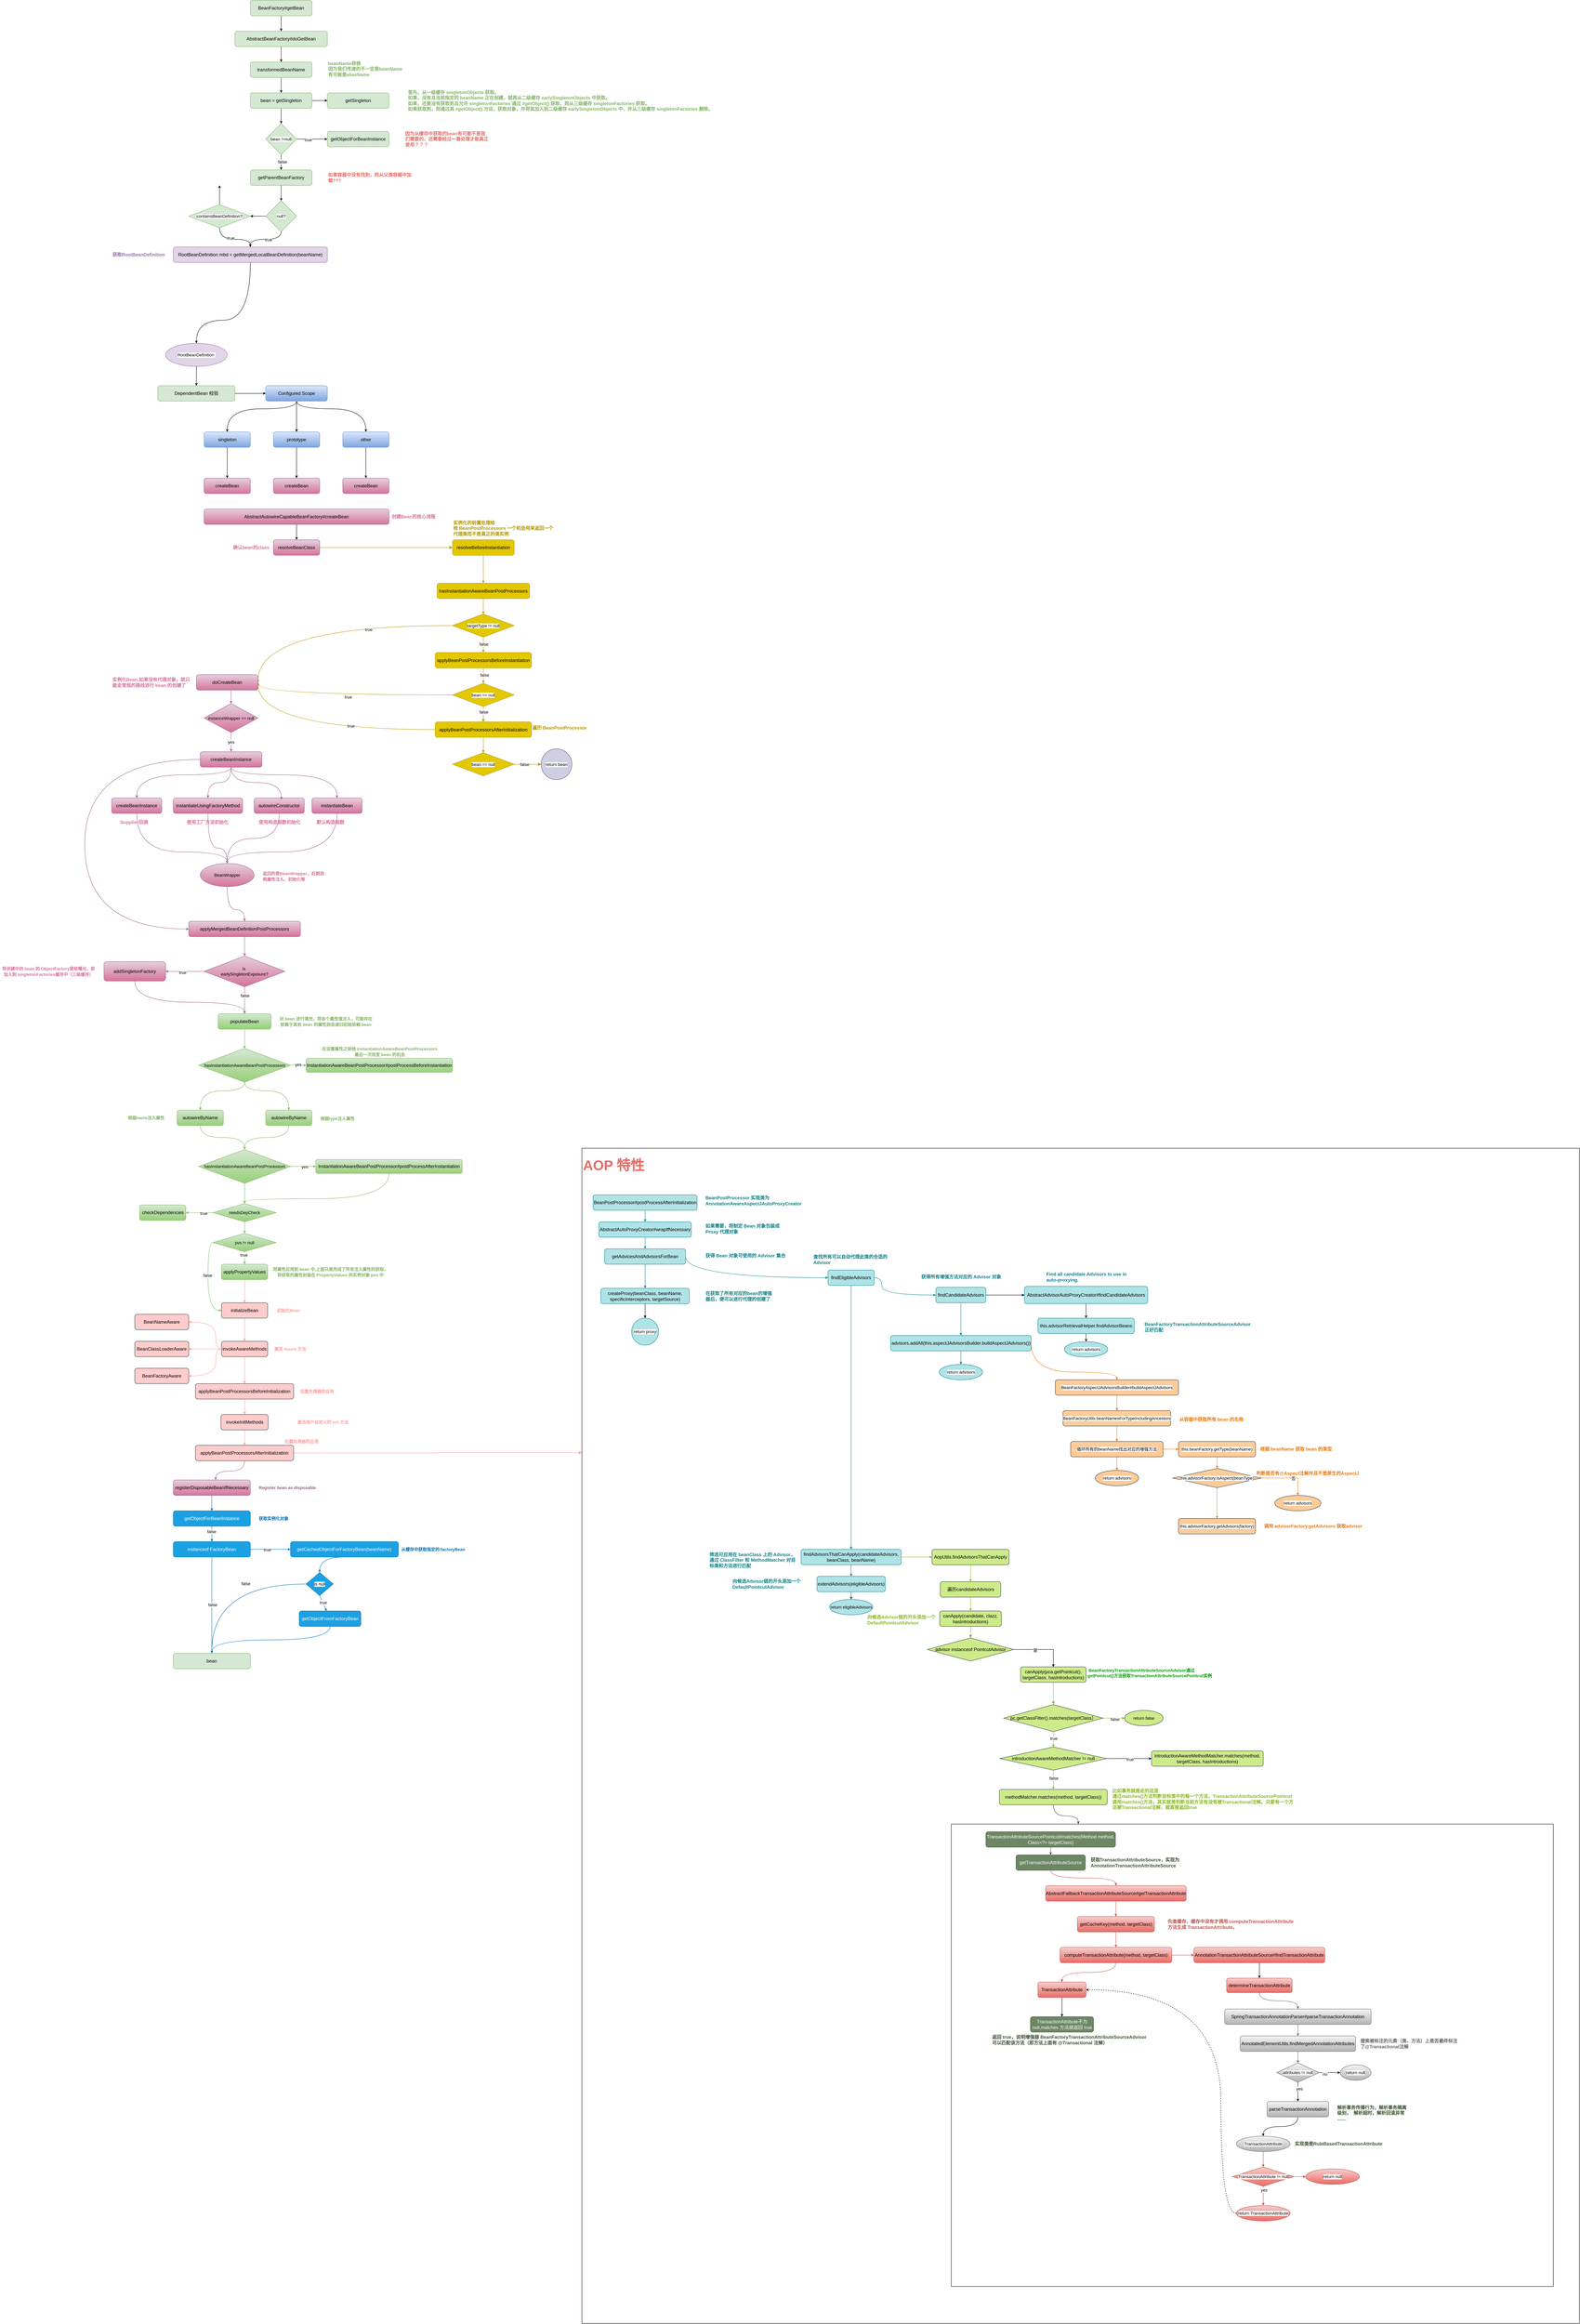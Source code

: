 <mxfile version="24.7.8">
  <diagram id="C5RBs43oDa-KdzZeNtuy" name="Page-1">
    <mxGraphModel dx="1247" dy="769" grid="0" gridSize="10" guides="1" tooltips="1" connect="1" arrows="1" fold="1" page="1" pageScale="1" pageWidth="1841" pageHeight="1200" math="0" shadow="0">
      <root>
        <mxCell id="WIyWlLk6GJQsqaUBKTNV-0" />
        <mxCell id="WIyWlLk6GJQsqaUBKTNV-1" parent="WIyWlLk6GJQsqaUBKTNV-0" />
        <mxCell id="t-NMwELyyUbqQ8q8L5Jv-111" value="" style="rounded=0;whiteSpace=wrap;html=1;fontFamily=Helvetica;fontSize=11;fontColor=default;labelBackgroundColor=default;strokeColor=default;fillColor=none;" parent="WIyWlLk6GJQsqaUBKTNV-1" vertex="1">
          <mxGeometry x="1741" y="3059" width="2590" height="3050" as="geometry" />
        </mxCell>
        <mxCell id="t-NMwELyyUbqQ8q8L5Jv-2" style="edgeStyle=orthogonalEdgeStyle;rounded=0;orthogonalLoop=1;jettySize=auto;html=1;exitX=0.5;exitY=1;exitDx=0;exitDy=0;endSize=4;" parent="WIyWlLk6GJQsqaUBKTNV-1" source="t-NMwELyyUbqQ8q8L5Jv-0" target="t-NMwELyyUbqQ8q8L5Jv-1" edge="1">
          <mxGeometry relative="1" as="geometry" />
        </mxCell>
        <mxCell id="t-NMwELyyUbqQ8q8L5Jv-0" value="BeanFactory#getBean" style="rounded=1;whiteSpace=wrap;html=1;fillColor=#d5e8d4;strokeColor=#82b366;" parent="WIyWlLk6GJQsqaUBKTNV-1" vertex="1">
          <mxGeometry x="880" y="80" width="160" height="40" as="geometry" />
        </mxCell>
        <mxCell id="t-NMwELyyUbqQ8q8L5Jv-5" style="edgeStyle=orthogonalEdgeStyle;rounded=0;orthogonalLoop=1;jettySize=auto;html=1;exitX=0.5;exitY=1;exitDx=0;exitDy=0;endSize=4;" parent="WIyWlLk6GJQsqaUBKTNV-1" source="t-NMwELyyUbqQ8q8L5Jv-1" target="t-NMwELyyUbqQ8q8L5Jv-4" edge="1">
          <mxGeometry relative="1" as="geometry" />
        </mxCell>
        <mxCell id="t-NMwELyyUbqQ8q8L5Jv-1" value="&lt;pre&gt;&lt;font face=&quot;Helvetica&quot;&gt;AbstractBeanFactory#doGetBean&lt;/font&gt;&lt;/pre&gt;" style="rounded=1;whiteSpace=wrap;html=1;fillColor=#d5e8d4;strokeColor=#82b366;" parent="WIyWlLk6GJQsqaUBKTNV-1" vertex="1">
          <mxGeometry x="840" y="160" width="240" height="40" as="geometry" />
        </mxCell>
        <mxCell id="t-NMwELyyUbqQ8q8L5Jv-3" value="BeanFactory#getBean" style="rounded=1;whiteSpace=wrap;html=1;fillColor=#d5e8d4;strokeColor=#82b366;" parent="WIyWlLk6GJQsqaUBKTNV-1" vertex="1">
          <mxGeometry x="880" y="80" width="160" height="40" as="geometry" />
        </mxCell>
        <mxCell id="t-NMwELyyUbqQ8q8L5Jv-8" style="edgeStyle=orthogonalEdgeStyle;rounded=0;orthogonalLoop=1;jettySize=auto;html=1;exitX=0.5;exitY=1;exitDx=0;exitDy=0;endSize=4;" parent="WIyWlLk6GJQsqaUBKTNV-1" source="t-NMwELyyUbqQ8q8L5Jv-4" target="t-NMwELyyUbqQ8q8L5Jv-7" edge="1">
          <mxGeometry relative="1" as="geometry" />
        </mxCell>
        <mxCell id="t-NMwELyyUbqQ8q8L5Jv-4" value="transformedBeanName" style="rounded=1;whiteSpace=wrap;html=1;fillColor=#d5e8d4;strokeColor=#82b366;" parent="WIyWlLk6GJQsqaUBKTNV-1" vertex="1">
          <mxGeometry x="880" y="240" width="160" height="40" as="geometry" />
        </mxCell>
        <mxCell id="t-NMwELyyUbqQ8q8L5Jv-6" value="&lt;b style=&quot;&quot;&gt;&lt;font color=&quot;#82b366&quot; style=&quot;font-size: 12px;&quot;&gt;beanName转换&lt;/font&gt;&lt;/b&gt;&lt;div style=&quot;&quot;&gt;&lt;b&gt;&lt;font color=&quot;#82b366&quot; style=&quot;font-size: 12px;&quot;&gt;因为我们传递的不一定是beanName&lt;/font&gt;&lt;/b&gt;&lt;/div&gt;&lt;div style=&quot;&quot;&gt;&lt;b&gt;&lt;font color=&quot;#82b366&quot; style=&quot;font-size: 12px;&quot;&gt;有可能是aliasName&lt;/font&gt;&lt;/b&gt;&lt;/div&gt;&lt;div style=&quot;&quot;&gt;&lt;br&gt;&lt;/div&gt;" style="text;html=1;align=left;verticalAlign=middle;whiteSpace=wrap;rounded=0;" parent="WIyWlLk6GJQsqaUBKTNV-1" vertex="1">
          <mxGeometry x="1080" y="230" width="220" height="70" as="geometry" />
        </mxCell>
        <mxCell id="t-NMwELyyUbqQ8q8L5Jv-7" value="bean =&amp;nbsp;getSingleton" style="rounded=1;whiteSpace=wrap;html=1;fillColor=#d5e8d4;strokeColor=#82b366;" parent="WIyWlLk6GJQsqaUBKTNV-1" vertex="1">
          <mxGeometry x="880" y="320" width="160" height="40" as="geometry" />
        </mxCell>
        <mxCell id="t-NMwELyyUbqQ8q8L5Jv-11" style="edgeStyle=orthogonalEdgeStyle;rounded=0;orthogonalLoop=1;jettySize=auto;html=1;exitX=1;exitY=0.5;exitDx=0;exitDy=0;entryX=0;entryY=0.5;entryDx=0;entryDy=0;strokeColor=none;" parent="WIyWlLk6GJQsqaUBKTNV-1" source="t-NMwELyyUbqQ8q8L5Jv-9" target="t-NMwELyyUbqQ8q8L5Jv-10" edge="1">
          <mxGeometry relative="1" as="geometry" />
        </mxCell>
        <mxCell id="t-NMwELyyUbqQ8q8L5Jv-12" style="edgeStyle=orthogonalEdgeStyle;rounded=0;orthogonalLoop=1;jettySize=auto;html=1;exitX=1;exitY=0.5;exitDx=0;exitDy=0;entryX=0;entryY=0.5;entryDx=0;entryDy=0;curved=0;endSize=4;" parent="WIyWlLk6GJQsqaUBKTNV-1" source="t-NMwELyyUbqQ8q8L5Jv-9" target="t-NMwELyyUbqQ8q8L5Jv-10" edge="1">
          <mxGeometry relative="1" as="geometry" />
        </mxCell>
        <mxCell id="t-NMwELyyUbqQ8q8L5Jv-17" style="edgeStyle=orthogonalEdgeStyle;shape=connector;rounded=0;orthogonalLoop=1;jettySize=auto;html=1;exitX=0.5;exitY=1;exitDx=0;exitDy=0;strokeColor=default;align=center;verticalAlign=middle;fontFamily=Helvetica;fontSize=11;fontColor=default;labelBackgroundColor=default;endArrow=classic;endSize=4;" parent="WIyWlLk6GJQsqaUBKTNV-1" source="t-NMwELyyUbqQ8q8L5Jv-9" target="t-NMwELyyUbqQ8q8L5Jv-16" edge="1">
          <mxGeometry relative="1" as="geometry" />
        </mxCell>
        <mxCell id="t-NMwELyyUbqQ8q8L5Jv-9" value="bean =&amp;nbsp;getSingleton" style="rounded=1;whiteSpace=wrap;html=1;fillColor=#d5e8d4;strokeColor=#82b366;" parent="WIyWlLk6GJQsqaUBKTNV-1" vertex="1">
          <mxGeometry x="880" y="320" width="160" height="40" as="geometry" />
        </mxCell>
        <mxCell id="t-NMwELyyUbqQ8q8L5Jv-10" value="getSingleton" style="rounded=1;whiteSpace=wrap;html=1;fillColor=#d5e8d4;strokeColor=#82b366;" parent="WIyWlLk6GJQsqaUBKTNV-1" vertex="1">
          <mxGeometry x="1080" y="320" width="160" height="40" as="geometry" />
        </mxCell>
        <mxCell id="t-NMwELyyUbqQ8q8L5Jv-15" value="&lt;div style=&quot;text-align: left;&quot;&gt;&lt;font color=&quot;#82b366&quot;&gt;&lt;b style=&quot;&quot;&gt;首先，从一级缓存 singletonObjects 获取。&lt;/b&gt;&lt;br&gt;&lt;/font&gt;&lt;/div&gt;&lt;div style=&quot;text-align: left;&quot;&gt;&lt;font color=&quot;#82b366&quot;&gt;&lt;b&gt;如果，没有且当前指定的 beanName 正在创建，就再从二级缓存 earlySingletonObjects 中获取。&lt;/b&gt;&lt;br&gt;&lt;/font&gt;&lt;/div&gt;&lt;div style=&quot;text-align: left;&quot;&gt;&lt;font color=&quot;#82b366&quot;&gt;&lt;b&gt;如果，还是没有获取到且允许 singletonFactories 通过 #getObject() 获取，则从三级缓存 singletonFactories 获取。&lt;/b&gt;&lt;br&gt;&lt;/font&gt;&lt;/div&gt;&lt;div style=&quot;text-align: left;&quot;&gt;&lt;b style=&quot;&quot;&gt;&lt;font color=&quot;#82b366&quot;&gt;如果获取到，则通过其 #getObject() 方法，获取对象，并将其加入到二级缓存 earlySingletonObjects 中，并从三级缓存 singletonFactories 删除。&lt;/font&gt;&lt;/b&gt;&lt;br&gt;&lt;/div&gt;" style="text;html=1;align=center;verticalAlign=middle;whiteSpace=wrap;rounded=0;" parent="WIyWlLk6GJQsqaUBKTNV-1" vertex="1">
          <mxGeometry x="1280" y="307.5" width="810" height="65" as="geometry" />
        </mxCell>
        <mxCell id="t-NMwELyyUbqQ8q8L5Jv-20" style="edgeStyle=orthogonalEdgeStyle;shape=connector;rounded=0;orthogonalLoop=1;jettySize=auto;html=1;exitX=1;exitY=0.5;exitDx=0;exitDy=0;entryX=0;entryY=0.5;entryDx=0;entryDy=0;strokeColor=default;align=center;verticalAlign=middle;fontFamily=Helvetica;fontSize=11;fontColor=default;labelBackgroundColor=default;endArrow=classic;endSize=4;" parent="WIyWlLk6GJQsqaUBKTNV-1" source="t-NMwELyyUbqQ8q8L5Jv-16" target="t-NMwELyyUbqQ8q8L5Jv-18" edge="1">
          <mxGeometry relative="1" as="geometry" />
        </mxCell>
        <mxCell id="t-NMwELyyUbqQ8q8L5Jv-21" value="true" style="edgeLabel;html=1;align=center;verticalAlign=middle;resizable=0;points=[];fontFamily=Helvetica;fontSize=11;fontColor=default;labelBackgroundColor=default;" parent="t-NMwELyyUbqQ8q8L5Jv-20" vertex="1" connectable="0">
          <mxGeometry x="-0.25" y="-2" relative="1" as="geometry">
            <mxPoint as="offset" />
          </mxGeometry>
        </mxCell>
        <mxCell id="t-NMwELyyUbqQ8q8L5Jv-23" style="edgeStyle=orthogonalEdgeStyle;shape=connector;rounded=0;orthogonalLoop=1;jettySize=auto;html=1;exitX=0.5;exitY=1;exitDx=0;exitDy=0;entryX=0.5;entryY=0;entryDx=0;entryDy=0;strokeColor=default;align=center;verticalAlign=middle;fontFamily=Helvetica;fontSize=11;fontColor=default;labelBackgroundColor=default;endArrow=classic;endSize=4;" parent="WIyWlLk6GJQsqaUBKTNV-1" source="t-NMwELyyUbqQ8q8L5Jv-16" target="t-NMwELyyUbqQ8q8L5Jv-22" edge="1">
          <mxGeometry relative="1" as="geometry" />
        </mxCell>
        <mxCell id="t-NMwELyyUbqQ8q8L5Jv-24" value="false" style="edgeLabel;html=1;align=center;verticalAlign=middle;resizable=0;points=[];fontFamily=Helvetica;fontSize=11;fontColor=default;labelBackgroundColor=default;" parent="t-NMwELyyUbqQ8q8L5Jv-23" vertex="1" connectable="0">
          <mxGeometry x="-0.083" y="3" relative="1" as="geometry">
            <mxPoint as="offset" />
          </mxGeometry>
        </mxCell>
        <mxCell id="t-NMwELyyUbqQ8q8L5Jv-16" value="bean !=null" style="rhombus;whiteSpace=wrap;html=1;fontFamily=Helvetica;fontSize=11;labelBackgroundColor=default;fillColor=#d5e8d4;strokeColor=#82b366;" parent="WIyWlLk6GJQsqaUBKTNV-1" vertex="1">
          <mxGeometry x="920" y="400" width="80" height="80" as="geometry" />
        </mxCell>
        <mxCell id="t-NMwELyyUbqQ8q8L5Jv-18" value="getObjectForBeanInstance" style="rounded=1;whiteSpace=wrap;html=1;fillColor=#d5e8d4;strokeColor=#82b366;" parent="WIyWlLk6GJQsqaUBKTNV-1" vertex="1">
          <mxGeometry x="1080" y="420" width="160" height="40" as="geometry" />
        </mxCell>
        <mxCell id="t-NMwELyyUbqQ8q8L5Jv-19" value="&lt;div style=&quot;&quot;&gt;&lt;b style=&quot;&quot;&gt;&lt;font color=&quot;#ea6b66&quot;&gt;因为从缓存中获取的bean有可能不是我们需要的，还需要经过一番处理才能真正使用？？？&lt;/font&gt;&lt;/b&gt;&lt;/div&gt;" style="text;html=1;align=left;verticalAlign=middle;whiteSpace=wrap;rounded=0;" parent="WIyWlLk6GJQsqaUBKTNV-1" vertex="1">
          <mxGeometry x="1280" y="405" width="220" height="70" as="geometry" />
        </mxCell>
        <mxCell id="t-NMwELyyUbqQ8q8L5Jv-27" style="edgeStyle=orthogonalEdgeStyle;shape=connector;rounded=0;orthogonalLoop=1;jettySize=auto;html=1;exitX=0.5;exitY=1;exitDx=0;exitDy=0;strokeColor=default;align=center;verticalAlign=middle;fontFamily=Helvetica;fontSize=11;fontColor=default;labelBackgroundColor=default;endArrow=classic;endSize=4;" parent="WIyWlLk6GJQsqaUBKTNV-1" source="t-NMwELyyUbqQ8q8L5Jv-22" target="t-NMwELyyUbqQ8q8L5Jv-26" edge="1">
          <mxGeometry relative="1" as="geometry" />
        </mxCell>
        <mxCell id="t-NMwELyyUbqQ8q8L5Jv-22" value="getParentBeanFactory" style="rounded=1;whiteSpace=wrap;html=1;fillColor=#d5e8d4;strokeColor=#82b366;" parent="WIyWlLk6GJQsqaUBKTNV-1" vertex="1">
          <mxGeometry x="880" y="520" width="160" height="40" as="geometry" />
        </mxCell>
        <mxCell id="t-NMwELyyUbqQ8q8L5Jv-25" value="&lt;div style=&quot;&quot;&gt;&lt;font color=&quot;#ea6b66&quot;&gt;&lt;b&gt;如果容器中没有找到，则从父类容器中加载???&lt;/b&gt;&lt;/font&gt;&lt;br&gt;&lt;/div&gt;" style="text;html=1;align=left;verticalAlign=middle;whiteSpace=wrap;rounded=0;" parent="WIyWlLk6GJQsqaUBKTNV-1" vertex="1">
          <mxGeometry x="1080" y="505" width="220" height="70" as="geometry" />
        </mxCell>
        <mxCell id="t-NMwELyyUbqQ8q8L5Jv-29" style="edgeStyle=orthogonalEdgeStyle;shape=connector;rounded=0;orthogonalLoop=1;jettySize=auto;html=1;exitX=0.5;exitY=1;exitDx=0;exitDy=0;strokeColor=default;align=center;verticalAlign=middle;fontFamily=Helvetica;fontSize=11;fontColor=default;labelBackgroundColor=default;endArrow=classic;endSize=4;curved=1;" parent="WIyWlLk6GJQsqaUBKTNV-1" source="t-NMwELyyUbqQ8q8L5Jv-26" target="t-NMwELyyUbqQ8q8L5Jv-28" edge="1">
          <mxGeometry relative="1" as="geometry">
            <Array as="points">
              <mxPoint x="960" y="700" />
              <mxPoint x="880" y="700" />
            </Array>
          </mxGeometry>
        </mxCell>
        <mxCell id="t-NMwELyyUbqQ8q8L5Jv-30" value="true" style="edgeLabel;html=1;align=center;verticalAlign=middle;resizable=0;points=[];fontFamily=Helvetica;fontSize=11;fontColor=default;labelBackgroundColor=default;" parent="t-NMwELyyUbqQ8q8L5Jv-29" vertex="1" connectable="0">
          <mxGeometry x="-0.111" y="1" relative="1" as="geometry">
            <mxPoint as="offset" />
          </mxGeometry>
        </mxCell>
        <mxCell id="t-NMwELyyUbqQ8q8L5Jv-32" style="edgeStyle=orthogonalEdgeStyle;shape=connector;rounded=0;orthogonalLoop=1;jettySize=auto;html=1;exitX=0;exitY=0.5;exitDx=0;exitDy=0;strokeColor=default;align=center;verticalAlign=middle;fontFamily=Helvetica;fontSize=11;fontColor=default;labelBackgroundColor=default;endArrow=classic;endSize=4;" parent="WIyWlLk6GJQsqaUBKTNV-1" source="t-NMwELyyUbqQ8q8L5Jv-26" target="t-NMwELyyUbqQ8q8L5Jv-31" edge="1">
          <mxGeometry relative="1" as="geometry" />
        </mxCell>
        <mxCell id="t-NMwELyyUbqQ8q8L5Jv-26" value="null?" style="rhombus;whiteSpace=wrap;html=1;fontFamily=Helvetica;fontSize=11;labelBackgroundColor=default;fillColor=#d5e8d4;strokeColor=#82b366;" parent="WIyWlLk6GJQsqaUBKTNV-1" vertex="1">
          <mxGeometry x="920" y="600" width="80" height="80" as="geometry" />
        </mxCell>
        <mxCell id="t-NMwELyyUbqQ8q8L5Jv-38" style="edgeStyle=orthogonalEdgeStyle;shape=connector;rounded=0;orthogonalLoop=1;jettySize=auto;html=1;exitX=0.5;exitY=1;exitDx=0;exitDy=0;strokeColor=default;align=center;verticalAlign=middle;fontFamily=Helvetica;fontSize=11;fontColor=default;labelBackgroundColor=default;endArrow=classic;endSize=4;curved=1;" parent="WIyWlLk6GJQsqaUBKTNV-1" source="t-NMwELyyUbqQ8q8L5Jv-28" target="t-NMwELyyUbqQ8q8L5Jv-37" edge="1">
          <mxGeometry relative="1" as="geometry">
            <Array as="points">
              <mxPoint x="880" y="910" />
              <mxPoint x="740" y="910" />
            </Array>
          </mxGeometry>
        </mxCell>
        <mxCell id="t-NMwELyyUbqQ8q8L5Jv-28" value="&lt;pre&gt;&lt;font face=&quot;Helvetica&quot;&gt;RootBeanDefinition mbd = getMergedLocalBeanDefinition(beanName)&lt;/font&gt;&lt;br&gt;&lt;/pre&gt;" style="rounded=1;whiteSpace=wrap;html=1;fillColor=#e1d5e7;strokeColor=#9673a6;" parent="WIyWlLk6GJQsqaUBKTNV-1" vertex="1">
          <mxGeometry x="680" y="720" width="400" height="40" as="geometry" />
        </mxCell>
        <mxCell id="t-NMwELyyUbqQ8q8L5Jv-33" style="edgeStyle=orthogonalEdgeStyle;shape=connector;rounded=0;orthogonalLoop=1;jettySize=auto;html=1;exitX=0.5;exitY=1;exitDx=0;exitDy=0;entryX=0.5;entryY=0;entryDx=0;entryDy=0;strokeColor=default;align=center;verticalAlign=middle;fontFamily=Helvetica;fontSize=11;fontColor=default;labelBackgroundColor=default;endArrow=classic;endSize=4;curved=1;" parent="WIyWlLk6GJQsqaUBKTNV-1" source="t-NMwELyyUbqQ8q8L5Jv-31" target="t-NMwELyyUbqQ8q8L5Jv-28" edge="1">
          <mxGeometry relative="1" as="geometry">
            <Array as="points">
              <mxPoint x="800" y="700" />
              <mxPoint x="880" y="700" />
            </Array>
          </mxGeometry>
        </mxCell>
        <mxCell id="t-NMwELyyUbqQ8q8L5Jv-34" value="true" style="edgeLabel;html=1;align=center;verticalAlign=middle;resizable=0;points=[];fontFamily=Helvetica;fontSize=11;fontColor=default;labelBackgroundColor=default;" parent="t-NMwELyyUbqQ8q8L5Jv-33" vertex="1" connectable="0">
          <mxGeometry x="-0.09" y="3" relative="1" as="geometry">
            <mxPoint as="offset" />
          </mxGeometry>
        </mxCell>
        <mxCell id="t-NMwELyyUbqQ8q8L5Jv-35" style="edgeStyle=orthogonalEdgeStyle;shape=connector;rounded=0;orthogonalLoop=1;jettySize=auto;html=1;exitX=0.5;exitY=0;exitDx=0;exitDy=0;strokeColor=default;align=center;verticalAlign=middle;fontFamily=Helvetica;fontSize=11;fontColor=default;labelBackgroundColor=default;endArrow=classic;endSize=4;" parent="WIyWlLk6GJQsqaUBKTNV-1" source="t-NMwELyyUbqQ8q8L5Jv-31" edge="1">
          <mxGeometry relative="1" as="geometry">
            <mxPoint x="800" y="560" as="targetPoint" />
          </mxGeometry>
        </mxCell>
        <mxCell id="t-NMwELyyUbqQ8q8L5Jv-31" value="containsBeanDefinition?" style="rhombus;whiteSpace=wrap;html=1;fontFamily=Helvetica;fontSize=11;labelBackgroundColor=default;fillColor=#d5e8d4;strokeColor=#82b366;" parent="WIyWlLk6GJQsqaUBKTNV-1" vertex="1">
          <mxGeometry x="720" y="610" width="160" height="60" as="geometry" />
        </mxCell>
        <mxCell id="t-NMwELyyUbqQ8q8L5Jv-36" value="&lt;div style=&quot;&quot;&gt;&lt;font color=&quot;#9673a6&quot;&gt;&lt;b style=&quot;&quot;&gt;获取&lt;/b&gt;&lt;span style=&quot;background-color: initial;&quot;&gt;&lt;b style=&quot;&quot;&gt;RootBeanDefinition&amp;nbsp;&lt;/b&gt;&lt;/span&gt;&lt;/font&gt;&lt;/div&gt;" style="text;html=1;align=left;verticalAlign=middle;whiteSpace=wrap;rounded=0;" parent="WIyWlLk6GJQsqaUBKTNV-1" vertex="1">
          <mxGeometry x="520" y="705" width="220" height="70" as="geometry" />
        </mxCell>
        <mxCell id="t-NMwELyyUbqQ8q8L5Jv-41" style="edgeStyle=orthogonalEdgeStyle;shape=connector;rounded=0;orthogonalLoop=1;jettySize=auto;html=1;exitX=0.5;exitY=1;exitDx=0;exitDy=0;strokeColor=default;align=center;verticalAlign=middle;fontFamily=Helvetica;fontSize=11;fontColor=default;labelBackgroundColor=default;endArrow=classic;endSize=4;" parent="WIyWlLk6GJQsqaUBKTNV-1" source="t-NMwELyyUbqQ8q8L5Jv-37" target="t-NMwELyyUbqQ8q8L5Jv-40" edge="1">
          <mxGeometry relative="1" as="geometry" />
        </mxCell>
        <mxCell id="t-NMwELyyUbqQ8q8L5Jv-37" value="RootBeanDefinition&amp;nbsp;" style="ellipse;whiteSpace=wrap;html=1;fontFamily=Helvetica;fontSize=11;labelBackgroundColor=default;fillColor=#e1d5e7;strokeColor=#9673a6;" parent="WIyWlLk6GJQsqaUBKTNV-1" vertex="1">
          <mxGeometry x="660" y="970" width="160" height="60" as="geometry" />
        </mxCell>
        <mxCell id="t-NMwELyyUbqQ8q8L5Jv-43" style="edgeStyle=orthogonalEdgeStyle;shape=connector;rounded=0;orthogonalLoop=1;jettySize=auto;html=1;exitX=1;exitY=0.5;exitDx=0;exitDy=0;strokeColor=default;align=center;verticalAlign=middle;fontFamily=Helvetica;fontSize=11;fontColor=default;labelBackgroundColor=default;endArrow=classic;endSize=4;" parent="WIyWlLk6GJQsqaUBKTNV-1" source="t-NMwELyyUbqQ8q8L5Jv-40" target="t-NMwELyyUbqQ8q8L5Jv-42" edge="1">
          <mxGeometry relative="1" as="geometry" />
        </mxCell>
        <mxCell id="t-NMwELyyUbqQ8q8L5Jv-40" value="DependentBean 校验" style="rounded=1;whiteSpace=wrap;html=1;fillColor=#d5e8d4;strokeColor=#82b366;" parent="WIyWlLk6GJQsqaUBKTNV-1" vertex="1">
          <mxGeometry x="640" y="1080" width="200" height="40" as="geometry" />
        </mxCell>
        <mxCell id="t-NMwELyyUbqQ8q8L5Jv-48" style="edgeStyle=orthogonalEdgeStyle;shape=connector;rounded=0;orthogonalLoop=1;jettySize=auto;html=1;exitX=0.5;exitY=1;exitDx=0;exitDy=0;entryX=0.5;entryY=0;entryDx=0;entryDy=0;strokeColor=default;align=center;verticalAlign=middle;fontFamily=Helvetica;fontSize=11;fontColor=default;labelBackgroundColor=default;endArrow=classic;endSize=4;curved=1;" parent="WIyWlLk6GJQsqaUBKTNV-1" source="t-NMwELyyUbqQ8q8L5Jv-42" target="t-NMwELyyUbqQ8q8L5Jv-44" edge="1">
          <mxGeometry relative="1" as="geometry">
            <Array as="points">
              <mxPoint x="1000" y="1140" />
              <mxPoint x="820" y="1140" />
            </Array>
          </mxGeometry>
        </mxCell>
        <mxCell id="t-NMwELyyUbqQ8q8L5Jv-49" style="edgeStyle=orthogonalEdgeStyle;shape=connector;rounded=0;orthogonalLoop=1;jettySize=auto;html=1;exitX=0.5;exitY=1;exitDx=0;exitDy=0;strokeColor=default;align=center;verticalAlign=middle;fontFamily=Helvetica;fontSize=11;fontColor=default;labelBackgroundColor=default;endArrow=classic;endSize=4;" parent="WIyWlLk6GJQsqaUBKTNV-1" source="t-NMwELyyUbqQ8q8L5Jv-42" target="t-NMwELyyUbqQ8q8L5Jv-46" edge="1">
          <mxGeometry relative="1" as="geometry" />
        </mxCell>
        <mxCell id="t-NMwELyyUbqQ8q8L5Jv-50" style="edgeStyle=orthogonalEdgeStyle;shape=connector;rounded=0;orthogonalLoop=1;jettySize=auto;html=1;exitX=0.5;exitY=1;exitDx=0;exitDy=0;entryX=0.5;entryY=0;entryDx=0;entryDy=0;strokeColor=default;align=center;verticalAlign=middle;fontFamily=Helvetica;fontSize=11;fontColor=default;labelBackgroundColor=default;endArrow=classic;endSize=4;curved=1;" parent="WIyWlLk6GJQsqaUBKTNV-1" source="t-NMwELyyUbqQ8q8L5Jv-42" target="t-NMwELyyUbqQ8q8L5Jv-47" edge="1">
          <mxGeometry relative="1" as="geometry">
            <Array as="points">
              <mxPoint x="1000" y="1140" />
              <mxPoint x="1180" y="1140" />
            </Array>
          </mxGeometry>
        </mxCell>
        <mxCell id="t-NMwELyyUbqQ8q8L5Jv-42" value="Configured Scope" style="rounded=1;whiteSpace=wrap;html=1;fillColor=#dae8fc;strokeColor=#6c8ebf;gradientColor=#7ea6e0;" parent="WIyWlLk6GJQsqaUBKTNV-1" vertex="1">
          <mxGeometry x="920" y="1080" width="160" height="40" as="geometry" />
        </mxCell>
        <mxCell id="t-NMwELyyUbqQ8q8L5Jv-55" style="edgeStyle=orthogonalEdgeStyle;shape=connector;rounded=0;orthogonalLoop=1;jettySize=auto;html=1;exitX=0.5;exitY=1;exitDx=0;exitDy=0;entryX=0.5;entryY=0;entryDx=0;entryDy=0;strokeColor=default;align=center;verticalAlign=middle;fontFamily=Helvetica;fontSize=11;fontColor=default;labelBackgroundColor=default;endArrow=classic;endSize=4;" parent="WIyWlLk6GJQsqaUBKTNV-1" source="t-NMwELyyUbqQ8q8L5Jv-44" target="t-NMwELyyUbqQ8q8L5Jv-52" edge="1">
          <mxGeometry relative="1" as="geometry" />
        </mxCell>
        <mxCell id="t-NMwELyyUbqQ8q8L5Jv-44" value="singleton" style="rounded=1;whiteSpace=wrap;html=1;fillColor=#dae8fc;strokeColor=#6c8ebf;gradientColor=#7ea6e0;" parent="WIyWlLk6GJQsqaUBKTNV-1" vertex="1">
          <mxGeometry x="760" y="1200" width="120" height="40" as="geometry" />
        </mxCell>
        <mxCell id="t-NMwELyyUbqQ8q8L5Jv-56" style="edgeStyle=orthogonalEdgeStyle;shape=connector;rounded=0;orthogonalLoop=1;jettySize=auto;html=1;exitX=0.5;exitY=1;exitDx=0;exitDy=0;strokeColor=default;align=center;verticalAlign=middle;fontFamily=Helvetica;fontSize=11;fontColor=default;labelBackgroundColor=default;endArrow=classic;endSize=4;" parent="WIyWlLk6GJQsqaUBKTNV-1" source="t-NMwELyyUbqQ8q8L5Jv-46" target="t-NMwELyyUbqQ8q8L5Jv-53" edge="1">
          <mxGeometry relative="1" as="geometry" />
        </mxCell>
        <mxCell id="t-NMwELyyUbqQ8q8L5Jv-46" value="prototype" style="rounded=1;whiteSpace=wrap;html=1;fillColor=#dae8fc;strokeColor=#6c8ebf;gradientColor=#7ea6e0;" parent="WIyWlLk6GJQsqaUBKTNV-1" vertex="1">
          <mxGeometry x="940" y="1200" width="120" height="40" as="geometry" />
        </mxCell>
        <mxCell id="t-NMwELyyUbqQ8q8L5Jv-57" style="edgeStyle=orthogonalEdgeStyle;shape=connector;rounded=0;orthogonalLoop=1;jettySize=auto;html=1;exitX=0.5;exitY=1;exitDx=0;exitDy=0;strokeColor=default;align=center;verticalAlign=middle;fontFamily=Helvetica;fontSize=11;fontColor=default;labelBackgroundColor=default;endArrow=classic;endSize=4;" parent="WIyWlLk6GJQsqaUBKTNV-1" source="t-NMwELyyUbqQ8q8L5Jv-47" target="t-NMwELyyUbqQ8q8L5Jv-54" edge="1">
          <mxGeometry relative="1" as="geometry" />
        </mxCell>
        <mxCell id="t-NMwELyyUbqQ8q8L5Jv-47" value="other" style="rounded=1;whiteSpace=wrap;html=1;fillColor=#dae8fc;strokeColor=#6c8ebf;gradientColor=#7ea6e0;" parent="WIyWlLk6GJQsqaUBKTNV-1" vertex="1">
          <mxGeometry x="1120" y="1200" width="120" height="40" as="geometry" />
        </mxCell>
        <mxCell id="t-NMwELyyUbqQ8q8L5Jv-52" value="createBean" style="rounded=1;whiteSpace=wrap;html=1;fillColor=#e6d0de;strokeColor=#996185;gradientColor=#d5739d;" parent="WIyWlLk6GJQsqaUBKTNV-1" vertex="1">
          <mxGeometry x="760" y="1320" width="120" height="40" as="geometry" />
        </mxCell>
        <mxCell id="t-NMwELyyUbqQ8q8L5Jv-53" value="createBean" style="rounded=1;whiteSpace=wrap;html=1;fillColor=#e6d0de;strokeColor=#996185;gradientColor=#d5739d;" parent="WIyWlLk6GJQsqaUBKTNV-1" vertex="1">
          <mxGeometry x="940" y="1320" width="120" height="40" as="geometry" />
        </mxCell>
        <mxCell id="t-NMwELyyUbqQ8q8L5Jv-54" value="createBean" style="rounded=1;whiteSpace=wrap;html=1;fillColor=#e6d0de;strokeColor=#996185;gradientColor=#d5739d;" parent="WIyWlLk6GJQsqaUBKTNV-1" vertex="1">
          <mxGeometry x="1120" y="1320" width="120" height="40" as="geometry" />
        </mxCell>
        <mxCell id="t-NMwELyyUbqQ8q8L5Jv-62" style="edgeStyle=orthogonalEdgeStyle;shape=connector;rounded=0;orthogonalLoop=1;jettySize=auto;html=1;exitX=0.5;exitY=1;exitDx=0;exitDy=0;strokeColor=default;align=center;verticalAlign=middle;fontFamily=Helvetica;fontSize=11;fontColor=default;labelBackgroundColor=default;endArrow=classic;endSize=4;" parent="WIyWlLk6GJQsqaUBKTNV-1" source="t-NMwELyyUbqQ8q8L5Jv-58" target="t-NMwELyyUbqQ8q8L5Jv-60" edge="1">
          <mxGeometry relative="1" as="geometry" />
        </mxCell>
        <mxCell id="t-NMwELyyUbqQ8q8L5Jv-58" value="AbstractAutowireCapableBeanFactory#createBean" style="rounded=1;whiteSpace=wrap;html=1;fillColor=#e6d0de;strokeColor=#996185;gradientColor=#d5739d;" parent="WIyWlLk6GJQsqaUBKTNV-1" vertex="1">
          <mxGeometry x="760" y="1400" width="480" height="40" as="geometry" />
        </mxCell>
        <mxCell id="t-NMwELyyUbqQ8q8L5Jv-59" value="&lt;div style=&quot;&quot;&gt;&lt;b style=&quot;&quot;&gt;&lt;font color=&quot;#d5739d&quot;&gt;创建Bean的核心流程&lt;/font&gt;&lt;/b&gt;&lt;/div&gt;" style="text;html=1;align=left;verticalAlign=middle;whiteSpace=wrap;rounded=0;" parent="WIyWlLk6GJQsqaUBKTNV-1" vertex="1">
          <mxGeometry x="1245" y="1392.5" width="160" height="55" as="geometry" />
        </mxCell>
        <mxCell id="a0IAX85CjKOAvTrvMm1x-16" style="edgeStyle=orthogonalEdgeStyle;rounded=0;orthogonalLoop=1;jettySize=auto;html=1;exitX=1;exitY=0.5;exitDx=0;exitDy=0;strokeColor=#B09500;" parent="WIyWlLk6GJQsqaUBKTNV-1" source="t-NMwELyyUbqQ8q8L5Jv-60" target="t-NMwELyyUbqQ8q8L5Jv-64" edge="1">
          <mxGeometry relative="1" as="geometry" />
        </mxCell>
        <mxCell id="t-NMwELyyUbqQ8q8L5Jv-60" value="resolveBeanClass" style="rounded=1;whiteSpace=wrap;html=1;fillColor=#e6d0de;strokeColor=#996185;gradientColor=#d5739d;" parent="WIyWlLk6GJQsqaUBKTNV-1" vertex="1">
          <mxGeometry x="940" y="1480" width="120" height="40" as="geometry" />
        </mxCell>
        <mxCell id="t-NMwELyyUbqQ8q8L5Jv-63" value="&lt;div style=&quot;&quot;&gt;&lt;b style=&quot;&quot;&gt;&lt;font color=&quot;#d5739d&quot;&gt;确认bean的class&lt;/font&gt;&lt;/b&gt;&lt;/div&gt;" style="text;html=1;align=left;verticalAlign=middle;whiteSpace=wrap;rounded=0;" parent="WIyWlLk6GJQsqaUBKTNV-1" vertex="1">
          <mxGeometry x="832.5" y="1472.5" width="160" height="55" as="geometry" />
        </mxCell>
        <mxCell id="t-NMwELyyUbqQ8q8L5Jv-64" value="resolveBeforeInstantiation" style="rounded=1;whiteSpace=wrap;html=1;fillColor=#e3c800;strokeColor=#B09500;fontColor=#000000;" parent="WIyWlLk6GJQsqaUBKTNV-1" vertex="1">
          <mxGeometry x="1405" y="1480" width="160" height="40" as="geometry" />
        </mxCell>
        <mxCell id="t-NMwELyyUbqQ8q8L5Jv-67" value="&lt;div style=&quot;&quot;&gt;&lt;span style=&quot;background-color: initial;&quot;&gt;&lt;font color=&quot;#b09500&quot;&gt;&lt;b&gt;实例化的前置处理&lt;/b&gt;&lt;/font&gt;&lt;/span&gt;&lt;b style=&quot;&quot;&gt;&lt;font color=&quot;#b09500&quot;&gt;给&amp;nbsp;&lt;/font&gt;&lt;/b&gt;&lt;span style=&quot;background-color: initial;&quot;&gt;&lt;font color=&quot;#b09500&quot;&gt;&lt;b&gt;&amp;nbsp;&lt;/b&gt;&lt;/font&gt;&lt;/span&gt;&lt;/div&gt;&lt;div style=&quot;&quot;&gt;&lt;span style=&quot;background-color: initial;&quot;&gt;&lt;font color=&quot;#b09500&quot;&gt;&lt;b&gt;给 BeanPostProcessors 一个机会用来返回一个代理类而不是真正的类实例&lt;/b&gt;&lt;/font&gt;&lt;/span&gt;&lt;/div&gt;" style="text;html=1;align=left;verticalAlign=middle;whiteSpace=wrap;rounded=0;" parent="WIyWlLk6GJQsqaUBKTNV-1" vertex="1">
          <mxGeometry x="1405" y="1410" width="270" height="80" as="geometry" />
        </mxCell>
        <mxCell id="t-NMwELyyUbqQ8q8L5Jv-68" value="hasInstantiationAwareBeanPostProcessors" style="rounded=1;whiteSpace=wrap;html=1;fillColor=#e3c800;strokeColor=#B09500;fontColor=#000000;" parent="WIyWlLk6GJQsqaUBKTNV-1" vertex="1">
          <mxGeometry x="1365" y="1592.5" width="240" height="40" as="geometry" />
        </mxCell>
        <mxCell id="t-NMwELyyUbqQ8q8L5Jv-70" style="shape=connector;rounded=0;orthogonalLoop=1;jettySize=auto;html=1;exitX=0.5;exitY=1;exitDx=0;exitDy=0;strokeColor=#B09500;align=center;verticalAlign=middle;fontFamily=Helvetica;fontSize=11;fontColor=default;labelBackgroundColor=default;endArrow=classic;endSize=4;" parent="WIyWlLk6GJQsqaUBKTNV-1" source="t-NMwELyyUbqQ8q8L5Jv-64" target="t-NMwELyyUbqQ8q8L5Jv-68" edge="1">
          <mxGeometry relative="1" as="geometry">
            <mxPoint x="1315" y="1742.5" as="sourcePoint" />
            <mxPoint x="1302" y="1782.5" as="targetPoint" />
          </mxGeometry>
        </mxCell>
        <mxCell id="a0IAX85CjKOAvTrvMm1x-28" style="edgeStyle=orthogonalEdgeStyle;rounded=0;orthogonalLoop=1;jettySize=auto;html=1;exitX=0;exitY=0.5;exitDx=0;exitDy=0;entryX=1;entryY=0.5;entryDx=0;entryDy=0;endSize=4;curved=1;strokeColor=#B09500;" parent="WIyWlLk6GJQsqaUBKTNV-1" source="t-NMwELyyUbqQ8q8L5Jv-71" target="t-NMwELyyUbqQ8q8L5Jv-92" edge="1">
          <mxGeometry relative="1" as="geometry">
            <Array as="points">
              <mxPoint x="900" y="1702" />
            </Array>
          </mxGeometry>
        </mxCell>
        <mxCell id="a0IAX85CjKOAvTrvMm1x-35" value="true" style="edgeLabel;html=1;align=center;verticalAlign=middle;resizable=0;points=[];fontFamily=Helvetica;fontSize=11;fontColor=default;labelBackgroundColor=default;" parent="a0IAX85CjKOAvTrvMm1x-28" vertex="1" connectable="0">
          <mxGeometry x="-0.331" y="10" relative="1" as="geometry">
            <mxPoint as="offset" />
          </mxGeometry>
        </mxCell>
        <mxCell id="t-NMwELyyUbqQ8q8L5Jv-71" value="targetType != null" style="rhombus;whiteSpace=wrap;html=1;fontFamily=Helvetica;fontSize=11;labelBackgroundColor=default;fillColor=#e3c800;strokeColor=#B09500;fontColor=#000000;" parent="WIyWlLk6GJQsqaUBKTNV-1" vertex="1">
          <mxGeometry x="1405" y="1672.5" width="160" height="60" as="geometry" />
        </mxCell>
        <mxCell id="t-NMwELyyUbqQ8q8L5Jv-75" style="shape=connector;rounded=0;orthogonalLoop=1;jettySize=auto;html=1;strokeColor=#B09500;align=center;verticalAlign=middle;fontFamily=Helvetica;fontSize=11;fontColor=default;labelBackgroundColor=default;endArrow=classic;endSize=4;entryX=0.5;entryY=0;entryDx=0;entryDy=0;exitX=0.5;exitY=1;exitDx=0;exitDy=0;" parent="WIyWlLk6GJQsqaUBKTNV-1" source="t-NMwELyyUbqQ8q8L5Jv-68" target="t-NMwELyyUbqQ8q8L5Jv-71" edge="1">
          <mxGeometry relative="1" as="geometry">
            <mxPoint x="1265" y="1702.5" as="sourcePoint" />
            <mxPoint x="1365" y="1702.5" as="targetPoint" />
          </mxGeometry>
        </mxCell>
        <mxCell id="t-NMwELyyUbqQ8q8L5Jv-76" value="applyBeanPostProcessorsBeforeInstantiation" style="rounded=1;whiteSpace=wrap;html=1;fillColor=#e3c800;strokeColor=#B09500;fontColor=#000000;" parent="WIyWlLk6GJQsqaUBKTNV-1" vertex="1">
          <mxGeometry x="1360" y="1772.5" width="250" height="40" as="geometry" />
        </mxCell>
        <mxCell id="t-NMwELyyUbqQ8q8L5Jv-94" value="" style="edgeStyle=orthogonalEdgeStyle;shape=connector;rounded=0;orthogonalLoop=1;jettySize=auto;html=1;strokeColor=default;align=center;verticalAlign=middle;fontFamily=Helvetica;fontSize=11;fontColor=default;labelBackgroundColor=default;endArrow=classic;endSize=4;" parent="WIyWlLk6GJQsqaUBKTNV-1" source="t-NMwELyyUbqQ8q8L5Jv-77" target="t-NMwELyyUbqQ8q8L5Jv-87" edge="1">
          <mxGeometry relative="1" as="geometry" />
        </mxCell>
        <mxCell id="a0IAX85CjKOAvTrvMm1x-34" style="edgeStyle=orthogonalEdgeStyle;shape=connector;rounded=0;orthogonalLoop=1;jettySize=auto;html=1;exitX=0;exitY=0.5;exitDx=0;exitDy=0;entryX=1;entryY=0.5;entryDx=0;entryDy=0;strokeColor=#B09500;align=center;verticalAlign=middle;fontFamily=Helvetica;fontSize=11;fontColor=default;labelBackgroundColor=default;endArrow=classic;endSize=4;curved=1;" parent="WIyWlLk6GJQsqaUBKTNV-1" source="t-NMwELyyUbqQ8q8L5Jv-77" target="t-NMwELyyUbqQ8q8L5Jv-92" edge="1">
          <mxGeometry relative="1" as="geometry">
            <Array as="points">
              <mxPoint x="900" y="1883" />
            </Array>
          </mxGeometry>
        </mxCell>
        <mxCell id="a0IAX85CjKOAvTrvMm1x-36" value="true" style="edgeLabel;html=1;align=center;verticalAlign=middle;resizable=0;points=[];fontFamily=Helvetica;fontSize=11;fontColor=default;labelBackgroundColor=default;" parent="a0IAX85CjKOAvTrvMm1x-34" vertex="1" connectable="0">
          <mxGeometry x="0.008" y="5" relative="1" as="geometry">
            <mxPoint as="offset" />
          </mxGeometry>
        </mxCell>
        <mxCell id="t-NMwELyyUbqQ8q8L5Jv-77" value="bean == null" style="rhombus;whiteSpace=wrap;html=1;fontFamily=Helvetica;fontSize=11;labelBackgroundColor=default;fillColor=#e3c800;strokeColor=#B09500;fontColor=#000000;" parent="WIyWlLk6GJQsqaUBKTNV-1" vertex="1">
          <mxGeometry x="1405" y="1852.5" width="160" height="60" as="geometry" />
        </mxCell>
        <mxCell id="t-NMwELyyUbqQ8q8L5Jv-79" style="shape=connector;rounded=0;orthogonalLoop=1;jettySize=auto;html=1;strokeColor=#B09500;align=center;verticalAlign=middle;fontFamily=Helvetica;fontSize=11;fontColor=default;labelBackgroundColor=default;endArrow=classic;endSize=4;exitX=0.5;exitY=1;exitDx=0;exitDy=0;" parent="WIyWlLk6GJQsqaUBKTNV-1" source="t-NMwELyyUbqQ8q8L5Jv-76" target="t-NMwELyyUbqQ8q8L5Jv-77" edge="1">
          <mxGeometry relative="1" as="geometry">
            <mxPoint x="1265" y="1862.5" as="sourcePoint" />
            <mxPoint x="1265" y="1902.5" as="targetPoint" />
          </mxGeometry>
        </mxCell>
        <mxCell id="t-NMwELyyUbqQ8q8L5Jv-81" value="false" style="edgeLabel;html=1;align=center;verticalAlign=middle;resizable=0;points=[];fontFamily=Helvetica;fontSize=11;fontColor=default;labelBackgroundColor=default;" parent="t-NMwELyyUbqQ8q8L5Jv-79" vertex="1" connectable="0">
          <mxGeometry x="-0.083" y="3" relative="1" as="geometry">
            <mxPoint as="offset" />
          </mxGeometry>
        </mxCell>
        <mxCell id="t-NMwELyyUbqQ8q8L5Jv-84" style="shape=connector;rounded=0;orthogonalLoop=1;jettySize=auto;html=1;strokeColor=#B09500;align=center;verticalAlign=middle;fontFamily=Helvetica;fontSize=11;fontColor=default;labelBackgroundColor=default;endArrow=classic;endSize=4;exitX=0.5;exitY=1;exitDx=0;exitDy=0;entryX=0.5;entryY=0;entryDx=0;entryDy=0;" parent="WIyWlLk6GJQsqaUBKTNV-1" source="t-NMwELyyUbqQ8q8L5Jv-71" target="t-NMwELyyUbqQ8q8L5Jv-76" edge="1">
          <mxGeometry relative="1" as="geometry">
            <mxPoint x="1285" y="1732.5" as="sourcePoint" />
            <mxPoint x="1285" y="1772.5" as="targetPoint" />
          </mxGeometry>
        </mxCell>
        <mxCell id="t-NMwELyyUbqQ8q8L5Jv-85" value="false" style="edgeLabel;html=1;align=center;verticalAlign=middle;resizable=0;points=[];fontFamily=Helvetica;fontSize=11;fontColor=default;labelBackgroundColor=default;" parent="t-NMwELyyUbqQ8q8L5Jv-84" vertex="1" connectable="0">
          <mxGeometry x="-0.5" y="1" relative="1" as="geometry">
            <mxPoint y="8" as="offset" />
          </mxGeometry>
        </mxCell>
        <mxCell id="a0IAX85CjKOAvTrvMm1x-32" style="edgeStyle=orthogonalEdgeStyle;shape=connector;rounded=0;orthogonalLoop=1;jettySize=auto;html=1;exitX=0;exitY=0.5;exitDx=0;exitDy=0;entryX=1;entryY=0.5;entryDx=0;entryDy=0;strokeColor=#B09500;align=center;verticalAlign=middle;fontFamily=Helvetica;fontSize=11;fontColor=default;labelBackgroundColor=default;endArrow=classic;endSize=4;curved=1;" parent="WIyWlLk6GJQsqaUBKTNV-1" source="t-NMwELyyUbqQ8q8L5Jv-87" target="t-NMwELyyUbqQ8q8L5Jv-92" edge="1">
          <mxGeometry relative="1" as="geometry">
            <Array as="points">
              <mxPoint x="900" y="1973" />
            </Array>
          </mxGeometry>
        </mxCell>
        <mxCell id="a0IAX85CjKOAvTrvMm1x-37" value="true" style="edgeLabel;html=1;align=center;verticalAlign=middle;resizable=0;points=[];fontFamily=Helvetica;fontSize=11;fontColor=default;labelBackgroundColor=default;" parent="a0IAX85CjKOAvTrvMm1x-32" vertex="1" connectable="0">
          <mxGeometry x="-0.247" y="-10" relative="1" as="geometry">
            <mxPoint as="offset" />
          </mxGeometry>
        </mxCell>
        <mxCell id="t-NMwELyyUbqQ8q8L5Jv-87" value="applyBeanPostProcessorsAfterInitialization" style="rounded=1;whiteSpace=wrap;html=1;fillColor=#e3c800;strokeColor=#B09500;fontColor=#000000;" parent="WIyWlLk6GJQsqaUBKTNV-1" vertex="1">
          <mxGeometry x="1360" y="1952.5" width="250" height="40" as="geometry" />
        </mxCell>
        <mxCell id="t-NMwELyyUbqQ8q8L5Jv-88" style="shape=connector;rounded=0;orthogonalLoop=1;jettySize=auto;html=1;strokeColor=#B09500;align=center;verticalAlign=middle;fontFamily=Helvetica;fontSize=11;fontColor=default;labelBackgroundColor=default;endArrow=classic;endSize=4;entryX=0.5;entryY=0;entryDx=0;entryDy=0;exitX=0.5;exitY=1;exitDx=0;exitDy=0;" parent="WIyWlLk6GJQsqaUBKTNV-1" source="t-NMwELyyUbqQ8q8L5Jv-77" target="t-NMwELyyUbqQ8q8L5Jv-87" edge="1">
          <mxGeometry relative="1" as="geometry">
            <mxPoint x="1245" y="1902.5" as="sourcePoint" />
            <mxPoint x="1245" y="1942.5" as="targetPoint" />
            <Array as="points" />
          </mxGeometry>
        </mxCell>
        <mxCell id="t-NMwELyyUbqQ8q8L5Jv-89" value="false" style="edgeLabel;html=1;align=center;verticalAlign=middle;resizable=0;points=[];fontFamily=Helvetica;fontSize=11;fontColor=default;labelBackgroundColor=default;" parent="t-NMwELyyUbqQ8q8L5Jv-88" vertex="1" connectable="0">
          <mxGeometry x="-0.292" y="1" relative="1" as="geometry">
            <mxPoint as="offset" />
          </mxGeometry>
        </mxCell>
        <mxCell id="t-NMwELyyUbqQ8q8L5Jv-285" style="edgeStyle=orthogonalEdgeStyle;shape=connector;rounded=0;orthogonalLoop=1;jettySize=auto;html=1;exitX=0.5;exitY=1;exitDx=0;exitDy=0;entryX=0.5;entryY=0;entryDx=0;entryDy=0;strokeColor=#996185;align=center;verticalAlign=middle;fontFamily=Helvetica;fontSize=11;fontColor=default;labelBackgroundColor=default;endArrow=classic;endSize=4;" parent="WIyWlLk6GJQsqaUBKTNV-1" source="t-NMwELyyUbqQ8q8L5Jv-92" target="t-NMwELyyUbqQ8q8L5Jv-283" edge="1">
          <mxGeometry relative="1" as="geometry" />
        </mxCell>
        <mxCell id="t-NMwELyyUbqQ8q8L5Jv-92" value="doCreateBean" style="rounded=1;whiteSpace=wrap;html=1;fillColor=#e6d0de;strokeColor=#996185;gradientColor=#d5739d;" parent="WIyWlLk6GJQsqaUBKTNV-1" vertex="1">
          <mxGeometry x="740" y="1830" width="160" height="40" as="geometry" />
        </mxCell>
        <mxCell id="t-NMwELyyUbqQ8q8L5Jv-98" style="shape=connector;rounded=0;orthogonalLoop=1;jettySize=auto;html=1;strokeColor=#B09500;align=center;verticalAlign=middle;fontFamily=Helvetica;fontSize=11;fontColor=default;labelBackgroundColor=default;endArrow=classic;endSize=4;entryX=0.5;entryY=0;entryDx=0;entryDy=0;exitX=0.5;exitY=1;exitDx=0;exitDy=0;" parent="WIyWlLk6GJQsqaUBKTNV-1" source="t-NMwELyyUbqQ8q8L5Jv-87" edge="1">
          <mxGeometry relative="1" as="geometry">
            <mxPoint x="1695" y="1882.5" as="sourcePoint" />
            <mxPoint x="1485" y="2032.5" as="targetPoint" />
          </mxGeometry>
        </mxCell>
        <mxCell id="t-NMwELyyUbqQ8q8L5Jv-104" value="&lt;div style=&quot;&quot;&gt;&lt;font color=&quot;#d5739d&quot;&gt;&lt;b&gt;实例化Bean,&lt;/b&gt;&lt;/font&gt;&lt;span style=&quot;background-color: initial;&quot;&gt;&lt;font color=&quot;#d5739d&quot;&gt;&lt;b&gt;如果没有代理对象，就只能走常规的路线进行 bean 的创建了&lt;/b&gt;&lt;/font&gt;&lt;/span&gt;&lt;/div&gt;" style="text;html=1;align=left;verticalAlign=middle;whiteSpace=wrap;rounded=0;" parent="WIyWlLk6GJQsqaUBKTNV-1" vertex="1">
          <mxGeometry x="520" y="1822.5" width="210" height="55" as="geometry" />
        </mxCell>
        <mxCell id="t-NMwELyyUbqQ8q8L5Jv-105" value="return bean" style="ellipse;whiteSpace=wrap;html=1;aspect=fixed;fontFamily=Helvetica;fontSize=11;labelBackgroundColor=default;fillColor=#d0cee2;strokeColor=#56517e;" parent="WIyWlLk6GJQsqaUBKTNV-1" vertex="1">
          <mxGeometry x="1635" y="2022.5" width="80" height="80" as="geometry" />
        </mxCell>
        <mxCell id="t-NMwELyyUbqQ8q8L5Jv-108" value="&lt;div style=&quot;&quot;&gt;&lt;font color=&quot;#b09500&quot;&gt;&lt;b&gt;遍历 BeanPostProcessor&lt;/b&gt;&lt;/font&gt;&lt;br&gt;&lt;/div&gt;" style="text;html=1;align=left;verticalAlign=middle;whiteSpace=wrap;rounded=0;" parent="WIyWlLk6GJQsqaUBKTNV-1" vertex="1">
          <mxGeometry x="1610" y="1942.5" width="190" height="50" as="geometry" />
        </mxCell>
        <mxCell id="t-NMwELyyUbqQ8q8L5Jv-115" style="edgeStyle=orthogonalEdgeStyle;shape=connector;rounded=0;orthogonalLoop=1;jettySize=auto;html=1;exitX=0.5;exitY=1;exitDx=0;exitDy=0;strokeColor=#0E8088;align=center;verticalAlign=middle;fontFamily=Helvetica;fontSize=11;fontColor=default;labelBackgroundColor=default;endArrow=classic;endSize=4;" parent="WIyWlLk6GJQsqaUBKTNV-1" source="t-NMwELyyUbqQ8q8L5Jv-109" target="t-NMwELyyUbqQ8q8L5Jv-114" edge="1">
          <mxGeometry relative="1" as="geometry" />
        </mxCell>
        <mxCell id="t-NMwELyyUbqQ8q8L5Jv-109" value="BeanPostProcessor#postProcessAfterInitialization" style="rounded=1;whiteSpace=wrap;html=1;fillColor=#b0e3e6;strokeColor=#0e8088;" parent="WIyWlLk6GJQsqaUBKTNV-1" vertex="1">
          <mxGeometry x="1770" y="3180" width="270" height="40" as="geometry" />
        </mxCell>
        <mxCell id="t-NMwELyyUbqQ8q8L5Jv-112" value="&lt;font color=&quot;#ea6b66&quot; style=&quot;font-size: 36px;&quot;&gt;&lt;b style=&quot;&quot;&gt;AOP 特性&lt;/b&gt;&lt;/font&gt;" style="text;html=1;align=center;verticalAlign=middle;whiteSpace=wrap;rounded=0;fontFamily=Helvetica;fontSize=11;fontColor=default;labelBackgroundColor=default;" parent="WIyWlLk6GJQsqaUBKTNV-1" vertex="1">
          <mxGeometry x="1741" y="3073" width="165" height="60" as="geometry" />
        </mxCell>
        <mxCell id="t-NMwELyyUbqQ8q8L5Jv-113" value="&lt;div style=&quot;&quot;&gt;&lt;b&gt;&lt;font color=&quot;#0e8088&quot;&gt;BeanPostProcessor 实现类为AnnotationAwareAspectJAutoProxyCreator&lt;/font&gt;&lt;/b&gt;&lt;br&gt;&lt;/div&gt;" style="text;html=1;align=left;verticalAlign=middle;whiteSpace=wrap;rounded=0;" parent="WIyWlLk6GJQsqaUBKTNV-1" vertex="1">
          <mxGeometry x="2060" y="3172.5" width="230" height="45" as="geometry" />
        </mxCell>
        <mxCell id="t-NMwELyyUbqQ8q8L5Jv-118" style="edgeStyle=orthogonalEdgeStyle;shape=connector;rounded=0;orthogonalLoop=1;jettySize=auto;html=1;exitX=0.5;exitY=1;exitDx=0;exitDy=0;strokeColor=#0E8088;align=center;verticalAlign=middle;fontFamily=Helvetica;fontSize=11;fontColor=default;labelBackgroundColor=default;endArrow=classic;endSize=4;" parent="WIyWlLk6GJQsqaUBKTNV-1" source="t-NMwELyyUbqQ8q8L5Jv-114" target="t-NMwELyyUbqQ8q8L5Jv-117" edge="1">
          <mxGeometry relative="1" as="geometry" />
        </mxCell>
        <mxCell id="t-NMwELyyUbqQ8q8L5Jv-114" value="AbstractAutoProxyCreator#wrapIfNecessary" style="rounded=1;whiteSpace=wrap;html=1;fillColor=#b0e3e6;strokeColor=#0e8088;" parent="WIyWlLk6GJQsqaUBKTNV-1" vertex="1">
          <mxGeometry x="1785" y="3250" width="240" height="40" as="geometry" />
        </mxCell>
        <mxCell id="t-NMwELyyUbqQ8q8L5Jv-116" value="&lt;div style=&quot;&quot;&gt;&lt;font color=&quot;#0e8088&quot;&gt;&lt;b&gt;如果需要，将制定 Bean 对象包装成 Proxy 代理对象&lt;/b&gt;&lt;/font&gt;&lt;br&gt;&lt;/div&gt;" style="text;html=1;align=left;verticalAlign=middle;whiteSpace=wrap;rounded=0;" parent="WIyWlLk6GJQsqaUBKTNV-1" vertex="1">
          <mxGeometry x="2060" y="3245" width="230" height="45" as="geometry" />
        </mxCell>
        <mxCell id="t-NMwELyyUbqQ8q8L5Jv-122" style="shape=connector;rounded=0;orthogonalLoop=1;jettySize=auto;html=1;exitX=1;exitY=0.5;exitDx=0;exitDy=0;entryX=0;entryY=0.5;entryDx=0;entryDy=0;strokeColor=#0E8088;align=center;verticalAlign=middle;fontFamily=Helvetica;fontSize=11;fontColor=default;labelBackgroundColor=default;endArrow=classic;endSize=4;edgeStyle=orthogonalEdgeStyle;curved=1;" parent="WIyWlLk6GJQsqaUBKTNV-1" source="t-NMwELyyUbqQ8q8L5Jv-117" target="t-NMwELyyUbqQ8q8L5Jv-120" edge="1">
          <mxGeometry relative="1" as="geometry">
            <Array as="points">
              <mxPoint x="2010" y="3395" />
            </Array>
          </mxGeometry>
        </mxCell>
        <mxCell id="t-NMwELyyUbqQ8q8L5Jv-125" style="edgeStyle=orthogonalEdgeStyle;shape=connector;rounded=0;orthogonalLoop=1;jettySize=auto;html=1;exitX=0.5;exitY=1;exitDx=0;exitDy=0;strokeColor=#0E8088;align=center;verticalAlign=middle;fontFamily=Helvetica;fontSize=11;fontColor=default;labelBackgroundColor=default;endArrow=classic;endSize=4;" parent="WIyWlLk6GJQsqaUBKTNV-1" source="t-NMwELyyUbqQ8q8L5Jv-117" target="t-NMwELyyUbqQ8q8L5Jv-124" edge="1">
          <mxGeometry relative="1" as="geometry" />
        </mxCell>
        <mxCell id="t-NMwELyyUbqQ8q8L5Jv-117" value="getAdvicesAndAdvisorsForBean" style="rounded=1;whiteSpace=wrap;html=1;fillColor=#b0e3e6;strokeColor=#0e8088;" parent="WIyWlLk6GJQsqaUBKTNV-1" vertex="1">
          <mxGeometry x="1800" y="3320" width="210" height="40" as="geometry" />
        </mxCell>
        <mxCell id="t-NMwELyyUbqQ8q8L5Jv-119" value="&lt;div style=&quot;&quot;&gt;&lt;font color=&quot;#0e8088&quot;&gt;&lt;b&gt;获得 Bean 对象可使用的 Advisor 集合&lt;/b&gt;&lt;/font&gt;&lt;br&gt;&lt;/div&gt;" style="text;html=1;align=left;verticalAlign=middle;whiteSpace=wrap;rounded=0;" parent="WIyWlLk6GJQsqaUBKTNV-1" vertex="1">
          <mxGeometry x="2060" y="3315" width="210" height="45" as="geometry" />
        </mxCell>
        <mxCell id="t-NMwELyyUbqQ8q8L5Jv-130" style="edgeStyle=orthogonalEdgeStyle;shape=connector;rounded=0;orthogonalLoop=1;jettySize=auto;html=1;exitX=1;exitY=0.5;exitDx=0;exitDy=0;entryX=0;entryY=0.5;entryDx=0;entryDy=0;strokeColor=#0E8088;align=center;verticalAlign=middle;fontFamily=Helvetica;fontSize=11;fontColor=default;labelBackgroundColor=default;endArrow=classic;endSize=4;curved=1;" parent="WIyWlLk6GJQsqaUBKTNV-1" source="t-NMwELyyUbqQ8q8L5Jv-120" target="t-NMwELyyUbqQ8q8L5Jv-129" edge="1">
          <mxGeometry relative="1" as="geometry">
            <Array as="points">
              <mxPoint x="2520" y="3395" />
              <mxPoint x="2520" y="3440" />
            </Array>
          </mxGeometry>
        </mxCell>
        <mxCell id="t-NMwELyyUbqQ8q8L5Jv-184" style="edgeStyle=orthogonalEdgeStyle;shape=connector;rounded=0;orthogonalLoop=1;jettySize=auto;html=1;exitX=0.5;exitY=1;exitDx=0;exitDy=0;entryX=0.5;entryY=0;entryDx=0;entryDy=0;strokeColor=#0E8088;align=center;verticalAlign=middle;fontFamily=Helvetica;fontSize=11;fontColor=default;labelBackgroundColor=default;endArrow=classic;endSize=4;" parent="WIyWlLk6GJQsqaUBKTNV-1" source="t-NMwELyyUbqQ8q8L5Jv-120" target="t-NMwELyyUbqQ8q8L5Jv-182" edge="1">
          <mxGeometry relative="1" as="geometry" />
        </mxCell>
        <mxCell id="t-NMwELyyUbqQ8q8L5Jv-120" value="findEligibleAdvisors" style="rounded=1;whiteSpace=wrap;html=1;fillColor=#b0e3e6;strokeColor=#0e8088;" parent="WIyWlLk6GJQsqaUBKTNV-1" vertex="1">
          <mxGeometry x="2380" y="3375" width="120" height="40" as="geometry" />
        </mxCell>
        <mxCell id="t-NMwELyyUbqQ8q8L5Jv-123" value="&lt;div style=&quot;&quot;&gt;&lt;p data-pm-slice=&quot;1 1 []&quot;&gt;&lt;b&gt;&lt;font color=&quot;#0e8088&quot;&gt;查找所有可以自动代理此类的合适的Advisor&lt;/font&gt;&lt;/b&gt;&lt;/p&gt;&lt;/div&gt;" style="text;html=1;align=left;verticalAlign=middle;whiteSpace=wrap;rounded=0;" parent="WIyWlLk6GJQsqaUBKTNV-1" vertex="1">
          <mxGeometry x="2340" y="3325" width="230" height="45" as="geometry" />
        </mxCell>
        <mxCell id="t-NMwELyyUbqQ8q8L5Jv-128" style="edgeStyle=orthogonalEdgeStyle;shape=connector;rounded=0;orthogonalLoop=1;jettySize=auto;html=1;exitX=0.5;exitY=1;exitDx=0;exitDy=0;strokeColor=default;align=center;verticalAlign=middle;fontFamily=Helvetica;fontSize=11;fontColor=default;labelBackgroundColor=default;endArrow=classic;endSize=4;" parent="WIyWlLk6GJQsqaUBKTNV-1" source="t-NMwELyyUbqQ8q8L5Jv-124" target="t-NMwELyyUbqQ8q8L5Jv-127" edge="1">
          <mxGeometry relative="1" as="geometry" />
        </mxCell>
        <mxCell id="t-NMwELyyUbqQ8q8L5Jv-124" value="createProxy(beanClass, beanName, specificInterceptors, targetSource)" style="rounded=1;whiteSpace=wrap;html=1;fillColor=#b0e3e6;strokeColor=#0e8088;" parent="WIyWlLk6GJQsqaUBKTNV-1" vertex="1">
          <mxGeometry x="1790" y="3422.5" width="230" height="40" as="geometry" />
        </mxCell>
        <mxCell id="t-NMwELyyUbqQ8q8L5Jv-126" value="&lt;div style=&quot;&quot;&gt;&lt;p data-pm-slice=&quot;1 1 []&quot;&gt;&lt;font color=&quot;#0e8088&quot;&gt;&lt;b&gt;在获取了所有对应的bean的增强器后，便可以进行代理的创建了&lt;/b&gt;&lt;/font&gt;&lt;br&gt;&lt;/p&gt;&lt;/div&gt;" style="text;html=1;align=left;verticalAlign=middle;whiteSpace=wrap;rounded=0;" parent="WIyWlLk6GJQsqaUBKTNV-1" vertex="1">
          <mxGeometry x="2060" y="3420" width="180" height="45" as="geometry" />
        </mxCell>
        <mxCell id="t-NMwELyyUbqQ8q8L5Jv-127" value="return proxy" style="ellipse;whiteSpace=wrap;html=1;aspect=fixed;fontFamily=Helvetica;fontSize=11;labelBackgroundColor=default;fillColor=#b0e3e6;strokeColor=#0e8088;" parent="WIyWlLk6GJQsqaUBKTNV-1" vertex="1">
          <mxGeometry x="1870" y="3500" width="70" height="70" as="geometry" />
        </mxCell>
        <mxCell id="t-NMwELyyUbqQ8q8L5Jv-134" style="edgeStyle=orthogonalEdgeStyle;shape=connector;rounded=0;orthogonalLoop=1;jettySize=auto;html=1;exitX=1;exitY=0.5;exitDx=0;exitDy=0;strokeColor=default;align=center;verticalAlign=middle;fontFamily=Helvetica;fontSize=11;fontColor=default;labelBackgroundColor=default;endArrow=classic;endSize=4;" parent="WIyWlLk6GJQsqaUBKTNV-1" source="t-NMwELyyUbqQ8q8L5Jv-129" target="t-NMwELyyUbqQ8q8L5Jv-133" edge="1">
          <mxGeometry relative="1" as="geometry" />
        </mxCell>
        <mxCell id="t-NMwELyyUbqQ8q8L5Jv-139" style="edgeStyle=orthogonalEdgeStyle;shape=connector;rounded=0;orthogonalLoop=1;jettySize=auto;html=1;exitX=0.5;exitY=1;exitDx=0;exitDy=0;strokeColor=#0E8088;align=center;verticalAlign=middle;fontFamily=Helvetica;fontSize=11;fontColor=default;labelBackgroundColor=default;endArrow=classic;endSize=4;" parent="WIyWlLk6GJQsqaUBKTNV-1" source="t-NMwELyyUbqQ8q8L5Jv-129" target="t-NMwELyyUbqQ8q8L5Jv-138" edge="1">
          <mxGeometry relative="1" as="geometry" />
        </mxCell>
        <mxCell id="t-NMwELyyUbqQ8q8L5Jv-129" value="findCandidateAdvisors" style="rounded=1;whiteSpace=wrap;html=1;fillColor=#b0e3e6;strokeColor=#0e8088;" parent="WIyWlLk6GJQsqaUBKTNV-1" vertex="1">
          <mxGeometry x="2660" y="3420" width="130" height="40" as="geometry" />
        </mxCell>
        <mxCell id="t-NMwELyyUbqQ8q8L5Jv-179" style="edgeStyle=orthogonalEdgeStyle;shape=connector;rounded=0;orthogonalLoop=1;jettySize=auto;html=1;exitX=0.5;exitY=1;exitDx=0;exitDy=0;strokeColor=default;align=center;verticalAlign=middle;fontFamily=Helvetica;fontSize=11;fontColor=default;labelBackgroundColor=default;endArrow=classic;endSize=4;" parent="WIyWlLk6GJQsqaUBKTNV-1" source="t-NMwELyyUbqQ8q8L5Jv-131" target="t-NMwELyyUbqQ8q8L5Jv-178" edge="1">
          <mxGeometry relative="1" as="geometry" />
        </mxCell>
        <mxCell id="t-NMwELyyUbqQ8q8L5Jv-131" value="this.advisorRetrievalHelper.findAdvisorBeans" style="rounded=1;whiteSpace=wrap;html=1;fillColor=#b0e3e6;strokeColor=#0e8088;" parent="WIyWlLk6GJQsqaUBKTNV-1" vertex="1">
          <mxGeometry x="2925" y="3500" width="250" height="40" as="geometry" />
        </mxCell>
        <mxCell id="t-NMwELyyUbqQ8q8L5Jv-135" style="edgeStyle=orthogonalEdgeStyle;shape=connector;rounded=0;orthogonalLoop=1;jettySize=auto;html=1;exitX=0.5;exitY=1;exitDx=0;exitDy=0;strokeColor=default;align=center;verticalAlign=middle;fontFamily=Helvetica;fontSize=11;fontColor=default;labelBackgroundColor=default;endArrow=classic;endSize=4;" parent="WIyWlLk6GJQsqaUBKTNV-1" source="t-NMwELyyUbqQ8q8L5Jv-133" target="t-NMwELyyUbqQ8q8L5Jv-131" edge="1">
          <mxGeometry relative="1" as="geometry" />
        </mxCell>
        <mxCell id="t-NMwELyyUbqQ8q8L5Jv-133" value="AbstractAdvisorAutoProxyCreator#findCandidateAdvisors" style="rounded=1;whiteSpace=wrap;html=1;fillColor=#b0e3e6;strokeColor=#0e8088;" parent="WIyWlLk6GJQsqaUBKTNV-1" vertex="1">
          <mxGeometry x="2890" y="3417.5" width="320" height="45" as="geometry" />
        </mxCell>
        <mxCell id="t-NMwELyyUbqQ8q8L5Jv-136" value="&lt;div style=&quot;&quot;&gt;&lt;p data-pm-slice=&quot;1 1 []&quot;&gt;&lt;font color=&quot;#0e8088&quot;&gt;&lt;b&gt;Find all candidate Advisors to use in auto-proxying.&lt;/b&gt;&lt;/font&gt;&lt;br&gt;&lt;/p&gt;&lt;/div&gt;" style="text;html=1;align=left;verticalAlign=middle;whiteSpace=wrap;rounded=0;" parent="WIyWlLk6GJQsqaUBKTNV-1" vertex="1">
          <mxGeometry x="2945" y="3370" width="230" height="45" as="geometry" />
        </mxCell>
        <mxCell id="t-NMwELyyUbqQ8q8L5Jv-137" value="&lt;div style=&quot;&quot;&gt;&lt;p data-pm-slice=&quot;1 1 []&quot;&gt;&lt;font color=&quot;#0e8088&quot;&gt;&lt;b&gt;获得所有增强方法对应的 Advisor 对象&lt;/b&gt;&lt;/font&gt;&lt;br&gt;&lt;/p&gt;&lt;/div&gt;" style="text;html=1;align=left;verticalAlign=middle;whiteSpace=wrap;rounded=0;" parent="WIyWlLk6GJQsqaUBKTNV-1" vertex="1">
          <mxGeometry x="2620" y="3370" width="210" height="45" as="geometry" />
        </mxCell>
        <mxCell id="t-NMwELyyUbqQ8q8L5Jv-142" style="edgeStyle=orthogonalEdgeStyle;shape=connector;rounded=0;orthogonalLoop=1;jettySize=auto;html=1;exitX=0.5;exitY=1;exitDx=0;exitDy=0;strokeColor=#0E8088;align=center;verticalAlign=middle;fontFamily=Helvetica;fontSize=11;fontColor=default;labelBackgroundColor=default;endArrow=classic;endSize=4;" parent="WIyWlLk6GJQsqaUBKTNV-1" source="t-NMwELyyUbqQ8q8L5Jv-138" target="t-NMwELyyUbqQ8q8L5Jv-141" edge="1">
          <mxGeometry relative="1" as="geometry" />
        </mxCell>
        <mxCell id="t-NMwELyyUbqQ8q8L5Jv-150" style="edgeStyle=orthogonalEdgeStyle;shape=connector;rounded=0;orthogonalLoop=1;jettySize=auto;html=1;exitX=1;exitY=0.5;exitDx=0;exitDy=0;entryX=0.5;entryY=0;entryDx=0;entryDy=0;strokeColor=#E67A0F;align=center;verticalAlign=middle;fontFamily=Helvetica;fontSize=11;fontColor=default;labelBackgroundColor=default;endArrow=classic;endSize=4;curved=1;" parent="WIyWlLk6GJQsqaUBKTNV-1" source="t-NMwELyyUbqQ8q8L5Jv-138" target="t-NMwELyyUbqQ8q8L5Jv-149" edge="1">
          <mxGeometry relative="1" as="geometry">
            <Array as="points">
              <mxPoint x="2907" y="3640" />
              <mxPoint x="3130" y="3640" />
            </Array>
          </mxGeometry>
        </mxCell>
        <mxCell id="t-NMwELyyUbqQ8q8L5Jv-138" value="advisors.addAll(this.aspectJAdvisorsBuilder.buildAspectJAdvisors())" style="rounded=1;whiteSpace=wrap;html=1;fillColor=#b0e3e6;strokeColor=#0e8088;" parent="WIyWlLk6GJQsqaUBKTNV-1" vertex="1">
          <mxGeometry x="2542.5" y="3545" width="365" height="40" as="geometry" />
        </mxCell>
        <mxCell id="t-NMwELyyUbqQ8q8L5Jv-141" value="return advisors" style="ellipse;whiteSpace=wrap;html=1;fontFamily=Helvetica;fontSize=11;labelBackgroundColor=default;fillColor=#b0e3e6;strokeColor=#0e8088;" parent="WIyWlLk6GJQsqaUBKTNV-1" vertex="1">
          <mxGeometry x="2668.75" y="3620" width="112.5" height="40" as="geometry" />
        </mxCell>
        <mxCell id="t-NMwELyyUbqQ8q8L5Jv-153" style="edgeStyle=orthogonalEdgeStyle;shape=connector;rounded=0;orthogonalLoop=1;jettySize=auto;html=1;exitX=0.5;exitY=1;exitDx=0;exitDy=0;strokeColor=#E67A0F;align=center;verticalAlign=middle;fontFamily=Helvetica;fontSize=11;fontColor=default;labelBackgroundColor=default;endArrow=classic;endSize=4;" parent="WIyWlLk6GJQsqaUBKTNV-1" source="t-NMwELyyUbqQ8q8L5Jv-149" target="t-NMwELyyUbqQ8q8L5Jv-152" edge="1">
          <mxGeometry relative="1" as="geometry" />
        </mxCell>
        <mxCell id="t-NMwELyyUbqQ8q8L5Jv-149" value="BeanFactoryAspectJAdvisorsBuilder#buildAspectJAdvisors" style="rounded=1;whiteSpace=wrap;html=1;fontFamily=Helvetica;fontSize=11;labelBackgroundColor=default;fillColor=#ffcc99;strokeColor=#36393d;" parent="WIyWlLk6GJQsqaUBKTNV-1" vertex="1">
          <mxGeometry x="2970" y="3660" width="320" height="40" as="geometry" />
        </mxCell>
        <mxCell id="t-NMwELyyUbqQ8q8L5Jv-157" style="edgeStyle=orthogonalEdgeStyle;shape=connector;rounded=0;orthogonalLoop=1;jettySize=auto;html=1;exitX=0.5;exitY=1;exitDx=0;exitDy=0;strokeColor=#E67A0F;align=center;verticalAlign=middle;fontFamily=Helvetica;fontSize=11;fontColor=default;labelBackgroundColor=default;endArrow=classic;endSize=4;" parent="WIyWlLk6GJQsqaUBKTNV-1" source="t-NMwELyyUbqQ8q8L5Jv-152" target="t-NMwELyyUbqQ8q8L5Jv-156" edge="1">
          <mxGeometry relative="1" as="geometry" />
        </mxCell>
        <mxCell id="t-NMwELyyUbqQ8q8L5Jv-152" value="BeanFactoryUtils.beanNamesForTypeIncludingAncestors" style="rounded=1;whiteSpace=wrap;html=1;fontFamily=Helvetica;fontSize=11;labelBackgroundColor=default;fillColor=#ffcc99;strokeColor=#36393d;" parent="WIyWlLk6GJQsqaUBKTNV-1" vertex="1">
          <mxGeometry x="2990" y="3740" width="280" height="40" as="geometry" />
        </mxCell>
        <mxCell id="t-NMwELyyUbqQ8q8L5Jv-154" value="&lt;div style=&quot;&quot;&gt;&lt;p data-pm-slice=&quot;1 1 []&quot;&gt;&lt;b style=&quot;&quot;&gt;&lt;font color=&quot;#e67a0f&quot;&gt;从容器中获取所有 bean 的名称&lt;/font&gt;&lt;/b&gt;&lt;br&gt;&lt;/p&gt;&lt;/div&gt;" style="text;html=1;align=left;verticalAlign=middle;whiteSpace=wrap;rounded=0;" parent="WIyWlLk6GJQsqaUBKTNV-1" vertex="1">
          <mxGeometry x="3290" y="3740" width="230" height="45" as="geometry" />
        </mxCell>
        <mxCell id="t-NMwELyyUbqQ8q8L5Jv-159" style="edgeStyle=orthogonalEdgeStyle;shape=connector;rounded=0;orthogonalLoop=1;jettySize=auto;html=1;exitX=1;exitY=0.5;exitDx=0;exitDy=0;entryX=0;entryY=0.5;entryDx=0;entryDy=0;strokeColor=#E67A0F;align=center;verticalAlign=middle;fontFamily=Helvetica;fontSize=11;fontColor=default;labelBackgroundColor=default;endArrow=classic;endSize=4;" parent="WIyWlLk6GJQsqaUBKTNV-1" source="t-NMwELyyUbqQ8q8L5Jv-156" target="t-NMwELyyUbqQ8q8L5Jv-158" edge="1">
          <mxGeometry relative="1" as="geometry" />
        </mxCell>
        <mxCell id="t-NMwELyyUbqQ8q8L5Jv-181" style="edgeStyle=orthogonalEdgeStyle;shape=connector;rounded=0;orthogonalLoop=1;jettySize=auto;html=1;exitX=0.5;exitY=1;exitDx=0;exitDy=0;entryX=0.5;entryY=0;entryDx=0;entryDy=0;strokeColor=#E67A0F;align=center;verticalAlign=middle;fontFamily=Helvetica;fontSize=11;fontColor=default;labelBackgroundColor=default;endArrow=classic;endSize=4;" parent="WIyWlLk6GJQsqaUBKTNV-1" source="t-NMwELyyUbqQ8q8L5Jv-156" target="t-NMwELyyUbqQ8q8L5Jv-180" edge="1">
          <mxGeometry relative="1" as="geometry" />
        </mxCell>
        <mxCell id="t-NMwELyyUbqQ8q8L5Jv-156" value="循环所有的beanName找出对应的增强方法" style="rounded=1;whiteSpace=wrap;html=1;fontFamily=Helvetica;fontSize=11;labelBackgroundColor=default;fillColor=#ffcc99;strokeColor=#36393d;" parent="WIyWlLk6GJQsqaUBKTNV-1" vertex="1">
          <mxGeometry x="3010" y="3820" width="240" height="40" as="geometry" />
        </mxCell>
        <mxCell id="t-NMwELyyUbqQ8q8L5Jv-164" style="edgeStyle=orthogonalEdgeStyle;shape=connector;rounded=0;orthogonalLoop=1;jettySize=auto;html=1;exitX=0.5;exitY=1;exitDx=0;exitDy=0;entryX=0.5;entryY=0;entryDx=0;entryDy=0;strokeColor=#E67A0F;align=center;verticalAlign=middle;fontFamily=Helvetica;fontSize=11;fontColor=default;labelBackgroundColor=default;endArrow=classic;endSize=4;" parent="WIyWlLk6GJQsqaUBKTNV-1" source="t-NMwELyyUbqQ8q8L5Jv-158" edge="1">
          <mxGeometry relative="1" as="geometry">
            <mxPoint x="3390" y="3890" as="targetPoint" />
          </mxGeometry>
        </mxCell>
        <mxCell id="t-NMwELyyUbqQ8q8L5Jv-158" value="this.beanFactory.getType(beanName)" style="rounded=1;whiteSpace=wrap;html=1;fontFamily=Helvetica;fontSize=11;labelBackgroundColor=default;fillColor=#ffcc99;strokeColor=#36393d;" parent="WIyWlLk6GJQsqaUBKTNV-1" vertex="1">
          <mxGeometry x="3290" y="3820" width="200" height="40" as="geometry" />
        </mxCell>
        <mxCell id="t-NMwELyyUbqQ8q8L5Jv-160" value="&lt;div style=&quot;&quot;&gt;&lt;p data-pm-slice=&quot;1 1 []&quot;&gt;&lt;b style=&quot;&quot;&gt;&lt;font color=&quot;#e67a0f&quot;&gt;根据 beanName 获取 bean 的类型&lt;/font&gt;&lt;/b&gt;&lt;br&gt;&lt;/p&gt;&lt;/div&gt;" style="text;html=1;align=left;verticalAlign=middle;whiteSpace=wrap;rounded=0;" parent="WIyWlLk6GJQsqaUBKTNV-1" vertex="1">
          <mxGeometry x="3500" y="3817.5" width="230" height="45" as="geometry" />
        </mxCell>
        <mxCell id="t-NMwELyyUbqQ8q8L5Jv-163" value="&lt;div style=&quot;&quot;&gt;&lt;p data-pm-slice=&quot;1 1 []&quot;&gt;&lt;font color=&quot;#e67a0f&quot;&gt;&lt;b&gt;判断是否有@Aspect注解并且不是原生的AspectJ&lt;/b&gt;&lt;/font&gt;&lt;br&gt;&lt;/p&gt;&lt;/div&gt;" style="text;html=1;align=left;verticalAlign=middle;whiteSpace=wrap;rounded=0;" parent="WIyWlLk6GJQsqaUBKTNV-1" vertex="1">
          <mxGeometry x="3490" y="3880" width="270" height="45" as="geometry" />
        </mxCell>
        <mxCell id="t-NMwELyyUbqQ8q8L5Jv-172" style="edgeStyle=orthogonalEdgeStyle;shape=connector;rounded=0;orthogonalLoop=1;jettySize=auto;html=1;exitX=1;exitY=0.5;exitDx=0;exitDy=0;strokeColor=#E67A0F;align=center;verticalAlign=middle;fontFamily=Helvetica;fontSize=11;fontColor=default;labelBackgroundColor=default;endArrow=classic;endSize=4;" parent="WIyWlLk6GJQsqaUBKTNV-1" source="t-NMwELyyUbqQ8q8L5Jv-165" target="t-NMwELyyUbqQ8q8L5Jv-166" edge="1">
          <mxGeometry relative="1" as="geometry" />
        </mxCell>
        <mxCell id="t-NMwELyyUbqQ8q8L5Jv-173" value="否" style="edgeLabel;html=1;align=center;verticalAlign=middle;resizable=0;points=[];fontFamily=Helvetica;fontSize=11;fontColor=default;labelBackgroundColor=default;" parent="t-NMwELyyUbqQ8q8L5Jv-172" vertex="1" connectable="0">
          <mxGeometry x="0.182" y="-1" relative="1" as="geometry">
            <mxPoint as="offset" />
          </mxGeometry>
        </mxCell>
        <mxCell id="t-NMwELyyUbqQ8q8L5Jv-175" style="edgeStyle=orthogonalEdgeStyle;shape=connector;rounded=0;orthogonalLoop=1;jettySize=auto;html=1;exitX=0.5;exitY=1;exitDx=0;exitDy=0;entryX=0.5;entryY=0;entryDx=0;entryDy=0;strokeColor=#E67A0F;align=center;verticalAlign=middle;fontFamily=Helvetica;fontSize=11;fontColor=default;labelBackgroundColor=default;endArrow=classic;endSize=4;" parent="WIyWlLk6GJQsqaUBKTNV-1" source="t-NMwELyyUbqQ8q8L5Jv-165" target="t-NMwELyyUbqQ8q8L5Jv-174" edge="1">
          <mxGeometry relative="1" as="geometry" />
        </mxCell>
        <mxCell id="t-NMwELyyUbqQ8q8L5Jv-165" value="this.advisorFactory.isAspect(beanType)" style="rhombus;whiteSpace=wrap;html=1;fontFamily=Helvetica;fontSize=11;labelBackgroundColor=default;fillColor=#ffcc99;strokeColor=#36393d;" parent="WIyWlLk6GJQsqaUBKTNV-1" vertex="1">
          <mxGeometry x="3275" y="3890" width="230" height="50" as="geometry" />
        </mxCell>
        <mxCell id="t-NMwELyyUbqQ8q8L5Jv-166" value="return advisors" style="ellipse;whiteSpace=wrap;html=1;fontFamily=Helvetica;fontSize=11;labelBackgroundColor=default;fillColor=#ffcc99;strokeColor=#36393d;" parent="WIyWlLk6GJQsqaUBKTNV-1" vertex="1">
          <mxGeometry x="3540" y="3960" width="120" height="40" as="geometry" />
        </mxCell>
        <mxCell id="t-NMwELyyUbqQ8q8L5Jv-174" value="this.advisorFactory.getAdvisors(factory)" style="rounded=1;whiteSpace=wrap;html=1;fontFamily=Helvetica;fontSize=11;labelBackgroundColor=default;fillColor=#ffcc99;strokeColor=#36393d;" parent="WIyWlLk6GJQsqaUBKTNV-1" vertex="1">
          <mxGeometry x="3290" y="4020" width="200" height="40" as="geometry" />
        </mxCell>
        <mxCell id="t-NMwELyyUbqQ8q8L5Jv-176" value="&lt;div style=&quot;&quot;&gt;&lt;p data-pm-slice=&quot;1 1 []&quot;&gt;&lt;font color=&quot;#e67a0f&quot;&gt;&lt;b&gt;调用 advisorFactory.getAdvisors 获取advisor&lt;/b&gt;&lt;/font&gt;&lt;br&gt;&lt;/p&gt;&lt;/div&gt;" style="text;html=1;align=left;verticalAlign=middle;whiteSpace=wrap;rounded=0;" parent="WIyWlLk6GJQsqaUBKTNV-1" vertex="1">
          <mxGeometry x="3510" y="4017.5" width="270" height="45" as="geometry" />
        </mxCell>
        <mxCell id="t-NMwELyyUbqQ8q8L5Jv-177" value="&lt;div style=&quot;&quot;&gt;&lt;p data-pm-slice=&quot;1 1 []&quot;&gt;&lt;font color=&quot;#0e8088&quot;&gt;&lt;b&gt;BeanFactoryTransactionAttributeSourceAdvisor 正好匹配&lt;/b&gt;&lt;/font&gt;&lt;br&gt;&lt;/p&gt;&lt;/div&gt;" style="text;html=1;align=left;verticalAlign=middle;whiteSpace=wrap;rounded=0;" parent="WIyWlLk6GJQsqaUBKTNV-1" vertex="1">
          <mxGeometry x="3200" y="3500" width="290" height="45" as="geometry" />
        </mxCell>
        <mxCell id="t-NMwELyyUbqQ8q8L5Jv-178" value="return advisors" style="ellipse;whiteSpace=wrap;html=1;fontFamily=Helvetica;fontSize=11;labelBackgroundColor=default;fillColor=#b0e3e6;strokeColor=#0e8088;" parent="WIyWlLk6GJQsqaUBKTNV-1" vertex="1">
          <mxGeometry x="2993.75" y="3561" width="112.5" height="40" as="geometry" />
        </mxCell>
        <mxCell id="t-NMwELyyUbqQ8q8L5Jv-180" value="return advisors" style="ellipse;whiteSpace=wrap;html=1;fontFamily=Helvetica;fontSize=11;labelBackgroundColor=default;fillColor=#ffcc99;strokeColor=#36393d;" parent="WIyWlLk6GJQsqaUBKTNV-1" vertex="1">
          <mxGeometry x="3073.75" y="3895" width="112.5" height="40" as="geometry" />
        </mxCell>
        <mxCell id="t-NMwELyyUbqQ8q8L5Jv-187" style="edgeStyle=orthogonalEdgeStyle;shape=connector;rounded=0;orthogonalLoop=1;jettySize=auto;html=1;exitX=0.5;exitY=1;exitDx=0;exitDy=0;strokeColor=#0E8088;align=center;verticalAlign=middle;fontFamily=Helvetica;fontSize=11;fontColor=default;labelBackgroundColor=default;endArrow=classic;endSize=4;" parent="WIyWlLk6GJQsqaUBKTNV-1" source="t-NMwELyyUbqQ8q8L5Jv-182" target="t-NMwELyyUbqQ8q8L5Jv-183" edge="1">
          <mxGeometry relative="1" as="geometry" />
        </mxCell>
        <mxCell id="t-NMwELyyUbqQ8q8L5Jv-197" style="edgeStyle=orthogonalEdgeStyle;shape=connector;rounded=0;orthogonalLoop=1;jettySize=auto;html=1;exitX=1;exitY=0.5;exitDx=0;exitDy=0;strokeColor=#89B823;align=center;verticalAlign=middle;fontFamily=Helvetica;fontSize=11;fontColor=default;labelBackgroundColor=default;endArrow=classic;endSize=4;" parent="WIyWlLk6GJQsqaUBKTNV-1" source="t-NMwELyyUbqQ8q8L5Jv-182" target="t-NMwELyyUbqQ8q8L5Jv-195" edge="1">
          <mxGeometry relative="1" as="geometry" />
        </mxCell>
        <mxCell id="t-NMwELyyUbqQ8q8L5Jv-182" value="findAdvisorsThatCanApply(candidateAdvisors, beanClass, beanName)" style="rounded=1;whiteSpace=wrap;html=1;fillColor=#b0e3e6;strokeColor=#0e8088;" parent="WIyWlLk6GJQsqaUBKTNV-1" vertex="1">
          <mxGeometry x="2310" y="4100" width="260" height="40" as="geometry" />
        </mxCell>
        <mxCell id="t-NMwELyyUbqQ8q8L5Jv-189" style="edgeStyle=orthogonalEdgeStyle;shape=connector;rounded=0;orthogonalLoop=1;jettySize=auto;html=1;exitX=0.5;exitY=1;exitDx=0;exitDy=0;strokeColor=#36393d;align=center;verticalAlign=middle;fontFamily=Helvetica;fontSize=11;fontColor=default;labelBackgroundColor=default;endArrow=classic;endSize=4;fillColor=#cce5ff;" parent="WIyWlLk6GJQsqaUBKTNV-1" source="t-NMwELyyUbqQ8q8L5Jv-183" target="t-NMwELyyUbqQ8q8L5Jv-188" edge="1">
          <mxGeometry relative="1" as="geometry" />
        </mxCell>
        <mxCell id="t-NMwELyyUbqQ8q8L5Jv-183" value="extendAdvisors(eligibleAdvisors)" style="rounded=1;whiteSpace=wrap;html=1;fillColor=#b0e3e6;strokeColor=#0e8088;" parent="WIyWlLk6GJQsqaUBKTNV-1" vertex="1">
          <mxGeometry x="2351.25" y="4170" width="177.5" height="40" as="geometry" />
        </mxCell>
        <mxCell id="t-NMwELyyUbqQ8q8L5Jv-188" value="return eligibleAdvisors" style="ellipse;whiteSpace=wrap;html=1;fontFamily=Helvetica;fontSize=11;labelBackgroundColor=none;fillColor=#b0e3e6;strokeColor=#0e8088;" parent="WIyWlLk6GJQsqaUBKTNV-1" vertex="1">
          <mxGeometry x="2383.75" y="4230" width="112.5" height="40" as="geometry" />
        </mxCell>
        <mxCell id="t-NMwELyyUbqQ8q8L5Jv-190" value="&lt;div style=&quot;&quot;&gt;&lt;p data-pm-slice=&quot;1 1 []&quot;&gt;&lt;font color=&quot;#0e8088&quot;&gt;&lt;b&gt;向候选Advisor链的开头添加一个DefaultPointcutAdvisor&lt;/b&gt;&lt;/font&gt;&lt;br&gt;&lt;/p&gt;&lt;/div&gt;" style="text;html=1;align=left;verticalAlign=middle;whiteSpace=wrap;rounded=0;" parent="WIyWlLk6GJQsqaUBKTNV-1" vertex="1">
          <mxGeometry x="2130" y="4167.5" width="210" height="45" as="geometry" />
        </mxCell>
        <mxCell id="t-NMwELyyUbqQ8q8L5Jv-191" value="&lt;div style=&quot;&quot;&gt;&lt;p data-pm-slice=&quot;1 1 []&quot;&gt;&lt;font color=&quot;#0e8088&quot;&gt;&lt;b&gt;筛选可应用在 beanClass 上的 Advisor，通过 ClassFilter 和 MethodMatcher 对目标类和方法进行匹配&lt;/b&gt;&lt;/font&gt;&lt;br&gt;&lt;/p&gt;&lt;/div&gt;" style="text;html=1;align=left;verticalAlign=middle;whiteSpace=wrap;rounded=0;" parent="WIyWlLk6GJQsqaUBKTNV-1" vertex="1">
          <mxGeometry x="2070" y="4100" width="230" height="55" as="geometry" />
        </mxCell>
        <mxCell id="t-NMwELyyUbqQ8q8L5Jv-199" style="edgeStyle=orthogonalEdgeStyle;shape=connector;rounded=0;orthogonalLoop=1;jettySize=auto;html=1;exitX=0.5;exitY=1;exitDx=0;exitDy=0;strokeColor=#89B823;align=center;verticalAlign=middle;fontFamily=Helvetica;fontSize=11;fontColor=default;labelBackgroundColor=default;endArrow=classic;endSize=4;" parent="WIyWlLk6GJQsqaUBKTNV-1" source="t-NMwELyyUbqQ8q8L5Jv-195" target="t-NMwELyyUbqQ8q8L5Jv-198" edge="1">
          <mxGeometry relative="1" as="geometry" />
        </mxCell>
        <mxCell id="t-NMwELyyUbqQ8q8L5Jv-195" value="AopUtils.findAdvisorsThatCanApply" style="rounded=1;whiteSpace=wrap;html=1;fillColor=#cdeb8b;strokeColor=#36393d;" parent="WIyWlLk6GJQsqaUBKTNV-1" vertex="1">
          <mxGeometry x="2650" y="4100" width="200" height="40" as="geometry" />
        </mxCell>
        <mxCell id="t-NMwELyyUbqQ8q8L5Jv-201" style="edgeStyle=orthogonalEdgeStyle;shape=connector;rounded=0;orthogonalLoop=1;jettySize=auto;html=1;exitX=0.5;exitY=1;exitDx=0;exitDy=0;strokeColor=#89B823;align=center;verticalAlign=middle;fontFamily=Helvetica;fontSize=11;fontColor=default;labelBackgroundColor=default;endArrow=classic;endSize=4;" parent="WIyWlLk6GJQsqaUBKTNV-1" source="t-NMwELyyUbqQ8q8L5Jv-198" target="t-NMwELyyUbqQ8q8L5Jv-200" edge="1">
          <mxGeometry relative="1" as="geometry" />
        </mxCell>
        <mxCell id="t-NMwELyyUbqQ8q8L5Jv-198" value="遍历candidateAdvisors" style="rounded=1;whiteSpace=wrap;html=1;fillColor=#cdeb8b;strokeColor=#36393d;" parent="WIyWlLk6GJQsqaUBKTNV-1" vertex="1">
          <mxGeometry x="2671.5" y="4184" width="157" height="40" as="geometry" />
        </mxCell>
        <mxCell id="U9uCPKV9_TSNXcCj5D53-2" style="edgeStyle=orthogonalEdgeStyle;rounded=0;orthogonalLoop=1;jettySize=auto;html=1;exitX=0.5;exitY=1;exitDx=0;exitDy=0;fillColor=#d5e8d4;strokeColor=#82b366;" edge="1" parent="WIyWlLk6GJQsqaUBKTNV-1" source="t-NMwELyyUbqQ8q8L5Jv-200" target="U9uCPKV9_TSNXcCj5D53-1">
          <mxGeometry relative="1" as="geometry" />
        </mxCell>
        <mxCell id="t-NMwELyyUbqQ8q8L5Jv-200" value="canApply(candidate, clazz, hasIntroductions)" style="rounded=1;whiteSpace=wrap;html=1;fillColor=#cdeb8b;strokeColor=#36393d;" parent="WIyWlLk6GJQsqaUBKTNV-1" vertex="1">
          <mxGeometry x="2670" y="4260" width="160" height="40" as="geometry" />
        </mxCell>
        <mxCell id="t-NMwELyyUbqQ8q8L5Jv-202" value="&lt;div style=&quot;&quot;&gt;&lt;p data-pm-slice=&quot;1 1 []&quot;&gt;&lt;b style=&quot;&quot;&gt;&lt;font color=&quot;#89b823&quot;&gt;向候选Advisor链的开头添加一个DefaultPointcutAdvisor&lt;/font&gt;&lt;/b&gt;&lt;br&gt;&lt;/p&gt;&lt;/div&gt;" style="text;html=1;align=left;verticalAlign=middle;whiteSpace=wrap;rounded=0;" parent="WIyWlLk6GJQsqaUBKTNV-1" vertex="1">
          <mxGeometry x="2480" y="4260" width="210" height="45" as="geometry" />
        </mxCell>
        <mxCell id="U9uCPKV9_TSNXcCj5D53-0" style="edgeStyle=orthogonalEdgeStyle;rounded=0;orthogonalLoop=1;jettySize=auto;html=1;exitX=0.5;exitY=1;exitDx=0;exitDy=0;fillColor=#d5e8d4;strokeColor=#82b366;" edge="1" parent="WIyWlLk6GJQsqaUBKTNV-1" source="t-NMwELyyUbqQ8q8L5Jv-203" target="t-NMwELyyUbqQ8q8L5Jv-211">
          <mxGeometry relative="1" as="geometry" />
        </mxCell>
        <mxCell id="t-NMwELyyUbqQ8q8L5Jv-203" value="canApply(pca.getPointcut(), targetClass, hasIntroductions)" style="rounded=1;whiteSpace=wrap;html=1;fillColor=#cdeb8b;strokeColor=#36393d;" parent="WIyWlLk6GJQsqaUBKTNV-1" vertex="1">
          <mxGeometry x="2880" y="4405" width="170" height="40" as="geometry" />
        </mxCell>
        <mxCell id="t-NMwELyyUbqQ8q8L5Jv-208" value="&lt;div&gt;&lt;b style=&quot;&quot;&gt;&lt;font color=&quot;#009900&quot;&gt;&amp;nbsp;BeanFactoryTransactionAttributeSourceAdvisor通过getPointcut()方法获取TransactionAttributeSourcePointcut实例&lt;/font&gt;&lt;/b&gt;&lt;br&gt;&lt;/div&gt;" style="text;html=1;align=left;verticalAlign=middle;whiteSpace=wrap;rounded=0;fontFamily=Helvetica;fontSize=11;fontColor=default;labelBackgroundColor=default;" parent="WIyWlLk6GJQsqaUBKTNV-1" vertex="1">
          <mxGeometry x="3052" y="4386" width="336" height="70" as="geometry" />
        </mxCell>
        <mxCell id="t-NMwELyyUbqQ8q8L5Jv-214" style="edgeStyle=orthogonalEdgeStyle;shape=connector;rounded=0;orthogonalLoop=1;jettySize=auto;html=1;exitX=1;exitY=0.5;exitDx=0;exitDy=0;strokeColor=#89B823;align=center;verticalAlign=middle;fontFamily=Helvetica;fontSize=11;fontColor=default;labelBackgroundColor=default;endArrow=classic;endSize=4;" parent="WIyWlLk6GJQsqaUBKTNV-1" source="t-NMwELyyUbqQ8q8L5Jv-211" target="t-NMwELyyUbqQ8q8L5Jv-213" edge="1">
          <mxGeometry relative="1" as="geometry" />
        </mxCell>
        <mxCell id="t-NMwELyyUbqQ8q8L5Jv-215" value="false" style="edgeLabel;html=1;align=center;verticalAlign=middle;resizable=0;points=[];fontFamily=Helvetica;fontSize=11;fontColor=default;labelBackgroundColor=default;" parent="t-NMwELyyUbqQ8q8L5Jv-214" vertex="1" connectable="0">
          <mxGeometry x="0.092" y="-3" relative="1" as="geometry">
            <mxPoint as="offset" />
          </mxGeometry>
        </mxCell>
        <mxCell id="t-NMwELyyUbqQ8q8L5Jv-217" style="edgeStyle=orthogonalEdgeStyle;shape=connector;rounded=0;orthogonalLoop=1;jettySize=auto;html=1;exitX=0.5;exitY=1;exitDx=0;exitDy=0;entryX=0.5;entryY=0;entryDx=0;entryDy=0;strokeColor=#89B823;align=center;verticalAlign=middle;fontFamily=Helvetica;fontSize=11;fontColor=default;labelBackgroundColor=default;endArrow=classic;endSize=4;" parent="WIyWlLk6GJQsqaUBKTNV-1" source="t-NMwELyyUbqQ8q8L5Jv-211" target="t-NMwELyyUbqQ8q8L5Jv-216" edge="1">
          <mxGeometry relative="1" as="geometry" />
        </mxCell>
        <mxCell id="t-NMwELyyUbqQ8q8L5Jv-218" value="true" style="edgeLabel;html=1;align=center;verticalAlign=middle;resizable=0;points=[];fontFamily=Helvetica;fontSize=11;fontColor=default;labelBackgroundColor=default;" parent="t-NMwELyyUbqQ8q8L5Jv-217" vertex="1" connectable="0">
          <mxGeometry x="-0.115" y="1" relative="1" as="geometry">
            <mxPoint as="offset" />
          </mxGeometry>
        </mxCell>
        <mxCell id="t-NMwELyyUbqQ8q8L5Jv-211" value="&lt;span style=&quot;font-size: 12px;&quot;&gt;pc.getClassFilter().matches(targetClass）&lt;/span&gt;" style="rhombus;whiteSpace=wrap;html=1;fontFamily=Helvetica;fontSize=11;labelBackgroundColor=none;fillColor=#cdeb8b;strokeColor=#36393d;" parent="WIyWlLk6GJQsqaUBKTNV-1" vertex="1">
          <mxGeometry x="2836.25" y="4503" width="257.5" height="70" as="geometry" />
        </mxCell>
        <mxCell id="t-NMwELyyUbqQ8q8L5Jv-213" value="return false" style="ellipse;whiteSpace=wrap;html=1;fontFamily=Helvetica;fontSize=11;labelBackgroundColor=none;fillColor=#cdeb8b;strokeColor=#36393d;" parent="WIyWlLk6GJQsqaUBKTNV-1" vertex="1">
          <mxGeometry x="3150" y="4518" width="100" height="40" as="geometry" />
        </mxCell>
        <mxCell id="t-NMwELyyUbqQ8q8L5Jv-220" style="edgeStyle=orthogonalEdgeStyle;shape=connector;rounded=0;orthogonalLoop=1;jettySize=auto;html=1;exitX=1;exitY=0.5;exitDx=0;exitDy=0;entryX=0;entryY=0.5;entryDx=0;entryDy=0;strokeColor=default;align=center;verticalAlign=middle;fontFamily=Helvetica;fontSize=11;fontColor=default;labelBackgroundColor=default;endArrow=classic;endSize=4;" parent="WIyWlLk6GJQsqaUBKTNV-1" source="t-NMwELyyUbqQ8q8L5Jv-216" target="t-NMwELyyUbqQ8q8L5Jv-219" edge="1">
          <mxGeometry relative="1" as="geometry" />
        </mxCell>
        <mxCell id="t-NMwELyyUbqQ8q8L5Jv-221" value="true" style="edgeLabel;html=1;align=center;verticalAlign=middle;resizable=0;points=[];fontFamily=Helvetica;fontSize=11;fontColor=default;labelBackgroundColor=default;" parent="t-NMwELyyUbqQ8q8L5Jv-220" vertex="1" connectable="0">
          <mxGeometry x="0.021" y="-2" relative="1" as="geometry">
            <mxPoint as="offset" />
          </mxGeometry>
        </mxCell>
        <mxCell id="t-NMwELyyUbqQ8q8L5Jv-223" style="edgeStyle=orthogonalEdgeStyle;shape=connector;rounded=0;orthogonalLoop=1;jettySize=auto;html=1;exitX=0.5;exitY=1;exitDx=0;exitDy=0;strokeColor=#89B823;align=center;verticalAlign=middle;fontFamily=Helvetica;fontSize=11;fontColor=default;labelBackgroundColor=default;endArrow=classic;endSize=4;" parent="WIyWlLk6GJQsqaUBKTNV-1" source="t-NMwELyyUbqQ8q8L5Jv-216" target="t-NMwELyyUbqQ8q8L5Jv-222" edge="1">
          <mxGeometry relative="1" as="geometry" />
        </mxCell>
        <mxCell id="t-NMwELyyUbqQ8q8L5Jv-224" value="false" style="edgeLabel;html=1;align=center;verticalAlign=middle;resizable=0;points=[];fontFamily=Helvetica;fontSize=11;fontColor=default;labelBackgroundColor=default;" parent="t-NMwELyyUbqQ8q8L5Jv-223" vertex="1" connectable="0">
          <mxGeometry x="-0.183" y="1" relative="1" as="geometry">
            <mxPoint as="offset" />
          </mxGeometry>
        </mxCell>
        <mxCell id="t-NMwELyyUbqQ8q8L5Jv-216" value="&lt;span style=&quot;font-size: 12px;&quot;&gt;introductionAwareMethodMatcher != null&lt;/span&gt;" style="rhombus;whiteSpace=wrap;html=1;fontFamily=Helvetica;fontSize=11;labelBackgroundColor=none;fillColor=#cdeb8b;strokeColor=#36393d;" parent="WIyWlLk6GJQsqaUBKTNV-1" vertex="1">
          <mxGeometry x="2826.25" y="4613" width="277.5" height="60" as="geometry" />
        </mxCell>
        <mxCell id="t-NMwELyyUbqQ8q8L5Jv-219" value="introductionAwareMethodMatcher.matches(method, targetClass, hasIntroductions)" style="rounded=1;whiteSpace=wrap;html=1;fillColor=#cdeb8b;strokeColor=#36393d;" parent="WIyWlLk6GJQsqaUBKTNV-1" vertex="1">
          <mxGeometry x="3220" y="4623" width="290" height="40" as="geometry" />
        </mxCell>
        <mxCell id="t-NMwELyyUbqQ8q8L5Jv-235" style="edgeStyle=orthogonalEdgeStyle;shape=connector;rounded=0;orthogonalLoop=1;jettySize=auto;html=1;exitX=0.5;exitY=1;exitDx=0;exitDy=0;strokeColor=#3A5431;align=center;verticalAlign=middle;fontFamily=Helvetica;fontSize=11;fontColor=default;labelBackgroundColor=default;endArrow=classic;endSize=4;curved=1;" parent="WIyWlLk6GJQsqaUBKTNV-1" source="t-NMwELyyUbqQ8q8L5Jv-222" target="t-NMwELyyUbqQ8q8L5Jv-226" edge="1">
          <mxGeometry relative="1" as="geometry">
            <Array as="points">
              <mxPoint x="2965" y="4792" />
              <mxPoint x="3030" y="4792" />
            </Array>
          </mxGeometry>
        </mxCell>
        <mxCell id="t-NMwELyyUbqQ8q8L5Jv-222" value="methodMatcher.matches(method, targetClass))" style="rounded=1;whiteSpace=wrap;html=1;fillColor=#cdeb8b;strokeColor=#36393d;" parent="WIyWlLk6GJQsqaUBKTNV-1" vertex="1">
          <mxGeometry x="2825" y="4723" width="280" height="40" as="geometry" />
        </mxCell>
        <mxCell id="t-NMwELyyUbqQ8q8L5Jv-225" value="&lt;div style=&quot;&quot;&gt;&lt;p data-pm-slice=&quot;1 1 []&quot;&gt;&lt;font color=&quot;#89b823&quot;&gt;&lt;b&gt;比如事务就是走的这里&lt;/b&gt;&lt;br&gt;&lt;b&gt;通过matches()方法判断目标类中的每一个方法，TransactionAttributeSourcePointcut调用matches()方法，其实就是判断当前方法有没有被Transactional注解。只要有一个方法被Transactional注解，就直接返回true&lt;/b&gt;&lt;br&gt;&lt;/font&gt;&lt;/p&gt;&lt;/div&gt;" style="text;html=1;align=left;verticalAlign=middle;whiteSpace=wrap;rounded=0;" parent="WIyWlLk6GJQsqaUBKTNV-1" vertex="1">
          <mxGeometry x="3116.25" y="4711.75" width="473.75" height="72.5" as="geometry" />
        </mxCell>
        <mxCell id="t-NMwELyyUbqQ8q8L5Jv-226" value="" style="rounded=0;whiteSpace=wrap;html=1;fontFamily=Helvetica;fontSize=11;fontColor=default;labelBackgroundColor=default;fillColor=none;" parent="WIyWlLk6GJQsqaUBKTNV-1" vertex="1">
          <mxGeometry x="2700" y="4813" width="1563.28" height="1200" as="geometry" />
        </mxCell>
        <mxCell id="t-NMwELyyUbqQ8q8L5Jv-230" style="edgeStyle=orthogonalEdgeStyle;shape=connector;rounded=0;orthogonalLoop=1;jettySize=auto;html=1;exitX=0.5;exitY=1;exitDx=0;exitDy=0;strokeColor=#3A5431;align=center;verticalAlign=middle;fontFamily=Helvetica;fontSize=11;fontColor=default;labelBackgroundColor=default;endArrow=classic;endSize=4;" parent="WIyWlLk6GJQsqaUBKTNV-1" source="t-NMwELyyUbqQ8q8L5Jv-228" target="t-NMwELyyUbqQ8q8L5Jv-229" edge="1">
          <mxGeometry relative="1" as="geometry" />
        </mxCell>
        <mxCell id="t-NMwELyyUbqQ8q8L5Jv-228" value="TransactionAttributeSourcePointcut#matches(Method method, Class&amp;lt;?&amp;gt; targetClass)" style="rounded=1;whiteSpace=wrap;html=1;fillColor=#6d8764;fontColor=#ffffff;strokeColor=#3A5431;" parent="WIyWlLk6GJQsqaUBKTNV-1" vertex="1">
          <mxGeometry x="2790" y="4833" width="336.25" height="40" as="geometry" />
        </mxCell>
        <mxCell id="t-NMwELyyUbqQ8q8L5Jv-236" style="edgeStyle=orthogonalEdgeStyle;shape=connector;rounded=0;orthogonalLoop=1;jettySize=auto;html=1;exitX=0.5;exitY=1;exitDx=0;exitDy=0;strokeColor=#B85450;align=center;verticalAlign=middle;fontFamily=Helvetica;fontSize=11;fontColor=default;labelBackgroundColor=default;endArrow=classic;endSize=4;curved=1;" parent="WIyWlLk6GJQsqaUBKTNV-1" source="t-NMwELyyUbqQ8q8L5Jv-229" target="t-NMwELyyUbqQ8q8L5Jv-232" edge="1">
          <mxGeometry relative="1" as="geometry" />
        </mxCell>
        <mxCell id="t-NMwELyyUbqQ8q8L5Jv-229" value="getTransactionAttributeSource" style="rounded=1;whiteSpace=wrap;html=1;fillColor=#6d8764;fontColor=#ffffff;strokeColor=#3A5431;" parent="WIyWlLk6GJQsqaUBKTNV-1" vertex="1">
          <mxGeometry x="2868.13" y="4893" width="180" height="40" as="geometry" />
        </mxCell>
        <mxCell id="t-NMwELyyUbqQ8q8L5Jv-231" value="&lt;div style=&quot;&quot;&gt;&lt;p data-pm-slice=&quot;1 1 []&quot;&gt;&lt;font color=&quot;#3a5431&quot;&gt;&lt;span style=&quot;background-color: initial;&quot;&gt;&lt;b style=&quot;&quot;&gt;获取TransactionAttributeSource，实现为&lt;/b&gt;&lt;/span&gt;&lt;/font&gt;&lt;span style=&quot;background-color: initial;&quot;&gt;&lt;font color=&quot;#3a5431&quot;&gt;&lt;b&gt;AnnotationTransactionAttributeSource&lt;/b&gt;&lt;/font&gt;&lt;/span&gt;&lt;span style=&quot;background-color: initial; font-family: monospace; font-size: 0px; text-wrap: nowrap; color: rgb(58, 84, 49);&quot;&gt;%3CmxGraphModel%3E%3Croot%3E%3CmxCell%20id%3D%220%22%2F%3E%3CmxCell%20id%3D%221%22%20parent%3D%220%22%2F%3E%3CmxCell%20id%3D%222%22%20value%3D%22%26lt%3Bdiv%20style%3D%26quot%3B%26quot%3B%26gt%3B%26lt%3Bp%20data-pm-slice%3D%26quot%3B1%201%20%5B%5D%26quot%3B%26gt%3B%26lt%3Bfont%20color%3D%26quot%3B%2389b823%26quot%3B%26gt%3B%26lt%3Bb%26gt%3B%E6%AF%94%E5%A6%82%E4%BA%8B%E5%8A%A1%E5%B0%B1%E6%98%AF%E8%B5%B0%E7%9A%84%E8%BF%99%E9%87%8C%26lt%3B%2Fb%26gt%3B%26lt%3B%2Ffont%26gt%3B%26lt%3B%2Fp%26gt%3B%26lt%3B%2Fdiv%26gt%3B%22%20style%3D%22text%3Bhtml%3D1%3Balign%3Dleft%3BverticalAlign%3Dmiddle%3BwhiteSpace%3Dwrap%3Brounded%3D0%3B%22%20vertex%3D%221%22%20parent%3D%221%22%3E%3CmxGeometry%20x%3D%222600%22%20y%3D%223303.75%22%20width%3D%22130%22%20height%3D%2232.5%22%20as%3D%22geometry%22%2F%3E%3C%2FmxCell%3E%3C%2Froot%3E%3C%2FmxGraphModel%3E&lt;/span&gt;&lt;/p&gt;&lt;/div&gt;" style="text;html=1;align=left;verticalAlign=middle;whiteSpace=wrap;rounded=0;" parent="WIyWlLk6GJQsqaUBKTNV-1" vertex="1">
          <mxGeometry x="3060" y="4894.87" width="250" height="36.25" as="geometry" />
        </mxCell>
        <mxCell id="t-NMwELyyUbqQ8q8L5Jv-238" style="edgeStyle=orthogonalEdgeStyle;shape=connector;rounded=0;orthogonalLoop=1;jettySize=auto;html=1;exitX=0.5;exitY=1;exitDx=0;exitDy=0;strokeColor=#B85450;align=center;verticalAlign=middle;fontFamily=Helvetica;fontSize=11;fontColor=default;labelBackgroundColor=default;endArrow=classic;endSize=4;" parent="WIyWlLk6GJQsqaUBKTNV-1" source="t-NMwELyyUbqQ8q8L5Jv-232" target="t-NMwELyyUbqQ8q8L5Jv-237" edge="1">
          <mxGeometry relative="1" as="geometry" />
        </mxCell>
        <mxCell id="t-NMwELyyUbqQ8q8L5Jv-232" value="AbstractFallbackTransactionAttributeSource#getTransactionAttribute" style="rounded=1;whiteSpace=wrap;html=1;fillColor=#f8cecc;strokeColor=#b85450;gradientColor=#ea6b66;" parent="WIyWlLk6GJQsqaUBKTNV-1" vertex="1">
          <mxGeometry x="2945" y="4973" width="365" height="40" as="geometry" />
        </mxCell>
        <mxCell id="t-NMwELyyUbqQ8q8L5Jv-240" style="edgeStyle=orthogonalEdgeStyle;shape=connector;rounded=0;orthogonalLoop=1;jettySize=auto;html=1;exitX=0.5;exitY=1;exitDx=0;exitDy=0;strokeColor=#B85450;align=center;verticalAlign=middle;fontFamily=Helvetica;fontSize=11;fontColor=default;labelBackgroundColor=default;endArrow=classic;endSize=4;" parent="WIyWlLk6GJQsqaUBKTNV-1" source="t-NMwELyyUbqQ8q8L5Jv-237" target="t-NMwELyyUbqQ8q8L5Jv-239" edge="1">
          <mxGeometry relative="1" as="geometry" />
        </mxCell>
        <mxCell id="t-NMwELyyUbqQ8q8L5Jv-237" value="getCacheKey(method, targetClass)" style="rounded=1;whiteSpace=wrap;html=1;fillColor=#f8cecc;strokeColor=#b85450;gradientColor=#ea6b66;" parent="WIyWlLk6GJQsqaUBKTNV-1" vertex="1">
          <mxGeometry x="3027.5" y="5053" width="200" height="40" as="geometry" />
        </mxCell>
        <mxCell id="t-NMwELyyUbqQ8q8L5Jv-243" style="edgeStyle=orthogonalEdgeStyle;shape=connector;rounded=0;orthogonalLoop=1;jettySize=auto;html=1;exitX=0.5;exitY=1;exitDx=0;exitDy=0;strokeColor=#B85450;align=center;verticalAlign=middle;fontFamily=Helvetica;fontSize=11;fontColor=default;labelBackgroundColor=default;endArrow=classic;endSize=4;curved=1;" parent="WIyWlLk6GJQsqaUBKTNV-1" source="t-NMwELyyUbqQ8q8L5Jv-239" target="t-NMwELyyUbqQ8q8L5Jv-242" edge="1">
          <mxGeometry relative="1" as="geometry" />
        </mxCell>
        <mxCell id="t-NMwELyyUbqQ8q8L5Jv-249" style="edgeStyle=orthogonalEdgeStyle;shape=connector;rounded=0;orthogonalLoop=1;jettySize=auto;html=1;exitX=1;exitY=0.5;exitDx=0;exitDy=0;entryX=0;entryY=0.5;entryDx=0;entryDy=0;strokeColor=#B85450;align=center;verticalAlign=middle;fontFamily=Helvetica;fontSize=11;fontColor=default;labelBackgroundColor=default;endArrow=classic;endSize=4;" parent="WIyWlLk6GJQsqaUBKTNV-1" source="t-NMwELyyUbqQ8q8L5Jv-239" target="t-NMwELyyUbqQ8q8L5Jv-248" edge="1">
          <mxGeometry relative="1" as="geometry" />
        </mxCell>
        <mxCell id="t-NMwELyyUbqQ8q8L5Jv-239" value="computeTransactionAttribute(method, targetClass)" style="rounded=1;whiteSpace=wrap;html=1;fillColor=#f8cecc;strokeColor=#b85450;gradientColor=#ea6b66;" parent="WIyWlLk6GJQsqaUBKTNV-1" vertex="1">
          <mxGeometry x="2982.5" y="5133" width="290" height="40" as="geometry" />
        </mxCell>
        <mxCell id="t-NMwELyyUbqQ8q8L5Jv-241" value="&lt;div style=&quot;&quot;&gt;&lt;p data-pm-slice=&quot;1 1 []&quot;&gt;&lt;b style=&quot;&quot;&gt;&lt;font color=&quot;#b85450&quot;&gt;先查缓存，缓存中没有才调用 computeTransactionAttribute 方法生成 TransactionAttribute。&lt;/font&gt;&lt;/b&gt;&lt;br&gt;&lt;/p&gt;&lt;/div&gt;" style="text;html=1;align=left;verticalAlign=middle;whiteSpace=wrap;rounded=0;" parent="WIyWlLk6GJQsqaUBKTNV-1" vertex="1">
          <mxGeometry x="3260" y="5053" width="330" height="40" as="geometry" />
        </mxCell>
        <mxCell id="t-NMwELyyUbqQ8q8L5Jv-246" style="edgeStyle=orthogonalEdgeStyle;shape=connector;rounded=0;orthogonalLoop=1;jettySize=auto;html=1;exitX=0.5;exitY=1;exitDx=0;exitDy=0;strokeColor=default;align=center;verticalAlign=middle;fontFamily=Helvetica;fontSize=11;fontColor=default;labelBackgroundColor=default;endArrow=classic;endSize=4;" parent="WIyWlLk6GJQsqaUBKTNV-1" source="t-NMwELyyUbqQ8q8L5Jv-242" target="t-NMwELyyUbqQ8q8L5Jv-245" edge="1">
          <mxGeometry relative="1" as="geometry" />
        </mxCell>
        <mxCell id="t-NMwELyyUbqQ8q8L5Jv-242" value="TransactionAttribute" style="rounded=1;whiteSpace=wrap;html=1;fillColor=#f8cecc;strokeColor=#b85450;gradientColor=#ea6b66;" parent="WIyWlLk6GJQsqaUBKTNV-1" vertex="1">
          <mxGeometry x="2925" y="5223" width="125" height="40" as="geometry" />
        </mxCell>
        <mxCell id="t-NMwELyyUbqQ8q8L5Jv-245" value="TransactionAttribute不为null,matches 方法就返回 true" style="rounded=1;whiteSpace=wrap;html=1;fillColor=#6d8764;strokeColor=#3A5431;fontColor=#ffffff;" parent="WIyWlLk6GJQsqaUBKTNV-1" vertex="1">
          <mxGeometry x="2905.62" y="5313" width="163.75" height="40" as="geometry" />
        </mxCell>
        <mxCell id="t-NMwELyyUbqQ8q8L5Jv-247" value="&lt;div style=&quot;&quot;&gt;&lt;p data-pm-slice=&quot;1 1 []&quot;&gt;&lt;font color=&quot;#3a5431&quot;&gt;&lt;b&gt;返回 true，说明增强器 BeanFactoryTransactionAttributeSourceAdvisor 可以匹配该方法（即方法上面有 @Transactional 注解）&lt;/b&gt;&lt;/font&gt;&lt;br&gt;&lt;/p&gt;&lt;/div&gt;" style="text;html=1;align=left;verticalAlign=middle;whiteSpace=wrap;rounded=0;" parent="WIyWlLk6GJQsqaUBKTNV-1" vertex="1">
          <mxGeometry x="2803.75" y="5353" width="416.25" height="40" as="geometry" />
        </mxCell>
        <mxCell id="t-NMwELyyUbqQ8q8L5Jv-251" style="edgeStyle=orthogonalEdgeStyle;shape=connector;rounded=0;orthogonalLoop=1;jettySize=auto;html=1;exitX=0.5;exitY=1;exitDx=0;exitDy=0;strokeColor=default;align=center;verticalAlign=middle;fontFamily=Helvetica;fontSize=11;fontColor=default;labelBackgroundColor=default;endArrow=classic;endSize=4;" parent="WIyWlLk6GJQsqaUBKTNV-1" source="t-NMwELyyUbqQ8q8L5Jv-248" target="t-NMwELyyUbqQ8q8L5Jv-250" edge="1">
          <mxGeometry relative="1" as="geometry" />
        </mxCell>
        <mxCell id="t-NMwELyyUbqQ8q8L5Jv-248" value="AnnotationTransactionAttributeSource#findTransactionAttribute" style="rounded=1;whiteSpace=wrap;html=1;fillColor=#f8cecc;strokeColor=#b85450;gradientColor=#ea6b66;" parent="WIyWlLk6GJQsqaUBKTNV-1" vertex="1">
          <mxGeometry x="3330" y="5133" width="340" height="40" as="geometry" />
        </mxCell>
        <mxCell id="t-NMwELyyUbqQ8q8L5Jv-253" style="edgeStyle=orthogonalEdgeStyle;shape=connector;rounded=0;orthogonalLoop=1;jettySize=auto;html=1;exitX=0.5;exitY=1;exitDx=0;exitDy=0;strokeColor=#666666;align=center;verticalAlign=middle;fontFamily=Helvetica;fontSize=11;fontColor=default;labelBackgroundColor=default;endArrow=classic;endSize=4;curved=1;" parent="WIyWlLk6GJQsqaUBKTNV-1" source="t-NMwELyyUbqQ8q8L5Jv-250" target="t-NMwELyyUbqQ8q8L5Jv-252" edge="1">
          <mxGeometry relative="1" as="geometry" />
        </mxCell>
        <mxCell id="t-NMwELyyUbqQ8q8L5Jv-250" value="determineTransactionAttribute" style="rounded=1;whiteSpace=wrap;html=1;fillColor=#f8cecc;strokeColor=#b85450;gradientColor=#ea6b66;" parent="WIyWlLk6GJQsqaUBKTNV-1" vertex="1">
          <mxGeometry x="3415" y="5213" width="170" height="37.5" as="geometry" />
        </mxCell>
        <mxCell id="t-NMwELyyUbqQ8q8L5Jv-255" style="edgeStyle=orthogonalEdgeStyle;shape=connector;rounded=0;orthogonalLoop=1;jettySize=auto;html=1;exitX=0.5;exitY=1;exitDx=0;exitDy=0;strokeColor=#666666;align=center;verticalAlign=middle;fontFamily=Helvetica;fontSize=11;fontColor=default;labelBackgroundColor=default;endArrow=classic;endSize=4;" parent="WIyWlLk6GJQsqaUBKTNV-1" source="t-NMwELyyUbqQ8q8L5Jv-252" target="t-NMwELyyUbqQ8q8L5Jv-254" edge="1">
          <mxGeometry relative="1" as="geometry" />
        </mxCell>
        <mxCell id="t-NMwELyyUbqQ8q8L5Jv-252" value="SpringTransactionAnnotationParser#parseTransactionAnnotation" style="rounded=1;whiteSpace=wrap;html=1;fillColor=#f5f5f5;strokeColor=#666666;gradientColor=#b3b3b3;" parent="WIyWlLk6GJQsqaUBKTNV-1" vertex="1">
          <mxGeometry x="3410" y="5293" width="380" height="40" as="geometry" />
        </mxCell>
        <mxCell id="t-NMwELyyUbqQ8q8L5Jv-258" style="edgeStyle=orthogonalEdgeStyle;shape=connector;rounded=0;orthogonalLoop=1;jettySize=auto;html=1;exitX=0.5;exitY=1;exitDx=0;exitDy=0;entryX=0.5;entryY=0;entryDx=0;entryDy=0;strokeColor=#666666;align=center;verticalAlign=middle;fontFamily=Helvetica;fontSize=11;fontColor=default;labelBackgroundColor=default;endArrow=classic;endSize=4;" parent="WIyWlLk6GJQsqaUBKTNV-1" source="t-NMwELyyUbqQ8q8L5Jv-254" target="t-NMwELyyUbqQ8q8L5Jv-257" edge="1">
          <mxGeometry relative="1" as="geometry" />
        </mxCell>
        <mxCell id="t-NMwELyyUbqQ8q8L5Jv-254" value="AnnotatedElementUtils.findMergedAnnotationAttributes" style="rounded=1;whiteSpace=wrap;html=1;fillColor=#f5f5f5;strokeColor=#666666;gradientColor=#b3b3b3;" parent="WIyWlLk6GJQsqaUBKTNV-1" vertex="1">
          <mxGeometry x="3450" y="5363" width="300" height="40" as="geometry" />
        </mxCell>
        <mxCell id="t-NMwELyyUbqQ8q8L5Jv-256" value="&lt;div style=&quot;&quot;&gt;&lt;p data-pm-slice=&quot;1 1 []&quot;&gt;&lt;b style=&quot;&quot;&gt;&lt;font color=&quot;#666666&quot;&gt;搜索被标注的元素（类、方法）上是否最终标注了@Transactional注解&lt;/font&gt;&lt;/b&gt;&lt;br&gt;&lt;/p&gt;&lt;/div&gt;" style="text;html=1;align=left;verticalAlign=middle;whiteSpace=wrap;rounded=0;" parent="WIyWlLk6GJQsqaUBKTNV-1" vertex="1">
          <mxGeometry x="3760" y="5363" width="260" height="40" as="geometry" />
        </mxCell>
        <mxCell id="t-NMwELyyUbqQ8q8L5Jv-260" style="edgeStyle=orthogonalEdgeStyle;shape=connector;rounded=0;orthogonalLoop=1;jettySize=auto;html=1;exitX=1;exitY=0.5;exitDx=0;exitDy=0;entryX=0;entryY=0.5;entryDx=0;entryDy=0;strokeColor=default;align=center;verticalAlign=middle;fontFamily=Helvetica;fontSize=11;fontColor=default;labelBackgroundColor=default;endArrow=classic;endSize=4;" parent="WIyWlLk6GJQsqaUBKTNV-1" source="t-NMwELyyUbqQ8q8L5Jv-257" target="t-NMwELyyUbqQ8q8L5Jv-259" edge="1">
          <mxGeometry relative="1" as="geometry" />
        </mxCell>
        <mxCell id="t-NMwELyyUbqQ8q8L5Jv-261" value="no" style="edgeLabel;html=1;align=center;verticalAlign=middle;resizable=0;points=[];fontFamily=Helvetica;fontSize=11;fontColor=default;labelBackgroundColor=default;" parent="t-NMwELyyUbqQ8q8L5Jv-260" vertex="1" connectable="0">
          <mxGeometry x="-0.473" y="-4" relative="1" as="geometry">
            <mxPoint as="offset" />
          </mxGeometry>
        </mxCell>
        <mxCell id="t-NMwELyyUbqQ8q8L5Jv-264" style="edgeStyle=orthogonalEdgeStyle;shape=connector;rounded=0;orthogonalLoop=1;jettySize=auto;html=1;exitX=0.5;exitY=1;exitDx=0;exitDy=0;strokeColor=default;align=center;verticalAlign=middle;fontFamily=Helvetica;fontSize=11;fontColor=default;labelBackgroundColor=default;endArrow=classic;endSize=4;" parent="WIyWlLk6GJQsqaUBKTNV-1" source="t-NMwELyyUbqQ8q8L5Jv-257" target="t-NMwELyyUbqQ8q8L5Jv-263" edge="1">
          <mxGeometry relative="1" as="geometry" />
        </mxCell>
        <mxCell id="t-NMwELyyUbqQ8q8L5Jv-266" value="yes" style="edgeLabel;html=1;align=center;verticalAlign=middle;resizable=0;points=[];fontFamily=Helvetica;fontSize=11;fontColor=default;labelBackgroundColor=default;" parent="t-NMwELyyUbqQ8q8L5Jv-264" vertex="1" connectable="0">
          <mxGeometry x="-0.339" y="4" relative="1" as="geometry">
            <mxPoint as="offset" />
          </mxGeometry>
        </mxCell>
        <mxCell id="t-NMwELyyUbqQ8q8L5Jv-257" value="attributes != null" style="rhombus;whiteSpace=wrap;html=1;fontFamily=Helvetica;fontSize=11;labelBackgroundColor=default;strokeColor=#666666;fillColor=#f5f5f5;gradientColor=#b3b3b3;" parent="WIyWlLk6GJQsqaUBKTNV-1" vertex="1">
          <mxGeometry x="3545" y="5433" width="110" height="50" as="geometry" />
        </mxCell>
        <mxCell id="t-NMwELyyUbqQ8q8L5Jv-259" value="return null" style="ellipse;whiteSpace=wrap;html=1;fontFamily=Helvetica;fontSize=11;labelBackgroundColor=default;fillColor=#f5f5f5;gradientColor=#b3b3b3;strokeColor=#666666;" parent="WIyWlLk6GJQsqaUBKTNV-1" vertex="1">
          <mxGeometry x="3710" y="5438" width="80" height="40" as="geometry" />
        </mxCell>
        <mxCell id="t-NMwELyyUbqQ8q8L5Jv-268" style="edgeStyle=orthogonalEdgeStyle;shape=connector;rounded=0;orthogonalLoop=1;jettySize=auto;html=1;exitX=0.5;exitY=1;exitDx=0;exitDy=0;strokeColor=default;align=center;verticalAlign=middle;fontFamily=Helvetica;fontSize=11;fontColor=default;labelBackgroundColor=default;endArrow=classic;endSize=4;curved=1;" parent="WIyWlLk6GJQsqaUBKTNV-1" source="t-NMwELyyUbqQ8q8L5Jv-263" target="t-NMwELyyUbqQ8q8L5Jv-267" edge="1">
          <mxGeometry relative="1" as="geometry" />
        </mxCell>
        <mxCell id="t-NMwELyyUbqQ8q8L5Jv-263" value="parseTransactionAnnotation" style="rounded=1;whiteSpace=wrap;html=1;fillColor=#f5f5f5;strokeColor=#666666;gradientColor=#b3b3b3;" parent="WIyWlLk6GJQsqaUBKTNV-1" vertex="1">
          <mxGeometry x="3520" y="5533" width="160" height="40" as="geometry" />
        </mxCell>
        <mxCell id="t-NMwELyyUbqQ8q8L5Jv-265" value="&lt;div style=&quot;&quot;&gt;&lt;p data-pm-slice=&quot;1 1 []&quot;&gt;&lt;font color=&quot;#3a5431&quot;&gt;&lt;b&gt;解析事务传播行为，解析事务隔离级别，&amp;nbsp;&lt;span style=&quot;background-color: initial;&quot;&gt;&amp;nbsp;解析超时，解析回滚异常&amp;nbsp; .......&lt;/span&gt;&lt;/b&gt;&lt;/font&gt;&lt;/p&gt;&lt;/div&gt;" style="text;html=1;align=left;verticalAlign=middle;whiteSpace=wrap;rounded=0;" parent="WIyWlLk6GJQsqaUBKTNV-1" vertex="1">
          <mxGeometry x="3700" y="5533" width="190" height="60" as="geometry" />
        </mxCell>
        <mxCell id="t-NMwELyyUbqQ8q8L5Jv-281" style="edgeStyle=orthogonalEdgeStyle;shape=connector;rounded=0;orthogonalLoop=1;jettySize=auto;html=1;exitX=0.5;exitY=1;exitDx=0;exitDy=0;entryX=0.5;entryY=0;entryDx=0;entryDy=0;strokeColor=#B85450;align=center;verticalAlign=middle;fontFamily=Helvetica;fontSize=11;fontColor=default;labelBackgroundColor=default;endArrow=classic;endSize=4;" parent="WIyWlLk6GJQsqaUBKTNV-1" source="t-NMwELyyUbqQ8q8L5Jv-267" target="t-NMwELyyUbqQ8q8L5Jv-271" edge="1">
          <mxGeometry relative="1" as="geometry" />
        </mxCell>
        <mxCell id="t-NMwELyyUbqQ8q8L5Jv-267" value="TransactionAttribute" style="ellipse;whiteSpace=wrap;html=1;fontFamily=Helvetica;fontSize=11;labelBackgroundColor=default;fillColor=#f5f5f5;gradientColor=#b3b3b3;strokeColor=#666666;" parent="WIyWlLk6GJQsqaUBKTNV-1" vertex="1">
          <mxGeometry x="3440" y="5623" width="140" height="40" as="geometry" />
        </mxCell>
        <mxCell id="t-NMwELyyUbqQ8q8L5Jv-269" value="&lt;div style=&quot;&quot;&gt;&lt;p data-pm-slice=&quot;1 1 []&quot;&gt;&lt;font color=&quot;#3a5431&quot;&gt;&lt;b&gt;实现类是&lt;/b&gt;&lt;/font&gt;&lt;span style=&quot;background-color: initial;&quot;&gt;&lt;font color=&quot;#3a5431&quot;&gt;&lt;b&gt;RuleBasedTransactionAttribute&lt;/b&gt;&lt;/font&gt;&lt;/span&gt;&lt;/p&gt;&lt;/div&gt;" style="text;html=1;align=left;verticalAlign=middle;whiteSpace=wrap;rounded=0;" parent="WIyWlLk6GJQsqaUBKTNV-1" vertex="1">
          <mxGeometry x="3590" y="5623" width="240" height="40" as="geometry" />
        </mxCell>
        <mxCell id="t-NMwELyyUbqQ8q8L5Jv-274" style="edgeStyle=orthogonalEdgeStyle;shape=connector;rounded=0;orthogonalLoop=1;jettySize=auto;html=1;exitX=0.5;exitY=1;exitDx=0;exitDy=0;strokeColor=#B85450;align=center;verticalAlign=middle;fontFamily=Helvetica;fontSize=11;fontColor=default;labelBackgroundColor=default;endArrow=classic;endSize=4;" parent="WIyWlLk6GJQsqaUBKTNV-1" source="t-NMwELyyUbqQ8q8L5Jv-271" target="t-NMwELyyUbqQ8q8L5Jv-273" edge="1">
          <mxGeometry relative="1" as="geometry" />
        </mxCell>
        <mxCell id="t-NMwELyyUbqQ8q8L5Jv-275" value="yes" style="edgeLabel;html=1;align=center;verticalAlign=middle;resizable=0;points=[];fontFamily=Helvetica;fontSize=11;fontColor=default;labelBackgroundColor=default;" parent="t-NMwELyyUbqQ8q8L5Jv-274" vertex="1" connectable="0">
          <mxGeometry x="-0.591" y="2" relative="1" as="geometry">
            <mxPoint as="offset" />
          </mxGeometry>
        </mxCell>
        <mxCell id="t-NMwELyyUbqQ8q8L5Jv-277" style="edgeStyle=orthogonalEdgeStyle;shape=connector;rounded=0;orthogonalLoop=1;jettySize=auto;html=1;exitX=1;exitY=0.5;exitDx=0;exitDy=0;entryX=0;entryY=0.5;entryDx=0;entryDy=0;strokeColor=#B85450;align=center;verticalAlign=middle;fontFamily=Helvetica;fontSize=11;fontColor=default;labelBackgroundColor=default;endArrow=classic;endSize=4;" parent="WIyWlLk6GJQsqaUBKTNV-1" source="t-NMwELyyUbqQ8q8L5Jv-271" target="t-NMwELyyUbqQ8q8L5Jv-276" edge="1">
          <mxGeometry relative="1" as="geometry" />
        </mxCell>
        <mxCell id="t-NMwELyyUbqQ8q8L5Jv-271" value="TransactionAttribute != null" style="rhombus;whiteSpace=wrap;html=1;fontFamily=Helvetica;fontSize=11;labelBackgroundColor=default;fillColor=#f8cecc;gradientColor=#ea6b66;strokeColor=#b85450;" parent="WIyWlLk6GJQsqaUBKTNV-1" vertex="1">
          <mxGeometry x="3430" y="5703" width="160" height="50" as="geometry" />
        </mxCell>
        <mxCell id="t-NMwELyyUbqQ8q8L5Jv-273" value="return TransactionAttribute" style="ellipse;whiteSpace=wrap;html=1;fontFamily=Helvetica;fontSize=11;labelBackgroundColor=default;fillColor=#f8cecc;gradientColor=#ea6b66;strokeColor=#b85450;" parent="WIyWlLk6GJQsqaUBKTNV-1" vertex="1">
          <mxGeometry x="3440" y="5803" width="140" height="40" as="geometry" />
        </mxCell>
        <mxCell id="t-NMwELyyUbqQ8q8L5Jv-276" value="return null" style="ellipse;whiteSpace=wrap;html=1;fontFamily=Helvetica;fontSize=11;labelBackgroundColor=default;fillColor=#f8cecc;gradientColor=#ea6b66;strokeColor=#b85450;" parent="WIyWlLk6GJQsqaUBKTNV-1" vertex="1">
          <mxGeometry x="3620" y="5708" width="140" height="40" as="geometry" />
        </mxCell>
        <mxCell id="t-NMwELyyUbqQ8q8L5Jv-282" style="edgeStyle=orthogonalEdgeStyle;shape=connector;rounded=0;orthogonalLoop=1;jettySize=auto;html=1;exitX=0;exitY=0.5;exitDx=0;exitDy=0;entryX=1;entryY=0.5;entryDx=0;entryDy=0;strokeColor=default;align=center;verticalAlign=middle;fontFamily=Helvetica;fontSize=11;fontColor=default;labelBackgroundColor=default;endArrow=classic;endSize=4;curved=1;dashed=1;" parent="WIyWlLk6GJQsqaUBKTNV-1" source="t-NMwELyyUbqQ8q8L5Jv-273" target="t-NMwELyyUbqQ8q8L5Jv-242" edge="1">
          <mxGeometry relative="1" as="geometry">
            <Array as="points">
              <mxPoint x="3400" y="5823" />
              <mxPoint x="3400" y="5243" />
            </Array>
          </mxGeometry>
        </mxCell>
        <mxCell id="t-NMwELyyUbqQ8q8L5Jv-288" style="edgeStyle=orthogonalEdgeStyle;shape=connector;rounded=0;orthogonalLoop=1;jettySize=auto;html=1;exitX=0.5;exitY=1;exitDx=0;exitDy=0;strokeColor=#996185;align=center;verticalAlign=middle;fontFamily=Helvetica;fontSize=11;fontColor=default;labelBackgroundColor=default;endArrow=classic;endSize=4;" parent="WIyWlLk6GJQsqaUBKTNV-1" source="t-NMwELyyUbqQ8q8L5Jv-283" target="t-NMwELyyUbqQ8q8L5Jv-287" edge="1">
          <mxGeometry relative="1" as="geometry" />
        </mxCell>
        <mxCell id="t-NMwELyyUbqQ8q8L5Jv-289" value="yes" style="edgeLabel;html=1;align=center;verticalAlign=middle;resizable=0;points=[];fontFamily=Helvetica;fontSize=11;fontColor=default;labelBackgroundColor=default;" parent="t-NMwELyyUbqQ8q8L5Jv-288" vertex="1" connectable="0">
          <mxGeometry x="0.008" relative="1" as="geometry">
            <mxPoint as="offset" />
          </mxGeometry>
        </mxCell>
        <mxCell id="t-NMwELyyUbqQ8q8L5Jv-283" value="instanceWrapper == null" style="rhombus;whiteSpace=wrap;html=1;fontFamily=Helvetica;fontSize=11;labelBackgroundColor=none;fillColor=#e6d0de;gradientColor=#d5739d;strokeColor=#996185;" parent="WIyWlLk6GJQsqaUBKTNV-1" vertex="1">
          <mxGeometry x="760" y="1905" width="140" height="75" as="geometry" />
        </mxCell>
        <mxCell id="t-NMwELyyUbqQ8q8L5Jv-330" style="edgeStyle=orthogonalEdgeStyle;shape=connector;rounded=0;orthogonalLoop=1;jettySize=auto;html=1;exitX=0.5;exitY=1;exitDx=0;exitDy=0;entryX=0.5;entryY=0;entryDx=0;entryDy=0;strokeColor=#996185;align=center;verticalAlign=middle;fontFamily=Helvetica;fontSize=11;fontColor=default;labelBackgroundColor=default;endArrow=classic;endSize=4;" parent="WIyWlLk6GJQsqaUBKTNV-1" source="t-NMwELyyUbqQ8q8L5Jv-286" target="t-NMwELyyUbqQ8q8L5Jv-329" edge="1">
          <mxGeometry relative="1" as="geometry" />
        </mxCell>
        <mxCell id="t-NMwELyyUbqQ8q8L5Jv-286" value="applyMergedBeanDefinitionPostProcessors" style="rounded=1;whiteSpace=wrap;html=1;fillColor=#e6d0de;strokeColor=#996185;gradientColor=#d5739d;" parent="WIyWlLk6GJQsqaUBKTNV-1" vertex="1">
          <mxGeometry x="720" y="2470" width="290" height="40" as="geometry" />
        </mxCell>
        <mxCell id="t-NMwELyyUbqQ8q8L5Jv-299" style="edgeStyle=orthogonalEdgeStyle;shape=connector;rounded=0;orthogonalLoop=1;jettySize=auto;html=1;exitX=0;exitY=0.5;exitDx=0;exitDy=0;strokeColor=#996185;align=center;verticalAlign=middle;fontFamily=Helvetica;fontSize=11;fontColor=default;labelBackgroundColor=default;endArrow=classic;endSize=4;entryX=0;entryY=0.5;entryDx=0;entryDy=0;curved=1;" parent="WIyWlLk6GJQsqaUBKTNV-1" source="t-NMwELyyUbqQ8q8L5Jv-287" target="t-NMwELyyUbqQ8q8L5Jv-286" edge="1">
          <mxGeometry relative="1" as="geometry">
            <mxPoint x="358" y="2320" as="targetPoint" />
            <Array as="points">
              <mxPoint x="450" y="2050" />
              <mxPoint x="450" y="2490" />
            </Array>
          </mxGeometry>
        </mxCell>
        <mxCell id="t-NMwELyyUbqQ8q8L5Jv-313" style="edgeStyle=orthogonalEdgeStyle;shape=connector;rounded=0;orthogonalLoop=1;jettySize=auto;html=1;exitX=0.5;exitY=1;exitDx=0;exitDy=0;strokeColor=#996185;align=center;verticalAlign=middle;fontFamily=Helvetica;fontSize=11;fontColor=default;labelBackgroundColor=default;endArrow=classic;endSize=4;curved=1;" parent="WIyWlLk6GJQsqaUBKTNV-1" source="t-NMwELyyUbqQ8q8L5Jv-287" target="t-NMwELyyUbqQ8q8L5Jv-301" edge="1">
          <mxGeometry relative="1" as="geometry">
            <Array as="points">
              <mxPoint x="830" y="2090" />
              <mxPoint x="585" y="2090" />
            </Array>
          </mxGeometry>
        </mxCell>
        <mxCell id="t-NMwELyyUbqQ8q8L5Jv-314" style="edgeStyle=orthogonalEdgeStyle;shape=connector;rounded=0;orthogonalLoop=1;jettySize=auto;html=1;exitX=0.5;exitY=1;exitDx=0;exitDy=0;entryX=0.5;entryY=0;entryDx=0;entryDy=0;strokeColor=#996185;align=center;verticalAlign=middle;fontFamily=Helvetica;fontSize=11;fontColor=default;labelBackgroundColor=default;endArrow=classic;endSize=4;curved=1;" parent="WIyWlLk6GJQsqaUBKTNV-1" source="t-NMwELyyUbqQ8q8L5Jv-287" target="t-NMwELyyUbqQ8q8L5Jv-307" edge="1">
          <mxGeometry relative="1" as="geometry">
            <Array as="points">
              <mxPoint x="830" y="2110" />
              <mxPoint x="770" y="2110" />
            </Array>
          </mxGeometry>
        </mxCell>
        <mxCell id="t-NMwELyyUbqQ8q8L5Jv-316" style="edgeStyle=orthogonalEdgeStyle;shape=connector;rounded=0;orthogonalLoop=1;jettySize=auto;html=1;exitX=0.5;exitY=1;exitDx=0;exitDy=0;entryX=0.5;entryY=0;entryDx=0;entryDy=0;strokeColor=#996185;align=center;verticalAlign=middle;fontFamily=Helvetica;fontSize=11;fontColor=default;labelBackgroundColor=default;endArrow=classic;endSize=4;curved=1;" parent="WIyWlLk6GJQsqaUBKTNV-1" source="t-NMwELyyUbqQ8q8L5Jv-287" target="t-NMwELyyUbqQ8q8L5Jv-309" edge="1">
          <mxGeometry relative="1" as="geometry">
            <Array as="points">
              <mxPoint x="830" y="2090" />
              <mxPoint x="1105" y="2090" />
            </Array>
          </mxGeometry>
        </mxCell>
        <mxCell id="t-NMwELyyUbqQ8q8L5Jv-287" value="createBeanInstance" style="rounded=1;whiteSpace=wrap;html=1;fillColor=#e6d0de;strokeColor=#996185;gradientColor=#d5739d;" parent="WIyWlLk6GJQsqaUBKTNV-1" vertex="1">
          <mxGeometry x="750" y="2030" width="160" height="40" as="geometry" />
        </mxCell>
        <mxCell id="t-NMwELyyUbqQ8q8L5Jv-300" style="edgeStyle=orthogonalEdgeStyle;shape=connector;rounded=0;orthogonalLoop=1;jettySize=auto;html=1;exitX=0.5;exitY=1;exitDx=0;exitDy=0;entryX=0.5;entryY=0;entryDx=0;entryDy=0;strokeColor=#996185;align=center;verticalAlign=middle;fontFamily=Helvetica;fontSize=11;fontColor=default;labelBackgroundColor=default;endArrow=classic;endSize=4;curved=1;" parent="WIyWlLk6GJQsqaUBKTNV-1" source="t-NMwELyyUbqQ8q8L5Jv-295" target="t-NMwELyyUbqQ8q8L5Jv-286" edge="1">
          <mxGeometry relative="1" as="geometry">
            <Array as="points">
              <mxPoint x="820" y="2440" />
              <mxPoint x="865" y="2440" />
            </Array>
          </mxGeometry>
        </mxCell>
        <mxCell id="t-NMwELyyUbqQ8q8L5Jv-295" value="BeanWrapper" style="ellipse;whiteSpace=wrap;html=1;fontFamily=Helvetica;fontSize=11;labelBackgroundColor=none;fillColor=#e6d0de;gradientColor=#d5739d;strokeColor=#996185;" parent="WIyWlLk6GJQsqaUBKTNV-1" vertex="1">
          <mxGeometry x="750" y="2320" width="140" height="60" as="geometry" />
        </mxCell>
        <mxCell id="t-NMwELyyUbqQ8q8L5Jv-317" style="edgeStyle=orthogonalEdgeStyle;shape=connector;rounded=0;orthogonalLoop=1;jettySize=auto;html=1;exitX=0.5;exitY=1;exitDx=0;exitDy=0;strokeColor=#996185;align=center;verticalAlign=middle;fontFamily=Helvetica;fontSize=11;fontColor=default;labelBackgroundColor=default;endArrow=classic;endSize=4;curved=1;" parent="WIyWlLk6GJQsqaUBKTNV-1" source="t-NMwELyyUbqQ8q8L5Jv-301" target="t-NMwELyyUbqQ8q8L5Jv-295" edge="1">
          <mxGeometry relative="1" as="geometry">
            <Array as="points">
              <mxPoint x="585" y="2290" />
              <mxPoint x="820" y="2290" />
            </Array>
          </mxGeometry>
        </mxCell>
        <mxCell id="t-NMwELyyUbqQ8q8L5Jv-301" value="createBeanInstance" style="rounded=1;whiteSpace=wrap;html=1;fillColor=#e6d0de;strokeColor=#996185;gradientColor=#d5739d;" parent="WIyWlLk6GJQsqaUBKTNV-1" vertex="1">
          <mxGeometry x="520" y="2150" width="130" height="40" as="geometry" />
        </mxCell>
        <mxCell id="t-NMwELyyUbqQ8q8L5Jv-303" value="&lt;div style=&quot;&quot;&gt;&lt;b style=&quot;&quot;&gt;&lt;font color=&quot;#d5739d&quot;&gt;Supplier回调&lt;/font&gt;&lt;/b&gt;&lt;/div&gt;" style="text;html=1;align=left;verticalAlign=middle;whiteSpace=wrap;rounded=0;" parent="WIyWlLk6GJQsqaUBKTNV-1" vertex="1">
          <mxGeometry x="540" y="2193.75" width="90" height="37.5" as="geometry" />
        </mxCell>
        <mxCell id="t-NMwELyyUbqQ8q8L5Jv-325" style="edgeStyle=orthogonalEdgeStyle;shape=connector;rounded=0;orthogonalLoop=1;jettySize=auto;html=1;exitX=0.5;exitY=1;exitDx=0;exitDy=0;entryX=0.5;entryY=0;entryDx=0;entryDy=0;strokeColor=#996185;align=center;verticalAlign=middle;fontFamily=Helvetica;fontSize=11;fontColor=default;labelBackgroundColor=default;endArrow=classic;endSize=4;curved=1;" parent="WIyWlLk6GJQsqaUBKTNV-1" source="t-NMwELyyUbqQ8q8L5Jv-307" target="t-NMwELyyUbqQ8q8L5Jv-295" edge="1">
          <mxGeometry relative="1" as="geometry">
            <Array as="points">
              <mxPoint x="770" y="2280" />
              <mxPoint x="820" y="2280" />
            </Array>
          </mxGeometry>
        </mxCell>
        <mxCell id="t-NMwELyyUbqQ8q8L5Jv-307" value="instantiateUsingFactoryMethod" style="rounded=1;whiteSpace=wrap;html=1;fillColor=#e6d0de;strokeColor=#996185;gradientColor=#d5739d;" parent="WIyWlLk6GJQsqaUBKTNV-1" vertex="1">
          <mxGeometry x="680" y="2150" width="180" height="40" as="geometry" />
        </mxCell>
        <mxCell id="t-NMwELyyUbqQ8q8L5Jv-321" style="edgeStyle=orthogonalEdgeStyle;shape=connector;rounded=0;orthogonalLoop=1;jettySize=auto;html=1;exitX=0.5;exitY=1;exitDx=0;exitDy=0;strokeColor=#996185;align=center;verticalAlign=middle;fontFamily=Helvetica;fontSize=11;fontColor=default;labelBackgroundColor=default;endArrow=classic;endSize=4;curved=1;" parent="WIyWlLk6GJQsqaUBKTNV-1" source="t-NMwELyyUbqQ8q8L5Jv-308" edge="1">
          <mxGeometry relative="1" as="geometry">
            <mxPoint x="820.0" y="2320" as="targetPoint" />
          </mxGeometry>
        </mxCell>
        <mxCell id="t-NMwELyyUbqQ8q8L5Jv-308" value="autowireConstructor" style="rounded=1;whiteSpace=wrap;html=1;fillColor=#e6d0de;strokeColor=#996185;gradientColor=#d5739d;" parent="WIyWlLk6GJQsqaUBKTNV-1" vertex="1">
          <mxGeometry x="890" y="2150" width="130" height="40" as="geometry" />
        </mxCell>
        <mxCell id="t-NMwELyyUbqQ8q8L5Jv-323" style="edgeStyle=orthogonalEdgeStyle;shape=connector;rounded=0;orthogonalLoop=1;jettySize=auto;html=1;exitX=0.5;exitY=1;exitDx=0;exitDy=0;strokeColor=#996185;align=center;verticalAlign=middle;fontFamily=Helvetica;fontSize=11;fontColor=default;labelBackgroundColor=default;endArrow=classic;endSize=4;curved=1;" parent="WIyWlLk6GJQsqaUBKTNV-1" source="t-NMwELyyUbqQ8q8L5Jv-309" target="t-NMwELyyUbqQ8q8L5Jv-295" edge="1">
          <mxGeometry relative="1" as="geometry">
            <Array as="points">
              <mxPoint x="1105" y="2290" />
              <mxPoint x="820" y="2290" />
            </Array>
          </mxGeometry>
        </mxCell>
        <mxCell id="t-NMwELyyUbqQ8q8L5Jv-309" value="instantiateBean" style="rounded=1;whiteSpace=wrap;html=1;fillColor=#e6d0de;strokeColor=#996185;gradientColor=#d5739d;" parent="WIyWlLk6GJQsqaUBKTNV-1" vertex="1">
          <mxGeometry x="1040" y="2150" width="130" height="40" as="geometry" />
        </mxCell>
        <mxCell id="t-NMwELyyUbqQ8q8L5Jv-310" value="&lt;div style=&quot;&quot;&gt;&lt;b style=&quot;&quot;&gt;&lt;font color=&quot;#d5739d&quot;&gt;使用工厂方法初始化&lt;/font&gt;&lt;/b&gt;&lt;/div&gt;" style="text;html=1;align=left;verticalAlign=middle;whiteSpace=wrap;rounded=0;" parent="WIyWlLk6GJQsqaUBKTNV-1" vertex="1">
          <mxGeometry x="712.5" y="2197.5" width="115" height="30" as="geometry" />
        </mxCell>
        <mxCell id="t-NMwELyyUbqQ8q8L5Jv-311" value="&lt;div style=&quot;&quot;&gt;&lt;b style=&quot;&quot;&gt;&lt;font color=&quot;#d5739d&quot;&gt;使用构造函数初始化&lt;/font&gt;&lt;/b&gt;&lt;/div&gt;" style="text;html=1;align=left;verticalAlign=middle;whiteSpace=wrap;rounded=0;" parent="WIyWlLk6GJQsqaUBKTNV-1" vertex="1">
          <mxGeometry x="900" y="2199.38" width="110" height="26.25" as="geometry" />
        </mxCell>
        <mxCell id="t-NMwELyyUbqQ8q8L5Jv-312" value="&lt;div style=&quot;&quot;&gt;&lt;font color=&quot;#d5739d&quot;&gt;&lt;b&gt;默认构造函数&lt;/b&gt;&lt;/font&gt;&lt;/div&gt;" style="text;html=1;align=left;verticalAlign=middle;whiteSpace=wrap;rounded=0;" parent="WIyWlLk6GJQsqaUBKTNV-1" vertex="1">
          <mxGeometry x="1050" y="2193.76" width="90" height="37.5" as="geometry" />
        </mxCell>
        <mxCell id="t-NMwELyyUbqQ8q8L5Jv-315" style="edgeStyle=orthogonalEdgeStyle;shape=connector;rounded=0;orthogonalLoop=1;jettySize=auto;html=1;exitX=0.5;exitY=1;exitDx=0;exitDy=0;entryX=0.544;entryY=0.097;entryDx=0;entryDy=0;entryPerimeter=0;strokeColor=#996185;align=center;verticalAlign=middle;fontFamily=Helvetica;fontSize=11;fontColor=default;labelBackgroundColor=default;endArrow=classic;endSize=4;curved=1;" parent="WIyWlLk6GJQsqaUBKTNV-1" source="t-NMwELyyUbqQ8q8L5Jv-287" target="t-NMwELyyUbqQ8q8L5Jv-308" edge="1">
          <mxGeometry relative="1" as="geometry" />
        </mxCell>
        <mxCell id="t-NMwELyyUbqQ8q8L5Jv-328" value="&lt;div style=&quot;&quot;&gt;&lt;span style=&quot;font-size: 11px; text-align: center; background-color: rgb(255, 255, 255);&quot;&gt;&lt;b style=&quot;&quot;&gt;&lt;font color=&quot;#d5739d&quot;&gt;返回的是BeanWrapper，后期选哟属性注入、初始化等&lt;/font&gt;&lt;/b&gt;&lt;/span&gt;&lt;br&gt;&lt;/div&gt;" style="text;html=1;align=left;verticalAlign=middle;whiteSpace=wrap;rounded=0;" parent="WIyWlLk6GJQsqaUBKTNV-1" vertex="1">
          <mxGeometry x="910" y="2325" width="170" height="55" as="geometry" />
        </mxCell>
        <mxCell id="t-NMwELyyUbqQ8q8L5Jv-332" style="edgeStyle=orthogonalEdgeStyle;shape=connector;rounded=0;orthogonalLoop=1;jettySize=auto;html=1;exitX=0.5;exitY=1;exitDx=0;exitDy=0;entryX=0.5;entryY=0;entryDx=0;entryDy=0;strokeColor=#996185;align=center;verticalAlign=middle;fontFamily=Helvetica;fontSize=11;fontColor=default;labelBackgroundColor=default;endArrow=classic;endSize=4;" parent="WIyWlLk6GJQsqaUBKTNV-1" source="t-NMwELyyUbqQ8q8L5Jv-329" target="t-NMwELyyUbqQ8q8L5Jv-331" edge="1">
          <mxGeometry relative="1" as="geometry" />
        </mxCell>
        <mxCell id="t-NMwELyyUbqQ8q8L5Jv-333" value="false" style="edgeLabel;html=1;align=center;verticalAlign=middle;resizable=0;points=[];fontFamily=Helvetica;fontSize=11;fontColor=default;labelBackgroundColor=default;" parent="t-NMwELyyUbqQ8q8L5Jv-332" vertex="1" connectable="0">
          <mxGeometry x="-0.343" y="1" relative="1" as="geometry">
            <mxPoint as="offset" />
          </mxGeometry>
        </mxCell>
        <mxCell id="t-NMwELyyUbqQ8q8L5Jv-335" style="edgeStyle=orthogonalEdgeStyle;shape=connector;rounded=0;orthogonalLoop=1;jettySize=auto;html=1;exitX=0;exitY=0.5;exitDx=0;exitDy=0;strokeColor=#996185;align=center;verticalAlign=middle;fontFamily=Helvetica;fontSize=11;fontColor=default;labelBackgroundColor=default;endArrow=classic;endSize=4;" parent="WIyWlLk6GJQsqaUBKTNV-1" source="t-NMwELyyUbqQ8q8L5Jv-329" target="t-NMwELyyUbqQ8q8L5Jv-334" edge="1">
          <mxGeometry relative="1" as="geometry" />
        </mxCell>
        <mxCell id="t-NMwELyyUbqQ8q8L5Jv-336" value="true" style="edgeLabel;html=1;align=center;verticalAlign=middle;resizable=0;points=[];fontFamily=Helvetica;fontSize=11;fontColor=default;labelBackgroundColor=default;" parent="t-NMwELyyUbqQ8q8L5Jv-335" vertex="1" connectable="0">
          <mxGeometry x="0.128" y="3" relative="1" as="geometry">
            <mxPoint as="offset" />
          </mxGeometry>
        </mxCell>
        <mxCell id="t-NMwELyyUbqQ8q8L5Jv-329" value="is&amp;nbsp;&lt;div&gt;earlySingletonExposure?&lt;/div&gt;" style="rhombus;whiteSpace=wrap;html=1;fontFamily=Helvetica;fontSize=11;labelBackgroundColor=none;fillColor=#e6d0de;gradientColor=#d5739d;strokeColor=#996185;" parent="WIyWlLk6GJQsqaUBKTNV-1" vertex="1">
          <mxGeometry x="760" y="2560" width="210" height="80" as="geometry" />
        </mxCell>
        <mxCell id="t-NMwELyyUbqQ8q8L5Jv-341" style="edgeStyle=orthogonalEdgeStyle;shape=connector;rounded=0;orthogonalLoop=1;jettySize=auto;html=1;exitX=0.5;exitY=1;exitDx=0;exitDy=0;entryX=0.5;entryY=0;entryDx=0;entryDy=0;strokeColor=#82B366;align=center;verticalAlign=middle;fontFamily=Helvetica;fontSize=11;fontColor=default;labelBackgroundColor=default;endArrow=classic;endSize=4;" parent="WIyWlLk6GJQsqaUBKTNV-1" source="t-NMwELyyUbqQ8q8L5Jv-331" target="t-NMwELyyUbqQ8q8L5Jv-340" edge="1">
          <mxGeometry relative="1" as="geometry" />
        </mxCell>
        <mxCell id="t-NMwELyyUbqQ8q8L5Jv-331" value="populateBean" style="rounded=1;whiteSpace=wrap;html=1;fillColor=#d5e8d4;strokeColor=#82b366;gradientColor=#97d077;" parent="WIyWlLk6GJQsqaUBKTNV-1" vertex="1">
          <mxGeometry x="796.25" y="2710" width="137.5" height="40" as="geometry" />
        </mxCell>
        <mxCell id="t-NMwELyyUbqQ8q8L5Jv-337" style="edgeStyle=orthogonalEdgeStyle;shape=connector;rounded=0;orthogonalLoop=1;jettySize=auto;html=1;exitX=0.5;exitY=1;exitDx=0;exitDy=0;strokeColor=#996185;align=center;verticalAlign=middle;fontFamily=Helvetica;fontSize=11;fontColor=default;labelBackgroundColor=default;endArrow=classic;endSize=4;curved=1;" parent="WIyWlLk6GJQsqaUBKTNV-1" source="t-NMwELyyUbqQ8q8L5Jv-334" target="t-NMwELyyUbqQ8q8L5Jv-331" edge="1">
          <mxGeometry relative="1" as="geometry">
            <Array as="points">
              <mxPoint x="580" y="2680" />
              <mxPoint x="865" y="2680" />
            </Array>
          </mxGeometry>
        </mxCell>
        <mxCell id="t-NMwELyyUbqQ8q8L5Jv-334" value="addSingletonFactory" style="rounded=1;whiteSpace=wrap;html=1;fillColor=#e6d0de;strokeColor=#996185;gradientColor=#d5739d;" parent="WIyWlLk6GJQsqaUBKTNV-1" vertex="1">
          <mxGeometry x="500" y="2575" width="160" height="50" as="geometry" />
        </mxCell>
        <mxCell id="t-NMwELyyUbqQ8q8L5Jv-338" value="&lt;div style=&quot;text-align: center;&quot;&gt;&lt;font color=&quot;#d5739d&quot;&gt;&lt;span style=&quot;font-size: 11px;&quot;&gt;&lt;b&gt;将创建中的 bean 的 ObjectFactory提前曝光，即加入到 singletonFactories缓存中（三级缓存）&lt;/b&gt;&lt;/span&gt;&lt;/font&gt;&lt;br&gt;&lt;/div&gt;" style="text;html=1;align=left;verticalAlign=middle;whiteSpace=wrap;rounded=0;" parent="WIyWlLk6GJQsqaUBKTNV-1" vertex="1">
          <mxGeometry x="230" y="2575" width="250" height="50" as="geometry" />
        </mxCell>
        <mxCell id="t-NMwELyyUbqQ8q8L5Jv-339" value="&lt;div style=&quot;text-align: center;&quot;&gt;&lt;span style=&quot;font-size: 11px;&quot;&gt;&lt;b style=&quot;&quot;&gt;&lt;font color=&quot;#82b366&quot;&gt;对 bean 进行填充，将各个属性值注入，可能存在依赖于其他 bean 的属性则会递归初始依赖 bean&lt;/font&gt;&lt;/b&gt;&lt;/span&gt;&lt;br&gt;&lt;/div&gt;" style="text;html=1;align=left;verticalAlign=middle;whiteSpace=wrap;rounded=0;" parent="WIyWlLk6GJQsqaUBKTNV-1" vertex="1">
          <mxGeometry x="950" y="2712.5" width="250" height="35" as="geometry" />
        </mxCell>
        <mxCell id="t-NMwELyyUbqQ8q8L5Jv-343" style="edgeStyle=orthogonalEdgeStyle;shape=connector;rounded=0;orthogonalLoop=1;jettySize=auto;html=1;exitX=1;exitY=0.5;exitDx=0;exitDy=0;strokeColor=#82B366;align=center;verticalAlign=middle;fontFamily=Helvetica;fontSize=11;fontColor=default;labelBackgroundColor=default;endArrow=classic;endSize=4;" parent="WIyWlLk6GJQsqaUBKTNV-1" source="t-NMwELyyUbqQ8q8L5Jv-340" target="t-NMwELyyUbqQ8q8L5Jv-342" edge="1">
          <mxGeometry relative="1" as="geometry" />
        </mxCell>
        <mxCell id="t-NMwELyyUbqQ8q8L5Jv-345" value="yes" style="edgeLabel;html=1;align=center;verticalAlign=middle;resizable=0;points=[];fontFamily=Helvetica;fontSize=11;fontColor=default;labelBackgroundColor=default;" parent="t-NMwELyyUbqQ8q8L5Jv-343" vertex="1" connectable="0">
          <mxGeometry x="-0.037" y="2" relative="1" as="geometry">
            <mxPoint as="offset" />
          </mxGeometry>
        </mxCell>
        <mxCell id="t-NMwELyyUbqQ8q8L5Jv-348" style="edgeStyle=orthogonalEdgeStyle;shape=connector;rounded=0;orthogonalLoop=1;jettySize=auto;html=1;exitX=0.5;exitY=1;exitDx=0;exitDy=0;strokeColor=#82B366;align=center;verticalAlign=middle;fontFamily=Helvetica;fontSize=11;fontColor=default;labelBackgroundColor=default;endArrow=classic;endSize=4;curved=1;" parent="WIyWlLk6GJQsqaUBKTNV-1" source="t-NMwELyyUbqQ8q8L5Jv-340" target="t-NMwELyyUbqQ8q8L5Jv-346" edge="1">
          <mxGeometry relative="1" as="geometry">
            <Array as="points">
              <mxPoint x="865" y="2910" />
              <mxPoint x="750" y="2910" />
            </Array>
          </mxGeometry>
        </mxCell>
        <mxCell id="t-NMwELyyUbqQ8q8L5Jv-349" style="edgeStyle=orthogonalEdgeStyle;shape=connector;rounded=0;orthogonalLoop=1;jettySize=auto;html=1;exitX=0.5;exitY=1;exitDx=0;exitDy=0;entryX=0.5;entryY=0;entryDx=0;entryDy=0;strokeColor=#82B366;align=center;verticalAlign=middle;fontFamily=Helvetica;fontSize=11;fontColor=default;labelBackgroundColor=default;endArrow=classic;endSize=4;curved=1;" parent="WIyWlLk6GJQsqaUBKTNV-1" source="t-NMwELyyUbqQ8q8L5Jv-340" target="t-NMwELyyUbqQ8q8L5Jv-347" edge="1">
          <mxGeometry relative="1" as="geometry">
            <Array as="points">
              <mxPoint x="865" y="2910" />
              <mxPoint x="980" y="2910" />
            </Array>
          </mxGeometry>
        </mxCell>
        <mxCell id="t-NMwELyyUbqQ8q8L5Jv-340" value="hasInstantiationAwareBeanPostProcessors" style="rhombus;whiteSpace=wrap;html=1;fontFamily=Helvetica;fontSize=11;labelBackgroundColor=none;fillColor=#d5e8d4;gradientColor=#97d077;strokeColor=#82b366;" parent="WIyWlLk6GJQsqaUBKTNV-1" vertex="1">
          <mxGeometry x="745.62" y="2800" width="238.75" height="87.5" as="geometry" />
        </mxCell>
        <mxCell id="t-NMwELyyUbqQ8q8L5Jv-342" value="InstantiationAwareBeanPostProcessor#postProcessBeforeInstantiation" style="rounded=1;whiteSpace=wrap;html=1;fillColor=#d5e8d4;strokeColor=#82b366;gradientColor=#97d077;" parent="WIyWlLk6GJQsqaUBKTNV-1" vertex="1">
          <mxGeometry x="1025" y="2825.63" width="380" height="36.25" as="geometry" />
        </mxCell>
        <mxCell id="t-NMwELyyUbqQ8q8L5Jv-344" value="&lt;div style=&quot;text-align: center;&quot;&gt;&lt;font color=&quot;#82b366&quot;&gt;&lt;span style=&quot;font-size: 11px;&quot;&gt;&lt;b&gt;在设置属性之前给 InstantiationAwareBeanPostProcessors 最后一次改变 bean 的机会&lt;/b&gt;&lt;/span&gt;&lt;/font&gt;&lt;br&gt;&lt;/div&gt;" style="text;html=1;align=left;verticalAlign=middle;whiteSpace=wrap;rounded=0;" parent="WIyWlLk6GJQsqaUBKTNV-1" vertex="1">
          <mxGeometry x="1060" y="2789.38" width="310" height="36.25" as="geometry" />
        </mxCell>
        <mxCell id="t-NMwELyyUbqQ8q8L5Jv-353" style="edgeStyle=orthogonalEdgeStyle;shape=connector;rounded=0;orthogonalLoop=1;jettySize=auto;html=1;exitX=0.5;exitY=1;exitDx=0;exitDy=0;strokeColor=#82B366;align=center;verticalAlign=middle;fontFamily=Helvetica;fontSize=11;fontColor=default;labelBackgroundColor=default;endArrow=classic;endSize=4;curved=1;" parent="WIyWlLk6GJQsqaUBKTNV-1" source="t-NMwELyyUbqQ8q8L5Jv-346" target="t-NMwELyyUbqQ8q8L5Jv-352" edge="1">
          <mxGeometry relative="1" as="geometry" />
        </mxCell>
        <mxCell id="t-NMwELyyUbqQ8q8L5Jv-346" value="autowireByName" style="rounded=1;whiteSpace=wrap;html=1;fillColor=#d5e8d4;strokeColor=#82b366;gradientColor=#97d077;" parent="WIyWlLk6GJQsqaUBKTNV-1" vertex="1">
          <mxGeometry x="690" y="2960" width="120" height="40" as="geometry" />
        </mxCell>
        <mxCell id="t-NMwELyyUbqQ8q8L5Jv-354" style="edgeStyle=orthogonalEdgeStyle;shape=connector;rounded=0;orthogonalLoop=1;jettySize=auto;html=1;exitX=0.5;exitY=1;exitDx=0;exitDy=0;entryX=0.5;entryY=0;entryDx=0;entryDy=0;strokeColor=#82B366;align=center;verticalAlign=middle;fontFamily=Helvetica;fontSize=11;fontColor=default;labelBackgroundColor=default;endArrow=classic;endSize=4;curved=1;" parent="WIyWlLk6GJQsqaUBKTNV-1" source="t-NMwELyyUbqQ8q8L5Jv-347" target="t-NMwELyyUbqQ8q8L5Jv-352" edge="1">
          <mxGeometry relative="1" as="geometry" />
        </mxCell>
        <mxCell id="t-NMwELyyUbqQ8q8L5Jv-347" value="autowireByName" style="rounded=1;whiteSpace=wrap;html=1;fillColor=#d5e8d4;strokeColor=#82b366;gradientColor=#97d077;" parent="WIyWlLk6GJQsqaUBKTNV-1" vertex="1">
          <mxGeometry x="920" y="2960" width="120" height="40" as="geometry" />
        </mxCell>
        <mxCell id="t-NMwELyyUbqQ8q8L5Jv-350" value="&lt;div style=&quot;text-align: center;&quot;&gt;&lt;font color=&quot;#82b366&quot;&gt;&lt;span style=&quot;font-size: 11px;&quot;&gt;&lt;b&gt;根据name注入属性&lt;/b&gt;&lt;/span&gt;&lt;/font&gt;&lt;/div&gt;" style="text;html=1;align=left;verticalAlign=middle;whiteSpace=wrap;rounded=0;" parent="WIyWlLk6GJQsqaUBKTNV-1" vertex="1">
          <mxGeometry x="560" y="2962" width="120" height="36" as="geometry" />
        </mxCell>
        <mxCell id="t-NMwELyyUbqQ8q8L5Jv-351" value="&lt;div style=&quot;text-align: center;&quot;&gt;&lt;font color=&quot;#82b366&quot;&gt;&lt;span style=&quot;font-size: 11px;&quot;&gt;&lt;b&gt;根据type注入属性&lt;/b&gt;&lt;/span&gt;&lt;/font&gt;&lt;/div&gt;" style="text;html=1;align=left;verticalAlign=middle;whiteSpace=wrap;rounded=0;" parent="WIyWlLk6GJQsqaUBKTNV-1" vertex="1">
          <mxGeometry x="1060" y="2964" width="120" height="36" as="geometry" />
        </mxCell>
        <mxCell id="t-NMwELyyUbqQ8q8L5Jv-356" style="edgeStyle=orthogonalEdgeStyle;shape=connector;rounded=0;orthogonalLoop=1;jettySize=auto;html=1;exitX=1;exitY=0.5;exitDx=0;exitDy=0;entryX=0;entryY=0.5;entryDx=0;entryDy=0;strokeColor=#82B366;align=center;verticalAlign=middle;fontFamily=Helvetica;fontSize=11;fontColor=default;labelBackgroundColor=default;endArrow=classic;endSize=4;" parent="WIyWlLk6GJQsqaUBKTNV-1" source="t-NMwELyyUbqQ8q8L5Jv-352" target="t-NMwELyyUbqQ8q8L5Jv-355" edge="1">
          <mxGeometry relative="1" as="geometry" />
        </mxCell>
        <mxCell id="t-NMwELyyUbqQ8q8L5Jv-357" value="yes" style="edgeLabel;html=1;align=center;verticalAlign=middle;resizable=0;points=[];fontFamily=Helvetica;fontSize=11;fontColor=default;labelBackgroundColor=default;" parent="t-NMwELyyUbqQ8q8L5Jv-356" vertex="1" connectable="0">
          <mxGeometry x="0.107" y="-1" relative="1" as="geometry">
            <mxPoint as="offset" />
          </mxGeometry>
        </mxCell>
        <mxCell id="t-NMwELyyUbqQ8q8L5Jv-359" style="edgeStyle=orthogonalEdgeStyle;shape=connector;rounded=0;orthogonalLoop=1;jettySize=auto;html=1;exitX=0.5;exitY=1;exitDx=0;exitDy=0;strokeColor=#82B366;align=center;verticalAlign=middle;fontFamily=Helvetica;fontSize=11;fontColor=default;labelBackgroundColor=default;endArrow=classic;endSize=4;" parent="WIyWlLk6GJQsqaUBKTNV-1" source="t-NMwELyyUbqQ8q8L5Jv-352" target="t-NMwELyyUbqQ8q8L5Jv-358" edge="1">
          <mxGeometry relative="1" as="geometry" />
        </mxCell>
        <mxCell id="t-NMwELyyUbqQ8q8L5Jv-352" value="hasInstantiationAwareBeanPostProcessors" style="rhombus;whiteSpace=wrap;html=1;fontFamily=Helvetica;fontSize=11;labelBackgroundColor=none;fillColor=#d5e8d4;gradientColor=#97d077;strokeColor=#82b366;" parent="WIyWlLk6GJQsqaUBKTNV-1" vertex="1">
          <mxGeometry x="745.62" y="3062.5" width="238.75" height="87.5" as="geometry" />
        </mxCell>
        <mxCell id="t-NMwELyyUbqQ8q8L5Jv-360" style="edgeStyle=orthogonalEdgeStyle;shape=connector;rounded=0;orthogonalLoop=1;jettySize=auto;html=1;exitX=0.5;exitY=1;exitDx=0;exitDy=0;strokeColor=#82B366;align=center;verticalAlign=middle;fontFamily=Helvetica;fontSize=11;fontColor=default;labelBackgroundColor=default;endArrow=classic;endSize=4;curved=1;" parent="WIyWlLk6GJQsqaUBKTNV-1" source="t-NMwELyyUbqQ8q8L5Jv-355" target="t-NMwELyyUbqQ8q8L5Jv-358" edge="1">
          <mxGeometry relative="1" as="geometry">
            <Array as="points">
              <mxPoint x="1240" y="3190" />
              <mxPoint x="865" y="3190" />
            </Array>
          </mxGeometry>
        </mxCell>
        <mxCell id="t-NMwELyyUbqQ8q8L5Jv-355" value="InstantiationAwareBeanPostProcessor#postProcessAfterInstantiation" style="rounded=1;whiteSpace=wrap;html=1;fillColor=#d5e8d4;strokeColor=#82b366;gradientColor=#97d077;" parent="WIyWlLk6GJQsqaUBKTNV-1" vertex="1">
          <mxGeometry x="1050" y="3088.12" width="380" height="36.25" as="geometry" />
        </mxCell>
        <mxCell id="t-NMwELyyUbqQ8q8L5Jv-362" style="edgeStyle=orthogonalEdgeStyle;shape=connector;rounded=0;orthogonalLoop=1;jettySize=auto;html=1;exitX=0;exitY=0.5;exitDx=0;exitDy=0;entryX=1;entryY=0.5;entryDx=0;entryDy=0;strokeColor=#82B366;align=center;verticalAlign=middle;fontFamily=Helvetica;fontSize=11;fontColor=default;labelBackgroundColor=default;endArrow=classic;endSize=4;" parent="WIyWlLk6GJQsqaUBKTNV-1" source="t-NMwELyyUbqQ8q8L5Jv-358" target="t-NMwELyyUbqQ8q8L5Jv-361" edge="1">
          <mxGeometry relative="1" as="geometry" />
        </mxCell>
        <mxCell id="t-NMwELyyUbqQ8q8L5Jv-363" value="true" style="edgeLabel;html=1;align=center;verticalAlign=middle;resizable=0;points=[];fontFamily=Helvetica;fontSize=11;fontColor=default;labelBackgroundColor=default;" parent="t-NMwELyyUbqQ8q8L5Jv-362" vertex="1" connectable="0">
          <mxGeometry x="-0.311" y="1" relative="1" as="geometry">
            <mxPoint as="offset" />
          </mxGeometry>
        </mxCell>
        <mxCell id="t-NMwELyyUbqQ8q8L5Jv-368" style="edgeStyle=orthogonalEdgeStyle;shape=connector;rounded=0;orthogonalLoop=1;jettySize=auto;html=1;exitX=0.5;exitY=1;exitDx=0;exitDy=0;strokeColor=#82B366;align=center;verticalAlign=middle;fontFamily=Helvetica;fontSize=11;fontColor=default;labelBackgroundColor=default;endArrow=classic;endSize=4;" parent="WIyWlLk6GJQsqaUBKTNV-1" source="t-NMwELyyUbqQ8q8L5Jv-358" target="t-NMwELyyUbqQ8q8L5Jv-367" edge="1">
          <mxGeometry relative="1" as="geometry" />
        </mxCell>
        <mxCell id="t-NMwELyyUbqQ8q8L5Jv-358" value="needsDepCheck" style="rhombus;whiteSpace=wrap;html=1;fontFamily=Helvetica;fontSize=11;labelBackgroundColor=none;fillColor=#d5e8d4;gradientColor=#97d077;strokeColor=#82b366;" parent="WIyWlLk6GJQsqaUBKTNV-1" vertex="1">
          <mxGeometry x="782.81" y="3202.5" width="164.37" height="47.5" as="geometry" />
        </mxCell>
        <mxCell id="t-NMwELyyUbqQ8q8L5Jv-361" value="checkDependencies" style="rounded=1;whiteSpace=wrap;html=1;fillColor=#d5e8d4;strokeColor=#82b366;gradientColor=#97d077;" parent="WIyWlLk6GJQsqaUBKTNV-1" vertex="1">
          <mxGeometry x="592.5" y="3206.25" width="120" height="40" as="geometry" />
        </mxCell>
        <mxCell id="t-NMwELyyUbqQ8q8L5Jv-374" style="edgeStyle=orthogonalEdgeStyle;shape=connector;rounded=0;orthogonalLoop=1;jettySize=auto;html=1;exitX=0.5;exitY=1;exitDx=0;exitDy=0;entryX=0.5;entryY=0;entryDx=0;entryDy=0;strokeColor=#FF9E9E;align=center;verticalAlign=middle;fontFamily=Helvetica;fontSize=11;fontColor=default;labelBackgroundColor=default;endArrow=classic;endSize=4;" parent="WIyWlLk6GJQsqaUBKTNV-1" source="t-NMwELyyUbqQ8q8L5Jv-364" target="t-NMwELyyUbqQ8q8L5Jv-371" edge="1">
          <mxGeometry relative="1" as="geometry" />
        </mxCell>
        <mxCell id="t-NMwELyyUbqQ8q8L5Jv-364" value="applyPropertyValues" style="rounded=1;whiteSpace=wrap;html=1;fillColor=#d5e8d4;strokeColor=#82b366;gradientColor=#97d077;" parent="WIyWlLk6GJQsqaUBKTNV-1" vertex="1">
          <mxGeometry x="805" y="3360" width="120" height="40" as="geometry" />
        </mxCell>
        <mxCell id="t-NMwELyyUbqQ8q8L5Jv-366" value="&lt;div style=&quot;text-align: center;&quot;&gt;&lt;font color=&quot;#82b366&quot;&gt;&lt;span style=&quot;font-size: 11px;&quot;&gt;&lt;b&gt;将属性应用到 bean 中,&lt;/b&gt;&lt;/span&gt;&lt;/font&gt;&lt;span style=&quot;background-color: initial; text-align: left; font-size: 11px;&quot;&gt;&lt;font color=&quot;#82b366&quot;&gt;&lt;b&gt;上面只是完成了所有注入属性的获取，将获取的属性封装在 PropertyValues 的实例对象 pvs 中&lt;/b&gt;&lt;/font&gt;&lt;/span&gt;&lt;br&gt;&lt;/div&gt;" style="text;html=1;align=left;verticalAlign=middle;whiteSpace=wrap;rounded=0;" parent="WIyWlLk6GJQsqaUBKTNV-1" vertex="1">
          <mxGeometry x="933.75" y="3360" width="306.25" height="40" as="geometry" />
        </mxCell>
        <mxCell id="t-NMwELyyUbqQ8q8L5Jv-369" style="edgeStyle=orthogonalEdgeStyle;shape=connector;rounded=0;orthogonalLoop=1;jettySize=auto;html=1;exitX=0.5;exitY=1;exitDx=0;exitDy=0;strokeColor=#82B366;align=center;verticalAlign=middle;fontFamily=Helvetica;fontSize=11;fontColor=default;labelBackgroundColor=default;endArrow=classic;endSize=4;" parent="WIyWlLk6GJQsqaUBKTNV-1" source="t-NMwELyyUbqQ8q8L5Jv-367" target="t-NMwELyyUbqQ8q8L5Jv-364" edge="1">
          <mxGeometry relative="1" as="geometry" />
        </mxCell>
        <mxCell id="t-NMwELyyUbqQ8q8L5Jv-370" value="true" style="edgeLabel;html=1;align=center;verticalAlign=middle;resizable=0;points=[];fontFamily=Helvetica;fontSize=11;fontColor=default;labelBackgroundColor=default;" parent="t-NMwELyyUbqQ8q8L5Jv-369" vertex="1" connectable="0">
          <mxGeometry x="-0.645" y="-2" relative="1" as="geometry">
            <mxPoint as="offset" />
          </mxGeometry>
        </mxCell>
        <mxCell id="t-NMwELyyUbqQ8q8L5Jv-372" style="edgeStyle=orthogonalEdgeStyle;shape=connector;rounded=0;orthogonalLoop=1;jettySize=auto;html=1;exitX=0;exitY=0.5;exitDx=0;exitDy=0;entryX=0;entryY=0.5;entryDx=0;entryDy=0;strokeColor=#82B366;align=center;verticalAlign=middle;fontFamily=Helvetica;fontSize=11;fontColor=default;labelBackgroundColor=default;endArrow=classic;endSize=4;curved=1;" parent="WIyWlLk6GJQsqaUBKTNV-1" source="t-NMwELyyUbqQ8q8L5Jv-367" target="t-NMwELyyUbqQ8q8L5Jv-371" edge="1">
          <mxGeometry relative="1" as="geometry">
            <Array as="points">
              <mxPoint x="770" y="3304" />
              <mxPoint x="770" y="3480" />
            </Array>
          </mxGeometry>
        </mxCell>
        <mxCell id="t-NMwELyyUbqQ8q8L5Jv-373" value="false" style="edgeLabel;html=1;align=center;verticalAlign=middle;resizable=0;points=[];fontFamily=Helvetica;fontSize=11;fontColor=default;labelBackgroundColor=default;" parent="t-NMwELyyUbqQ8q8L5Jv-372" vertex="1" connectable="0">
          <mxGeometry x="-0.124" y="-1" relative="1" as="geometry">
            <mxPoint as="offset" />
          </mxGeometry>
        </mxCell>
        <mxCell id="t-NMwELyyUbqQ8q8L5Jv-367" value="pvs != null" style="rhombus;whiteSpace=wrap;html=1;fontFamily=Helvetica;fontSize=11;labelBackgroundColor=none;fillColor=#d5e8d4;gradientColor=#97d077;strokeColor=#82b366;" parent="WIyWlLk6GJQsqaUBKTNV-1" vertex="1">
          <mxGeometry x="782.81" y="3280" width="164.37" height="47.5" as="geometry" />
        </mxCell>
        <mxCell id="t-NMwELyyUbqQ8q8L5Jv-377" style="edgeStyle=orthogonalEdgeStyle;shape=connector;rounded=0;orthogonalLoop=1;jettySize=auto;html=1;exitX=0.5;exitY=1;exitDx=0;exitDy=0;strokeColor=#FF9E9E;align=center;verticalAlign=middle;fontFamily=Helvetica;fontSize=11;fontColor=default;labelBackgroundColor=default;endArrow=classic;endSize=4;" parent="WIyWlLk6GJQsqaUBKTNV-1" source="t-NMwELyyUbqQ8q8L5Jv-371" target="t-NMwELyyUbqQ8q8L5Jv-376" edge="1">
          <mxGeometry relative="1" as="geometry" />
        </mxCell>
        <mxCell id="t-NMwELyyUbqQ8q8L5Jv-371" value="initializeBean" style="rounded=1;whiteSpace=wrap;html=1;fillColor=#ffcccc;strokeColor=#36393d;" parent="WIyWlLk6GJQsqaUBKTNV-1" vertex="1">
          <mxGeometry x="804.99" y="3460" width="120" height="40" as="geometry" />
        </mxCell>
        <mxCell id="t-NMwELyyUbqQ8q8L5Jv-375" value="&lt;div style=&quot;text-align: center;&quot;&gt;&lt;span style=&quot;font-size: 11px;&quot;&gt;&lt;b style=&quot;&quot;&gt;&lt;font color=&quot;#ff9e9e&quot;&gt;初始化Bean&lt;/font&gt;&lt;/b&gt;&lt;/span&gt;&lt;/div&gt;" style="text;html=1;align=left;verticalAlign=middle;whiteSpace=wrap;rounded=0;" parent="WIyWlLk6GJQsqaUBKTNV-1" vertex="1">
          <mxGeometry x="947.18" y="3460" width="92.82" height="40" as="geometry" />
        </mxCell>
        <mxCell id="t-NMwELyyUbqQ8q8L5Jv-382" style="edgeStyle=orthogonalEdgeStyle;shape=connector;rounded=0;orthogonalLoop=1;jettySize=auto;html=1;exitX=0;exitY=0.5;exitDx=0;exitDy=0;entryX=1;entryY=0.5;entryDx=0;entryDy=0;strokeColor=#FF9E9E;align=center;verticalAlign=middle;fontFamily=Helvetica;fontSize=11;fontColor=default;labelBackgroundColor=default;endArrow=classic;endSize=4;curved=1;" parent="WIyWlLk6GJQsqaUBKTNV-1" source="t-NMwELyyUbqQ8q8L5Jv-376" target="t-NMwELyyUbqQ8q8L5Jv-379" edge="1">
          <mxGeometry relative="1" as="geometry">
            <Array as="points">
              <mxPoint x="790" y="3580" />
              <mxPoint x="790" y="3510" />
            </Array>
          </mxGeometry>
        </mxCell>
        <mxCell id="t-NMwELyyUbqQ8q8L5Jv-383" style="edgeStyle=orthogonalEdgeStyle;shape=connector;rounded=0;orthogonalLoop=1;jettySize=auto;html=1;exitX=0;exitY=0.5;exitDx=0;exitDy=0;entryX=1;entryY=0.5;entryDx=0;entryDy=0;strokeColor=#FF9E9E;align=center;verticalAlign=middle;fontFamily=Helvetica;fontSize=11;fontColor=default;labelBackgroundColor=default;endArrow=classic;endSize=4;" parent="WIyWlLk6GJQsqaUBKTNV-1" source="t-NMwELyyUbqQ8q8L5Jv-376" target="t-NMwELyyUbqQ8q8L5Jv-380" edge="1">
          <mxGeometry relative="1" as="geometry" />
        </mxCell>
        <mxCell id="t-NMwELyyUbqQ8q8L5Jv-384" style="edgeStyle=orthogonalEdgeStyle;shape=connector;rounded=0;orthogonalLoop=1;jettySize=auto;html=1;exitX=0;exitY=0.5;exitDx=0;exitDy=0;entryX=1;entryY=0.5;entryDx=0;entryDy=0;strokeColor=#FF9E9E;align=center;verticalAlign=middle;fontFamily=Helvetica;fontSize=11;fontColor=default;labelBackgroundColor=default;endArrow=classic;endSize=4;curved=1;" parent="WIyWlLk6GJQsqaUBKTNV-1" source="t-NMwELyyUbqQ8q8L5Jv-376" target="t-NMwELyyUbqQ8q8L5Jv-381" edge="1">
          <mxGeometry relative="1" as="geometry">
            <Array as="points">
              <mxPoint x="790" y="3580" />
              <mxPoint x="790" y="3650" />
            </Array>
          </mxGeometry>
        </mxCell>
        <mxCell id="t-NMwELyyUbqQ8q8L5Jv-386" style="edgeStyle=orthogonalEdgeStyle;shape=connector;rounded=0;orthogonalLoop=1;jettySize=auto;html=1;exitX=0.5;exitY=1;exitDx=0;exitDy=0;entryX=0.5;entryY=0;entryDx=0;entryDy=0;strokeColor=#FF9E9E;align=center;verticalAlign=middle;fontFamily=Helvetica;fontSize=11;fontColor=default;labelBackgroundColor=default;endArrow=classic;endSize=4;" parent="WIyWlLk6GJQsqaUBKTNV-1" source="t-NMwELyyUbqQ8q8L5Jv-376" target="t-NMwELyyUbqQ8q8L5Jv-385" edge="1">
          <mxGeometry relative="1" as="geometry" />
        </mxCell>
        <mxCell id="t-NMwELyyUbqQ8q8L5Jv-376" value="invokeAwareMethods" style="rounded=1;whiteSpace=wrap;html=1;fillColor=#ffcccc;strokeColor=#36393d;" parent="WIyWlLk6GJQsqaUBKTNV-1" vertex="1">
          <mxGeometry x="805" y="3560" width="120" height="40" as="geometry" />
        </mxCell>
        <mxCell id="t-NMwELyyUbqQ8q8L5Jv-378" value="&lt;div style=&quot;text-align: center;&quot;&gt;&lt;font color=&quot;#ff9e9e&quot;&gt;&lt;span style=&quot;font-size: 11px;&quot;&gt;&lt;b&gt;激活 Aware 方法&lt;/b&gt;&lt;/span&gt;&lt;/font&gt;&lt;br&gt;&lt;/div&gt;" style="text;html=1;align=left;verticalAlign=middle;whiteSpace=wrap;rounded=0;" parent="WIyWlLk6GJQsqaUBKTNV-1" vertex="1">
          <mxGeometry x="940" y="3560" width="92.82" height="40" as="geometry" />
        </mxCell>
        <mxCell id="t-NMwELyyUbqQ8q8L5Jv-379" value="BeanNameAware" style="rounded=1;whiteSpace=wrap;html=1;fillColor=#ffcccc;strokeColor=#36393d;" parent="WIyWlLk6GJQsqaUBKTNV-1" vertex="1">
          <mxGeometry x="580" y="3490" width="140" height="40" as="geometry" />
        </mxCell>
        <mxCell id="t-NMwELyyUbqQ8q8L5Jv-380" value="BeanClassLoaderAware" style="rounded=1;whiteSpace=wrap;html=1;fillColor=#ffcccc;strokeColor=#36393d;" parent="WIyWlLk6GJQsqaUBKTNV-1" vertex="1">
          <mxGeometry x="580" y="3560" width="140" height="40" as="geometry" />
        </mxCell>
        <mxCell id="t-NMwELyyUbqQ8q8L5Jv-381" value="BeanFactoryAware" style="rounded=1;whiteSpace=wrap;html=1;fillColor=#ffcccc;strokeColor=#36393d;" parent="WIyWlLk6GJQsqaUBKTNV-1" vertex="1">
          <mxGeometry x="580" y="3630" width="140" height="40" as="geometry" />
        </mxCell>
        <mxCell id="t-NMwELyyUbqQ8q8L5Jv-393" style="edgeStyle=orthogonalEdgeStyle;shape=connector;rounded=0;orthogonalLoop=1;jettySize=auto;html=1;exitX=0.5;exitY=1;exitDx=0;exitDy=0;strokeColor=#FF9E9E;align=center;verticalAlign=middle;fontFamily=Helvetica;fontSize=11;fontColor=default;labelBackgroundColor=default;endArrow=classic;endSize=4;" parent="WIyWlLk6GJQsqaUBKTNV-1" source="t-NMwELyyUbqQ8q8L5Jv-385" target="t-NMwELyyUbqQ8q8L5Jv-388" edge="1">
          <mxGeometry relative="1" as="geometry" />
        </mxCell>
        <mxCell id="t-NMwELyyUbqQ8q8L5Jv-385" value="applyBeanPostProcessorsBeforeInitialization" style="rounded=1;whiteSpace=wrap;html=1;fillColor=#ffcccc;strokeColor=#36393d;" parent="WIyWlLk6GJQsqaUBKTNV-1" vertex="1">
          <mxGeometry x="737.49" y="3670" width="255.01" height="40" as="geometry" />
        </mxCell>
        <mxCell id="t-NMwELyyUbqQ8q8L5Jv-387" value="&lt;div style=&quot;text-align: center;&quot;&gt;&lt;font color=&quot;#ff9e9e&quot;&gt;&lt;span style=&quot;font-size: 11px;&quot;&gt;&lt;b&gt;后置处理器的应用&lt;/b&gt;&lt;/span&gt;&lt;/font&gt;&lt;br&gt;&lt;/div&gt;" style="text;html=1;align=left;verticalAlign=middle;whiteSpace=wrap;rounded=0;" parent="WIyWlLk6GJQsqaUBKTNV-1" vertex="1">
          <mxGeometry x="1007.18" y="3670" width="92.82" height="40" as="geometry" />
        </mxCell>
        <mxCell id="t-NMwELyyUbqQ8q8L5Jv-394" style="edgeStyle=orthogonalEdgeStyle;shape=connector;rounded=0;orthogonalLoop=1;jettySize=auto;html=1;exitX=0.5;exitY=1;exitDx=0;exitDy=0;strokeColor=#FF9E9E;align=center;verticalAlign=middle;fontFamily=Helvetica;fontSize=11;fontColor=default;labelBackgroundColor=default;endArrow=classic;endSize=4;" parent="WIyWlLk6GJQsqaUBKTNV-1" source="t-NMwELyyUbqQ8q8L5Jv-388" target="t-NMwELyyUbqQ8q8L5Jv-391" edge="1">
          <mxGeometry relative="1" as="geometry" />
        </mxCell>
        <mxCell id="t-NMwELyyUbqQ8q8L5Jv-388" value="invokeInitMethods" style="rounded=1;whiteSpace=wrap;html=1;fillColor=#ffcccc;strokeColor=#36393d;" parent="WIyWlLk6GJQsqaUBKTNV-1" vertex="1">
          <mxGeometry x="803.75" y="3750" width="122.51" height="40" as="geometry" />
        </mxCell>
        <mxCell id="t-NMwELyyUbqQ8q8L5Jv-390" value="&lt;div style=&quot;text-align: center;&quot;&gt;&lt;font color=&quot;#ff9e9e&quot;&gt;&lt;span style=&quot;font-size: 11px;&quot;&gt;&lt;b&gt;激活用户自定义的 init 方法&lt;/b&gt;&lt;/span&gt;&lt;/font&gt;&lt;br&gt;&lt;/div&gt;" style="text;html=1;align=left;verticalAlign=middle;whiteSpace=wrap;rounded=0;" parent="WIyWlLk6GJQsqaUBKTNV-1" vertex="1">
          <mxGeometry x="1000" y="3755" width="140" height="30" as="geometry" />
        </mxCell>
        <mxCell id="t-NMwELyyUbqQ8q8L5Jv-397" style="edgeStyle=orthogonalEdgeStyle;shape=connector;rounded=0;orthogonalLoop=1;jettySize=auto;html=1;exitX=0.5;exitY=1;exitDx=0;exitDy=0;strokeColor=#996185;align=center;verticalAlign=middle;fontFamily=Helvetica;fontSize=11;fontColor=default;labelBackgroundColor=default;endArrow=classic;endSize=4;curved=1;" parent="WIyWlLk6GJQsqaUBKTNV-1" source="t-NMwELyyUbqQ8q8L5Jv-391" target="t-NMwELyyUbqQ8q8L5Jv-396" edge="1">
          <mxGeometry relative="1" as="geometry">
            <Array as="points">
              <mxPoint x="865" y="3897" />
              <mxPoint x="790" y="3897" />
            </Array>
          </mxGeometry>
        </mxCell>
        <mxCell id="t-NMwELyyUbqQ8q8L5Jv-391" value="applyBeanPostProcessorsAfterInitialization" style="rounded=1;whiteSpace=wrap;html=1;fillColor=#ffcccc;strokeColor=#36393d;" parent="WIyWlLk6GJQsqaUBKTNV-1" vertex="1">
          <mxGeometry x="737.49" y="3830" width="255.01" height="40" as="geometry" />
        </mxCell>
        <mxCell id="t-NMwELyyUbqQ8q8L5Jv-395" value="&lt;div style=&quot;text-align: center;&quot;&gt;&lt;font color=&quot;#ff9e9e&quot;&gt;&lt;span style=&quot;font-size: 11px;&quot;&gt;&lt;b&gt;后置处理器的应用&lt;/b&gt;&lt;/span&gt;&lt;/font&gt;&lt;br&gt;&lt;/div&gt;" style="text;html=1;align=left;verticalAlign=middle;whiteSpace=wrap;rounded=0;" parent="WIyWlLk6GJQsqaUBKTNV-1" vertex="1">
          <mxGeometry x="967.18" y="3800" width="92.82" height="40" as="geometry" />
        </mxCell>
        <mxCell id="t-NMwELyyUbqQ8q8L5Jv-400" style="edgeStyle=orthogonalEdgeStyle;shape=connector;rounded=0;orthogonalLoop=1;jettySize=auto;html=1;exitX=0.5;exitY=1;exitDx=0;exitDy=0;strokeColor=#006EAF;align=center;verticalAlign=middle;fontFamily=Helvetica;fontSize=11;fontColor=default;labelBackgroundColor=default;endArrow=classic;endSize=4;" parent="WIyWlLk6GJQsqaUBKTNV-1" source="t-NMwELyyUbqQ8q8L5Jv-396" target="t-NMwELyyUbqQ8q8L5Jv-399" edge="1">
          <mxGeometry relative="1" as="geometry" />
        </mxCell>
        <mxCell id="t-NMwELyyUbqQ8q8L5Jv-396" value="registerDisposableBeanIfNecessary" style="rounded=1;whiteSpace=wrap;html=1;fillColor=#e6d0de;strokeColor=#996185;gradientColor=#d5739d;" parent="WIyWlLk6GJQsqaUBKTNV-1" vertex="1">
          <mxGeometry x="680" y="3920" width="200" height="40" as="geometry" />
        </mxCell>
        <mxCell id="t-NMwELyyUbqQ8q8L5Jv-398" value="&lt;div style=&quot;text-align: center;&quot;&gt;&lt;span style=&quot;font-size: 11px;&quot;&gt;&lt;b style=&quot;&quot;&gt;&lt;font color=&quot;#996185&quot;&gt;Register bean as disposable&lt;/font&gt;&lt;/b&gt;&lt;/span&gt;&lt;br&gt;&lt;/div&gt;" style="text;html=1;align=left;verticalAlign=middle;whiteSpace=wrap;rounded=0;" parent="WIyWlLk6GJQsqaUBKTNV-1" vertex="1">
          <mxGeometry x="900" y="3920" width="162.82" height="40" as="geometry" />
        </mxCell>
        <mxCell id="t-NMwELyyUbqQ8q8L5Jv-403" style="edgeStyle=orthogonalEdgeStyle;shape=connector;rounded=0;orthogonalLoop=1;jettySize=auto;html=1;exitX=0.5;exitY=1;exitDx=0;exitDy=0;strokeColor=#006EAF;align=center;verticalAlign=middle;fontFamily=Helvetica;fontSize=11;fontColor=default;labelBackgroundColor=default;endArrow=classic;endSize=4;" parent="WIyWlLk6GJQsqaUBKTNV-1" source="t-NMwELyyUbqQ8q8L5Jv-399" target="t-NMwELyyUbqQ8q8L5Jv-402" edge="1">
          <mxGeometry relative="1" as="geometry" />
        </mxCell>
        <mxCell id="t-NMwELyyUbqQ8q8L5Jv-404" value="false" style="edgeLabel;html=1;align=center;verticalAlign=middle;resizable=0;points=[];fontFamily=Helvetica;fontSize=11;fontColor=default;labelBackgroundColor=default;" parent="t-NMwELyyUbqQ8q8L5Jv-403" vertex="1" connectable="0">
          <mxGeometry x="-0.33" y="-1" relative="1" as="geometry">
            <mxPoint as="offset" />
          </mxGeometry>
        </mxCell>
        <mxCell id="t-NMwELyyUbqQ8q8L5Jv-399" value="getObjectForBeanInstance" style="rounded=1;whiteSpace=wrap;html=1;fillColor=#1ba1e2;strokeColor=#006EAF;fontColor=#ffffff;" parent="WIyWlLk6GJQsqaUBKTNV-1" vertex="1">
          <mxGeometry x="680" y="4000" width="200" height="40" as="geometry" />
        </mxCell>
        <mxCell id="t-NMwELyyUbqQ8q8L5Jv-401" value="&lt;div style=&quot;text-align: center;&quot;&gt;&lt;span style=&quot;font-size: 11px;&quot;&gt;&lt;b style=&quot;&quot;&gt;&lt;font color=&quot;#006eaf&quot;&gt;获取实例化对象&lt;/font&gt;&lt;/b&gt;&lt;/span&gt;&lt;/div&gt;" style="text;html=1;align=left;verticalAlign=middle;whiteSpace=wrap;rounded=0;" parent="WIyWlLk6GJQsqaUBKTNV-1" vertex="1">
          <mxGeometry x="900" y="4000" width="162.82" height="40" as="geometry" />
        </mxCell>
        <mxCell id="t-NMwELyyUbqQ8q8L5Jv-406" style="edgeStyle=orthogonalEdgeStyle;shape=connector;rounded=0;orthogonalLoop=1;jettySize=auto;html=1;exitX=0.5;exitY=1;exitDx=0;exitDy=0;strokeColor=#006EAF;align=center;verticalAlign=middle;fontFamily=Helvetica;fontSize=11;fontColor=default;labelBackgroundColor=default;endArrow=classic;endSize=4;" parent="WIyWlLk6GJQsqaUBKTNV-1" source="t-NMwELyyUbqQ8q8L5Jv-402" target="t-NMwELyyUbqQ8q8L5Jv-405" edge="1">
          <mxGeometry relative="1" as="geometry" />
        </mxCell>
        <mxCell id="t-NMwELyyUbqQ8q8L5Jv-411" value="false" style="edgeLabel;html=1;align=center;verticalAlign=middle;resizable=0;points=[];fontFamily=Helvetica;fontSize=11;fontColor=default;labelBackgroundColor=default;" parent="t-NMwELyyUbqQ8q8L5Jv-406" vertex="1" connectable="0">
          <mxGeometry x="-0.01" y="2" relative="1" as="geometry">
            <mxPoint as="offset" />
          </mxGeometry>
        </mxCell>
        <mxCell id="t-NMwELyyUbqQ8q8L5Jv-408" style="edgeStyle=orthogonalEdgeStyle;shape=connector;rounded=0;orthogonalLoop=1;jettySize=auto;html=1;exitX=1;exitY=0.5;exitDx=0;exitDy=0;strokeColor=#006EAF;align=center;verticalAlign=middle;fontFamily=Helvetica;fontSize=11;fontColor=default;labelBackgroundColor=default;endArrow=classic;endSize=4;" parent="WIyWlLk6GJQsqaUBKTNV-1" source="t-NMwELyyUbqQ8q8L5Jv-402" target="t-NMwELyyUbqQ8q8L5Jv-407" edge="1">
          <mxGeometry relative="1" as="geometry" />
        </mxCell>
        <mxCell id="t-NMwELyyUbqQ8q8L5Jv-410" value="true" style="edgeLabel;html=1;align=center;verticalAlign=middle;resizable=0;points=[];fontFamily=Helvetica;fontSize=11;fontColor=default;labelBackgroundColor=default;" parent="t-NMwELyyUbqQ8q8L5Jv-408" vertex="1" connectable="0">
          <mxGeometry x="-0.153" y="-1" relative="1" as="geometry">
            <mxPoint as="offset" />
          </mxGeometry>
        </mxCell>
        <mxCell id="t-NMwELyyUbqQ8q8L5Jv-402" value="instanceof FactoryBean" style="rounded=1;whiteSpace=wrap;html=1;fillColor=#1ba1e2;strokeColor=#006EAF;fontColor=#ffffff;" parent="WIyWlLk6GJQsqaUBKTNV-1" vertex="1">
          <mxGeometry x="680" y="4080" width="200" height="40" as="geometry" />
        </mxCell>
        <mxCell id="t-NMwELyyUbqQ8q8L5Jv-405" value="bean" style="rounded=1;whiteSpace=wrap;html=1;fillColor=#d5e8d4;strokeColor=#82b366;" parent="WIyWlLk6GJQsqaUBKTNV-1" vertex="1">
          <mxGeometry x="680" y="4370" width="200" height="40" as="geometry" />
        </mxCell>
        <mxCell id="t-NMwELyyUbqQ8q8L5Jv-418" style="edgeStyle=orthogonalEdgeStyle;shape=connector;rounded=0;orthogonalLoop=1;jettySize=auto;html=1;exitX=0.5;exitY=1;exitDx=0;exitDy=0;entryX=0.5;entryY=0;entryDx=0;entryDy=0;strokeColor=#006EAF;align=center;verticalAlign=middle;fontFamily=Helvetica;fontSize=11;fontColor=default;labelBackgroundColor=default;endArrow=classic;endSize=4;curved=1;" parent="WIyWlLk6GJQsqaUBKTNV-1" source="t-NMwELyyUbqQ8q8L5Jv-407" target="t-NMwELyyUbqQ8q8L5Jv-416" edge="1">
          <mxGeometry relative="1" as="geometry">
            <Array as="points">
              <mxPoint x="1060" y="4120" />
            </Array>
          </mxGeometry>
        </mxCell>
        <mxCell id="t-NMwELyyUbqQ8q8L5Jv-407" value="getCachedObjectForFactoryBean(beanName)" style="rounded=1;whiteSpace=wrap;html=1;fillColor=#1ba1e2;strokeColor=#006EAF;fontColor=#ffffff;" parent="WIyWlLk6GJQsqaUBKTNV-1" vertex="1">
          <mxGeometry x="984.37" y="4080" width="280" height="40" as="geometry" />
        </mxCell>
        <mxCell id="t-NMwELyyUbqQ8q8L5Jv-409" value="&lt;div style=&quot;text-align: center;&quot;&gt;&lt;font color=&quot;#006eaf&quot;&gt;&lt;span style=&quot;font-size: 11px;&quot;&gt;&lt;b&gt;从缓存中获取指定的 factoryBean&lt;/b&gt;&lt;/span&gt;&lt;/font&gt;&lt;/div&gt;" style="text;html=1;align=left;verticalAlign=middle;whiteSpace=wrap;rounded=0;" parent="WIyWlLk6GJQsqaUBKTNV-1" vertex="1">
          <mxGeometry x="1270.0" y="4080" width="192.82" height="40" as="geometry" />
        </mxCell>
        <mxCell id="t-NMwELyyUbqQ8q8L5Jv-423" style="shape=connector;rounded=0;orthogonalLoop=1;jettySize=auto;html=1;exitX=0.5;exitY=1;exitDx=0;exitDy=0;strokeColor=#006EAF;align=center;verticalAlign=middle;fontFamily=Helvetica;fontSize=11;fontColor=default;labelBackgroundColor=default;endArrow=classic;endSize=4;" parent="WIyWlLk6GJQsqaUBKTNV-1" source="t-NMwELyyUbqQ8q8L5Jv-416" target="t-NMwELyyUbqQ8q8L5Jv-420" edge="1">
          <mxGeometry relative="1" as="geometry" />
        </mxCell>
        <mxCell id="t-NMwELyyUbqQ8q8L5Jv-424" value="true" style="edgeLabel;html=1;align=center;verticalAlign=middle;resizable=0;points=[];fontFamily=Helvetica;fontSize=11;fontColor=default;labelBackgroundColor=default;" parent="t-NMwELyyUbqQ8q8L5Jv-423" vertex="1" connectable="0">
          <mxGeometry x="-0.103" y="1" relative="1" as="geometry">
            <mxPoint as="offset" />
          </mxGeometry>
        </mxCell>
        <mxCell id="t-NMwELyyUbqQ8q8L5Jv-425" style="edgeStyle=orthogonalEdgeStyle;shape=connector;rounded=0;orthogonalLoop=1;jettySize=auto;html=1;exitX=0;exitY=0.5;exitDx=0;exitDy=0;entryX=0.5;entryY=0;entryDx=0;entryDy=0;strokeColor=#006EAF;align=center;verticalAlign=middle;fontFamily=Helvetica;fontSize=11;fontColor=default;labelBackgroundColor=default;endArrow=classic;endSize=4;curved=1;" parent="WIyWlLk6GJQsqaUBKTNV-1" source="t-NMwELyyUbqQ8q8L5Jv-416" target="t-NMwELyyUbqQ8q8L5Jv-405" edge="1">
          <mxGeometry relative="1" as="geometry">
            <Array as="points">
              <mxPoint x="780" y="4190" />
            </Array>
          </mxGeometry>
        </mxCell>
        <mxCell id="t-NMwELyyUbqQ8q8L5Jv-426" value="false" style="edgeLabel;html=1;align=center;verticalAlign=middle;resizable=0;points=[];fontFamily=Helvetica;fontSize=11;fontColor=default;labelBackgroundColor=default;" parent="t-NMwELyyUbqQ8q8L5Jv-425" vertex="1" connectable="0">
          <mxGeometry x="-0.259" y="-1" relative="1" as="geometry">
            <mxPoint as="offset" />
          </mxGeometry>
        </mxCell>
        <mxCell id="t-NMwELyyUbqQ8q8L5Jv-416" value="&lt;font color=&quot;#000000&quot;&gt;is null&lt;/font&gt;" style="rhombus;whiteSpace=wrap;html=1;fontFamily=Helvetica;fontSize=11;fontColor=#ffffff;labelBackgroundColor=default;fillColor=#1ba1e2;strokeColor=#006EAF;" parent="WIyWlLk6GJQsqaUBKTNV-1" vertex="1">
          <mxGeometry x="1025" y="4160" width="70" height="60" as="geometry" />
        </mxCell>
        <mxCell id="t-NMwELyyUbqQ8q8L5Jv-427" style="edgeStyle=orthogonalEdgeStyle;shape=connector;rounded=0;orthogonalLoop=1;jettySize=auto;html=1;exitX=0.5;exitY=1;exitDx=0;exitDy=0;strokeColor=#006EAF;align=center;verticalAlign=middle;fontFamily=Helvetica;fontSize=11;fontColor=default;labelBackgroundColor=default;endArrow=classic;endSize=4;curved=1;" parent="WIyWlLk6GJQsqaUBKTNV-1" source="t-NMwELyyUbqQ8q8L5Jv-420" edge="1">
          <mxGeometry relative="1" as="geometry">
            <mxPoint x="780" y="4370" as="targetPoint" />
          </mxGeometry>
        </mxCell>
        <mxCell id="t-NMwELyyUbqQ8q8L5Jv-420" value="getObjectFromFactoryBean" style="rounded=1;whiteSpace=wrap;html=1;fillColor=#1ba1e2;strokeColor=#006EAF;fontColor=#ffffff;" parent="WIyWlLk6GJQsqaUBKTNV-1" vertex="1">
          <mxGeometry x="1006.88" y="4260" width="160" height="40" as="geometry" />
        </mxCell>
        <mxCell id="a0IAX85CjKOAvTrvMm1x-2" style="edgeStyle=orthogonalEdgeStyle;rounded=0;orthogonalLoop=1;jettySize=auto;html=1;exitX=1;exitY=0.5;exitDx=0;exitDy=0;strokeColor=#B09500;" parent="WIyWlLk6GJQsqaUBKTNV-1" source="a0IAX85CjKOAvTrvMm1x-0" target="t-NMwELyyUbqQ8q8L5Jv-105" edge="1">
          <mxGeometry relative="1" as="geometry" />
        </mxCell>
        <mxCell id="a0IAX85CjKOAvTrvMm1x-5" value="false" style="edgeLabel;html=1;align=center;verticalAlign=middle;resizable=0;points=[];" parent="a0IAX85CjKOAvTrvMm1x-2" vertex="1" connectable="0">
          <mxGeometry x="-0.229" relative="1" as="geometry">
            <mxPoint as="offset" />
          </mxGeometry>
        </mxCell>
        <mxCell id="a0IAX85CjKOAvTrvMm1x-0" value="bean == null" style="rhombus;whiteSpace=wrap;html=1;fontFamily=Helvetica;fontSize=11;labelBackgroundColor=default;fillColor=#e3c800;strokeColor=#B09500;fontColor=#000000;" parent="WIyWlLk6GJQsqaUBKTNV-1" vertex="1">
          <mxGeometry x="1405" y="2032.5" width="160" height="60" as="geometry" />
        </mxCell>
        <mxCell id="a0IAX85CjKOAvTrvMm1x-15" style="edgeStyle=orthogonalEdgeStyle;rounded=0;orthogonalLoop=1;jettySize=auto;html=1;exitX=1;exitY=0.5;exitDx=0;exitDy=0;entryX=0;entryY=0.259;entryDx=0;entryDy=0;entryPerimeter=0;strokeColor=#FF9E9E;" parent="WIyWlLk6GJQsqaUBKTNV-1" source="t-NMwELyyUbqQ8q8L5Jv-391" target="t-NMwELyyUbqQ8q8L5Jv-111" edge="1">
          <mxGeometry relative="1" as="geometry" />
        </mxCell>
        <mxCell id="U9uCPKV9_TSNXcCj5D53-3" style="edgeStyle=orthogonalEdgeStyle;rounded=0;orthogonalLoop=1;jettySize=auto;html=1;exitX=1;exitY=0.5;exitDx=0;exitDy=0;endSize=4;" edge="1" parent="WIyWlLk6GJQsqaUBKTNV-1" source="U9uCPKV9_TSNXcCj5D53-1" target="t-NMwELyyUbqQ8q8L5Jv-203">
          <mxGeometry relative="1" as="geometry" />
        </mxCell>
        <mxCell id="U9uCPKV9_TSNXcCj5D53-4" value="是" style="edgeLabel;html=1;align=center;verticalAlign=middle;resizable=0;points=[];" vertex="1" connectable="0" parent="U9uCPKV9_TSNXcCj5D53-3">
          <mxGeometry x="-0.24" y="-2" relative="1" as="geometry">
            <mxPoint as="offset" />
          </mxGeometry>
        </mxCell>
        <mxCell id="U9uCPKV9_TSNXcCj5D53-1" value="&lt;span style=&quot;font-size: 12px;&quot;&gt;advisor instanceof PointcutAdvisor&lt;/span&gt;" style="rhombus;whiteSpace=wrap;html=1;fontFamily=Helvetica;fontSize=11;labelBackgroundColor=none;fillColor=#cdeb8b;strokeColor=#36393d;" vertex="1" parent="WIyWlLk6GJQsqaUBKTNV-1">
          <mxGeometry x="2638" y="4330" width="224" height="60" as="geometry" />
        </mxCell>
      </root>
    </mxGraphModel>
  </diagram>
</mxfile>
